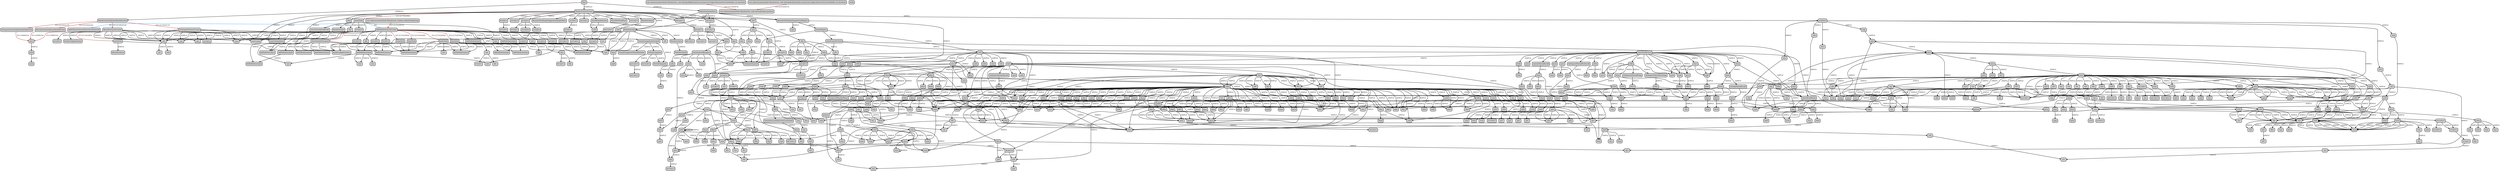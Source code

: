 digraph "CallGraph" {
    node [style="rounded,bold,filled"];
    node [shape=box];
    "Root" [label="Root",];
    "android.support.v4.b.aa: android.view.animation.Animation a(android.support.v4.b.o,int,boolean,int)" [label="aa(a)",];
    "android.support.v7.widget.de: void e(android.support.v7.widget.do)"->"android.support.v7.widget.cg: android.support.v7.widget.df s(android.support.v7.widget.cg)" [label="SIMPLE",style=bold,color=black,];
    "android.support.v7.widget.do: void v()" [label="do(v)",];
    "android.support.v7.widget.cy: void a(android.support.v7.widget.cg,android.support.v7.widget.de)" [label="cy(a)",];
    "android.support.v4.b.aa: android.view.animation.Animation a(android.support.v4.b.o,int,boolean,int)"->"android.support.v4.b.x: boolean d()" [label="SIMPLE",style=bold,color=black,];
    "android.support.v7.widget.de: void a(android.support.v7.widget.co,android.support.v7.widget.co,boolean)"->"android.support.v7.widget.de: android.support.v7.widget.dd f()" [label="SIMPLE",style=bold,color=black,];
    "android.support.v7.widget.de: void c(android.support.v7.widget.do)"->"android.support.v4.i.bt: void a(android.view.View,android.support.v4.i.a)" [label="SIMPLE",style=bold,color=black,];
    "com.rubenroy.minimaltodo.AddToDoActivity: void onCreate(android.os.Bundle)"->"android.support.v7.a.a: void a(android.graphics.drawable.Drawable)" [label="SIMPLE",style=bold,color=black,];
    "com.rubenroy.minimaltodo.f: void onClick(android.view.View)"->"com.rubenroy.minimaltodo.AddToDoActivity: void a(android.widget.EditText)" [label="SIMPLE",style=bold,color=black,];
    "android.support.v7.widget.do: void v()"->"android.support.v7.widget.do: void t()" [label="SIMPLE",style=bold,color=black,];
    "android.support.v7.widget.cg: void k()"->"android.support.v7.widget.p: void c()" [label="SIMPLE",style=bold,color=black,];
    "android.support.v4.i.bt: boolean w(android.view.View)" [label="bt(w)",];
    "android.support.v7.widget.cg: void stopNestedScroll()"->"android.support.v4.i.bi: void c()" [label="SIMPLE",style=bold,color=black,];
    "android.support.v7.widget.cg: boolean onTouchEvent(android.view.MotionEvent)"->"android.support.v4.i.bo: float a(android.view.VelocityTracker,int)" [label="SIMPLE",style=bold,color=black,];
    "android.support.v7.widget.cg: void a(android.support.v7.widget.co,boolean,boolean)"->"android.support.v7.widget.p: void a()" [label="SIMPLE",style=bold,color=black,];
    "android.support.v7.widget.cg: boolean onTouchEvent(android.view.MotionEvent)"->"android.support.v4.i.ay: int a(android.view.MotionEvent,int)" [label="SIMPLE",style=bold,color=black,];
    "android.support.v7.widget.a.a: void b()"->"android.support.v7.widget.a.a: void g()" [label="SIMPLE",style=bold,color=black,];
    "android.support.v7.widget.cg: void k()"->"android.support.v7.widget.co: int a()" [label="SIMPLE",style=bold,color=black,];
    "android.support.v7.widget.cg: void a(int[])"->"android.support.v7.widget.do: int d()" [label="SIMPLE",style=bold,color=black,];
    "android.support.v4.i.bi: boolean a(int)"->"android.support.v4.i.bi: boolean b()" [label="SIMPLE",style=bold,color=black,];
    "android.support.v7.widget.as: void a()"->"android.support.v7.widget.at: void a()" [label="SIMPLE",style=bold,color=black,];
    "android.support.v4.b.x: void l()" [label="x(l)",];
    "android.support.v7.widget.cg: void k()"->"android.support.v7.widget.ek: void c(android.support.v7.widget.do,android.support.v7.widget.cv)" [label="SIMPLE",style=bold,color=black,];
    "android.support.v7.widget.cg: void b(android.support.v7.widget.do)"->"android.support.v7.widget.cg: android.support.v7.widget.do a(android.view.View)" [label="SIMPLE",style=bold,color=black,];
    "android.support.v7.widget.a.g: void c(android.support.v7.widget.cg,android.support.v7.widget.do)"->"android.support.v7.widget.a.n: void a(android.view.View)" [label="SIMPLE",style=bold,color=black,];
    "android.support.v4.b.x: void l()"->"android.support.v4.h.q: java.lang.Object c(int)" [label="SIMPLE",style=bold,color=black,];
    "android.support.v7.widget.cy: void e(android.support.v7.widget.cg)" [label="cy(e)",];
    "android.support.v4.c.k: void b(android.support.v4.c.l)" [label="k(b)",];
    "android.support.v4.i.bi: void c()" [label="bi(c)",];
    "android.support.v7.widget.cg: void setItemAnimator(android.support.v7.widget.cs)"->"android.support.v7.widget.cs: void a(android.support.v7.widget.cu)" [label="SIMPLE",style=bold,color=black,];
    "android.support.v4.i.dc: boolean a(android.view.ViewParent,android.view.View,android.view.View,int)" [label="dc(a)",];
    "android.support.v7.widget.co: void a(android.support.v7.widget.cq)" [label="co(a)",];
    "android.support.v7.widget.cg: void a(android.support.v7.widget.dc)" [label="ch(a)",];
    "android.support.v7.widget.cy: void c(android.support.v7.widget.cg)" [label="cy(c)",];
    "com.rubenroy.minimaltodo.MainActivity: void onSwipedRight(android.recyclerview.widget.RecyclerView.ViewHolder, int direction)"->"com.rubenroy.minimaltodo.MainActivity: void removeItem(int position)" [label="GUI (2131624074)", style=bold, color=firebrick];
    "com.rubenroy.minimaltodo.e: void onClick(android.view.View)"->"com.rubenroy.minimaltodo.AddToDoActivity: void a(int)" [label="SIMPLE",style=bold,color=black,];
    "com.rubenroy.minimaltodo.AddToDoActivity: void onCreate(android.os.Bundle)"->"com.rubenroy.minimaltodo.AddToDoActivity: void l()" [label="SIMPLE",style=bold,color=black,];
    "android.support.v7.widget.as: void a(android.view.View,int,boolean)"->"android.support.v7.widget.au: int a()" [label="SIMPLE",style=bold,color=black,];
    "android.support.v4.b.aa: void q()"->"android.support.v4.b.aa: boolean d()" [label="SIMPLE",style=bold,color=black,];
    "android.support.v7.widget.as: android.view.View b(int)" [label="as(b)",];
    "android.support.v4.i.bi: boolean a(float,float)"->"android.support.v4.i.da: boolean a(android.view.ViewParent,android.view.View,float,float)" [label="SIMPLE",style=bold,color=black,];
    "android.support.v7.widget.co: void a(android.support.v7.widget.cg)" [label="co(a)",];
    "android.support.v7.widget.cg: void h(int,int)"->"android.support.v4.widget.s: boolean a()" [label="SIMPLE",style=bold,color=black,];
    "com.rubenroy.minimaltodo.d: void onCheckedChanged(android.widget.CompoundButton,boolean)"->"com.rubenroy.minimaltodo.AddToDoActivity: boolean a(com.rubenroy.minimaltodo.AddToDoActivity,boolean)" [label="SIMPLE",style=bold,color=black,];
    "com.rubenroy.minimaltodo.MainActivity: void onSwipedLeft(android.recyclerview.widget.RecyclerView.ViewHolder, int direction)"->"com.rubenroy.minimaltodo.MainActivity: void removeItem(int position)" [label="GUI (2131624074)", style=bold, color=firebrick];
    "android.support.v7.widget.cg: void B()" [label="ch(B)",];
    "android.support.v7.widget.cy: void a(int,android.support.v7.widget.de)"->"android.support.v7.widget.cy: android.view.View f(int)" [label="SIMPLE",style=bold,color=black,];
    "android.support.v7.widget.cg: void k()"->"android.support.v7.widget.cs: android.support.v7.widget.cv a(android.support.v7.widget.dl,android.support.v7.widget.do,int,java.util.List)" [label="SIMPLE",style=bold,color=black,];
    "android.support.v7.widget.cg: boolean onTouchEvent(android.view.MotionEvent)"->"android.support.v7.widget.cg: boolean dispatchNestedPreScroll(int,int,int[],int[])" [label="SIMPLE",style=bold,color=black,];
    "com.rubenroy.minimaltodo.AboutActivity: void onCreate(android.os.Bundle)"->"android.support.v7.a.u: android.support.v7.a.a f()" [label="SIMPLE",style=bold,color=black,];
    "com.rubenroy.minimaltodo.AddToDoActivity: void onCreate(android.os.Bundle)"->"com.rubenroy.minimaltodo.g: void onClick(android.view.View)" [label="GUI (2131624064)",style=bold,color=firebrick,];
    "android.support.v7.widget.cg: void k()"->"android.support.v7.widget.do: boolean q()" [label="SIMPLE",style=bold,color=black,];
    "android.support.v4.f.h: void a(java.lang.String)" [label="h(a)",];
    "android.support.v4.h.r: int b()"->"android.support.v4.h.r: void d()" [label="SIMPLE",style=bold,color=black,];
    "com.rubenroy.minimaltodo.m: void onClick(android.view.View)" [label="m(onClick)",];
    "android.support.v4.b.aa: android.support.v4.b.o a(android.os.Bundle,java.lang.String)" [label="aa(a)",];
    "android.support.v4.f.i: void a(java.lang.String)" [label="i(a)",];
    "android.support.v4.b.aw: void a(android.support.v4.c.k,java.lang.Object)"->"android.support.v4.b.au: void a(android.support.v4.c.k,java.lang.Object)" [label="SIMPLE",style=bold,color=black,];
    "android.support.v7.widget.cg: boolean onTouchEvent(android.view.MotionEvent)"->"android.support.v7.widget.cg: boolean b(android.view.MotionEvent)" [label="SIMPLE",style=bold,color=black,];
    "com.rubenroy.minimaltodo.MainActivity: boolean onItemClick(String)"->"com.rubenroy.minimaltodo.AddToDoActivity: void onCreate(android.os.Bundle)" [label="GUI (2131624074)",style=bold,color=firebrick,];
    "android.support.v7.widget.cg: void m()"->"android.support.v7.widget.do: void b()" [label="SIMPLE",style=bold,color=black,];
    "android.support.v7.widget.cg: void b(android.support.v7.widget.cx)"->"android.support.v7.widget.cy: void a(java.lang.String)" [label="SIMPLE",style=bold,color=black,];
    "android.support.v7.widget.cg: void G()"->"android.support.v7.widget.as: int b()" [label="SIMPLE",style=bold,color=black,];
    "android.support.v7.widget.de: void a(android.view.View)"->"android.support.v7.widget.do: boolean i()" [label="SIMPLE",style=bold,color=black,];
    "android.support.v7.widget.at: boolean d(int)"->"android.support.v7.widget.at: void a(int)" [label="SIMPLE",style=bold,color=black,];
    "android.support.v7.widget.cg: void b(android.support.v7.widget.cx)"->"android.support.v4.i.bt: int a(android.view.View)" [label="SIMPLE",style=bold,color=black,];
    "android.support.v7.widget.cs: android.support.v7.widget.cv a(android.support.v7.widget.dl,android.support.v7.widget.do)"->"android.support.v7.widget.cs: android.support.v7.widget.cv i()" [label="SIMPLE",style=bold,color=black,];
    "android.support.v7.widget.cg: void k()"->"android.support.v7.widget.cg: android.support.v7.widget.do b(android.view.View)" [label="SIMPLE",style=bold,color=black,];
    "android.support.v7.widget.cg: void k()"->"android.support.v7.widget.dl: boolean a(android.support.v7.widget.dl,boolean)" [label="SIMPLE",style=bold,color=black,];
    "android.support.v4.b.o: android.view.View b(android.view.LayoutInflater,android.view.ViewGroup,android.os.Bundle)" [label="o(b)",];
    "com.rubenroy.minimaltodo.b: void onClick(android.view.View)" [label="b(onClick)",];
    "android.support.v7.widget.as: void a(android.view.View,int,android.view.ViewGroup$LayoutParams,boolean)"->"android.support.v7.widget.at: void a(int,boolean)" [label="SIMPLE",style=bold,color=black,];
    "android.support.v4.b.aa: void b(android.view.View,android.view.animation.Animation)" [label="aa(b)",];
    "android.support.v4.i.ay: float d(android.view.MotionEvent,int)" [label="ay(d)",];
    "android.support.v4.i.bt: boolean z(android.view.View)"->"android.support.v4.i.cg: boolean A(android.view.View)" [label="SIMPLE",style=bold,color=black,];
    "android.support.v4.b.o: void a(android.content.Context)"->"android.support.v4.b.o: void a(android.app.Activity)" [label="SIMPLE",style=bold,color=black,];
    "android.support.v7.widget.ek: android.support.v7.widget.cv a(android.support.v7.widget.do)"->"android.support.v4.h.q: int a(java.lang.Object)" [label="SIMPLE",style=bold,color=black,];
    "android.support.v7.widget.ek: void a(android.support.v7.widget.em)"->"android.support.v4.h.q: java.lang.Object d(int)" [label="SIMPLE",style=bold,color=black,];
    "com.rubenroy.minimaltodo.AddToDoActivity: void onCreate(android.os.Bundle)"->"android.support.v7.a.u: android.support.v7.a.a f()" [label="SIMPLE",style=bold,color=black,];
    "com.rubenroy.minimaltodo.AddToDoActivity: com.rubenroy.minimaltodo.x d(com.rubenroy.minimaltodo.AddToDoActivity)" [label="AddToDoActivity(d)",];
    "android.support.v7.widget.cv: void <init>()" [label="cv(<init>)",];
    "android.support.v7.widget.cg: void a(android.support.v7.widget.do,android.support.v7.widget.cv)"->"android.support.v7.widget.do: boolean c()" [label="SIMPLE",style=bold,color=black,];
    "android.support.v4.b.o: void g(android.os.Bundle)"->"android.support.v4.b.aa: void a(android.os.Parcelable,java.util.List)" [label="SIMPLE",style=bold,color=black,];
    "android.support.v4.b.x: int e()" [label="x(e)",];
    "android.support.v7.widget.em: void b(android.support.v7.widget.do,android.support.v7.widget.cv,android.support.v7.widget.cv)" [label="em(b)",];
    "com.rubenroy.minimaltodo.MainActivity: void j()"->"com.rubenroy.minimaltodo.x: java.util.Date d()" [label="SIMPLE",style=bold,color=black,];
    "android.support.v4.b.o: android.view.LayoutInflater b(android.os.Bundle)" [label="o(b)",];
    "android.support.v4.b.aa: void e(android.support.v4.b.o)" [label="aa(e)",];
    "android.support.v7.widget.cg: void a(android.support.v7.widget.do,android.support.v7.widget.do,android.support.v7.widget.cv,android.support.v7.widget.cv)"->"android.support.v7.widget.do: void a(boolean)" [label="SIMPLE",style=bold,color=black,];
    "android.support.v7.widget.ea: void <init>(android.support.v7.widget.SwitchCompat,float,float,android.support.v7.widget.dz)" [label="ea(<init>)",];
    "android.support.v7.widget.cg: void k()"->"android.support.v7.widget.dl: boolean b(android.support.v7.widget.dl,boolean)" [label="SIMPLE",style=bold,color=black,];
    "android.support.v7.widget.cg: void b(android.support.v7.widget.do)"->"android.support.v7.widget.as: void d(android.view.View)" [label="SIMPLE",style=bold,color=black,];
    "android.support.v7.widget.SwitchCompat: void setChecked(boolean)"->"android.support.v7.widget.SwitchCompat: void setThumbPosition(float)" [label="SIMPLE",style=bold,color=black,];
    "android.support.v7.widget.dn: void a(int,int)"->"android.support.v7.widget.dn: void a()" [label="SIMPLE",style=bold,color=black,];
    "android.support.v7.widget.as: void a(android.view.View,int,android.view.ViewGroup$LayoutParams,boolean)"->"android.support.v7.widget.au: void a(android.view.View,int,android.view.ViewGroup$LayoutParams)" [label="SIMPLE",style=bold,color=black,];
    "android.support.v4.i.bi: boolean a(float,float)" [label="bi(a)",];
    "com.rubenroy.minimaltodo.e: void onClick(android.view.View)"->"com.rubenroy.minimaltodo.AddToDoActivity: android.widget.EditText a(com.rubenroy.minimaltodo.AddToDoActivity)" [label="SIMPLE",style=bold,color=black,];
    "android.support.v7.widget.cg: boolean a(int,int,android.view.MotionEvent)"->"android.support.v7.widget.cg: void t()" [label="SIMPLE",style=bold,color=black,];
    "com.rubenroy.minimaltodo.k: void <init>(com.rubenroy.minimaltodo.l)" [label="k(<init>)",];
    "android.support.v4.i.bt: void a(android.view.View,java.lang.Runnable)" [label="bt(a)",];
    "android.support.v7.widget.dn: void a(int,int)"->"android.support.v7.widget.cg: void b(android.support.v7.widget.cg,int)" [label="SIMPLE",style=bold,color=black,];
    "android.support.v7.widget.as: void a(android.view.View,int,boolean)" [label="as(a)",];
    "android.support.v7.widget.bj: void a(int)"->"android.support.v7.widget.bj: void a(java.lang.String)" [label="SIMPLE",style=bold,color=black,];
    "android.support.v4.b.aa: void q()"->"android.support.v4.b.aa: void a(int,boolean)" [label="SIMPLE",style=bold,color=black,];
    "com.rubenroy.minimaltodo.RecyclerViewEmptySupport: void setAdapter(android.support.v7.widget.co)"->"android.support.v7.widget.cg: void setAdapter(android.support.v7.widget.co)" [label="SIMPLE",style=bold,color=black,];
    "android.support.v4.b.aw: void a(android.support.v4.c.k,java.lang.Object)"->"android.support.v4.b.av: android.support.v4.b.x a(android.support.v4.b.av)" [label="SIMPLE",style=bold,color=black,];
    "android.support.v7.widget.do: int f()" [label="do(f)",];
    "android.support.v4.b.x: void a(java.lang.String)"->"android.support.v4.h.q: java.lang.Object remove(java.lang.Object)" [label="SIMPLE",style=bold,color=black,];
    "android.support.v4.i.s: void <init>(android.content.Context,android.view.GestureDetector$OnGestureListener,android.os.Handler)"->"android.support.v4.i.s: void a(android.view.GestureDetector$OnDoubleTapListener)" [label="SIMPLE",style=bold,color=black,];
    "android.support.v7.widget.a.a: void a()"->"android.support.v7.widget.a.a: void c()" [label="SIMPLE",style=bold,color=black,];
    "android.support.v4.i.bo: float a(android.view.VelocityTracker,int)" [label="bo(a)",];
    "android.support.v7.widget.cg: boolean onTouchEvent(android.view.MotionEvent)"->"android.support.v4.i.bo: float b(android.view.VelocityTracker,int)" [label="SIMPLE",style=bold,color=black,];
    "android.support.v4.b.aa: android.view.animation.Animation a(android.support.v4.b.o,int,boolean,int)"->"android.support.v4.b.aa: android.view.animation.Animation a(android.content.Context,float,float)" [label="SIMPLE",style=bold,color=black,];
    "android.support.v4.b.aa: android.view.animation.Animation a(android.content.Context,float,float,float,float)" [label="aa(a)",];
    "android.support.v7.widget.cg: void c(android.view.MotionEvent)"->"android.support.v4.i.ay: float c(android.view.MotionEvent,int)" [label="SIMPLE",style=bold,color=black,];
    "android.support.v7.widget.cg: void g(int,int)" [label="ch(g)",];
    "android.support.v4.b.o: void F()"->"android.support.v4.b.o: void l()" [label="SIMPLE",style=bold,color=black,];
    "android.support.v7.widget.cg: void k()"->"android.support.v7.widget.do: java.util.List u()" [label="SIMPLE",style=bold,color=black,];
    "android.support.v4.i.bi: boolean a(float,float)"->"android.support.v4.i.bi: boolean a()" [label="SIMPLE",style=bold,color=black,];
    "com.rubenroy.minimaltodo.AddToDoActivity: void m()" [label="AddToDoActivity(m)",];
    "android.support.v4.b.o: void F()"->"android.support.v4.b.av: void f()" [label="SIMPLE",style=bold,color=black,];
    "android.support.v7.widget.SwitchCompat: void a(boolean)"->"android.support.v7.widget.dz: void <init>(android.support.v7.widget.SwitchCompat,boolean)" [label="SIMPLE",style=bold,color=black,];
    "com.rubenroy.minimaltodo.MainActivity: void a(android.content.Intent,int,long)"->"com.rubenroy.minimaltodo.MainActivity: android.app.AlarmManager k()" [label="SIMPLE",style=bold,color=black,];
    "android.support.v7.widget.cg: void e()"->"android.support.v4.widget.s: void a(int,int)" [label="SIMPLE",style=bold,color=black,];
    "android.support.v4.b.bc: void <init>(android.content.Context)" [label="bc(<init>)",];
    "android.support.v4.h.f: void a(int)" [label="f(a)",];
    "android.support.v4.b.aa: void a(android.support.v4.b.o,int,int,int,boolean)"->"android.support.v4.b.o: void h(android.os.Bundle)" [label="SIMPLE",style=bold,color=black,];
    "android.support.v4.b.w: void p()" [label="w(p)",];
    "android.support.v7.a.a: void a(float)" [label="a(a)",];
    "android.support.v4.i.bi: boolean a(int)" [label="bi(a)",];
    "android.support.v4.b.aw: void f()"->"android.support.v4.c.k: void e()" [label="SIMPLE",style=bold,color=black,];
    "android.support.v4.b.aw: void f()"->"android.support.v4.b.av: android.support.v4.b.x a(android.support.v4.b.av)" [label="SIMPLE",style=bold,color=black,];
    "android.support.v4.h.r: void <init>()"->"android.support.v4.h.r: void <init>(int)" [label="SIMPLE",style=bold,color=black,];
    "android.support.v4.b.aa: void l()" [label="aa(l)",];
    "com.rubenroy.minimaltodo.SettingsActivity: void onCreate(android.os.Bundle)"->"android.support.v7.a.u: android.support.v7.a.a f()" [label="SIMPLE",style=bold,color=black,];
    "android.support.v4.b.av: void c()"->"android.support.v4.h.r: int b()" [label="SIMPLE",style=bold,color=black,];
    "android.support.v4.i.t: void <init>(android.support.v4.i.s)" [label="t(<init>)",];
    "android.support.v4.b.x: android.app.Activity f()" [label="x(f)",];
    "android.support.v7.widget.cg: void k()"->"android.support.v7.widget.do: boolean x()" [label="SIMPLE",style=bold,color=black,];
    "android.support.v7.widget.as: void a(android.view.View,int,boolean)"->"android.support.v7.widget.au: void a(android.view.View,int)" [label="SIMPLE",style=bold,color=black,];
    "android.support.v7.widget.at: boolean c(int)"->"android.support.v7.widget.at: boolean c(int)" [label="SIMPLE",style=bold,color=black,];
    "android.support.v7.widget.a.a: void b()"->"android.support.v7.widget.cg: void b(android.support.v7.widget.db)" [label="SIMPLE",style=bold,color=black,];
    "android.support.v4.h.f: java.lang.Object c(int)" [label="f(c)",];
    "android.support.v7.widget.co: void b(android.support.v7.widget.cg)" [label="co(b)",];
    "android.support.v7.widget.cg: void a(android.support.v7.widget.cx,int)"->"android.support.v7.widget.cg: void requestLayout()" [label="SIMPLE",style=bold,color=black,];
    "com.rubenroy.minimaltodo.AddToDoActivity: void b(boolean)" [label="AddToDoActivity(b)",];
    "android.support.v4.b.aa: void a(android.support.v4.b.o,int,int,int,boolean)"->"android.support.v4.b.aa: android.support.v4.b.o a(android.os.Bundle,java.lang.String)" [label="SIMPLE",style=bold,color=black,];
    "com.rubenroy.minimaltodo.MainActivity: com.rubenroy.minimaltodo.AnalyticsApplication a(com.rubenroy.minimaltodo.MainActivity)" [label="MainActivity(a)",];
    "android.support.v7.widget.cg: boolean onTouchEvent(android.view.MotionEvent)"->"android.support.v7.widget.cg: boolean b(int,int)" [label="SIMPLE",style=bold,color=black,];
    "android.support.v7.widget.ek: android.support.v7.widget.cv a(android.support.v7.widget.do)" [label="ek(a)",];
    "android.support.v7.widget.cg: boolean b(int,int)"->"android.support.v7.widget.cg: boolean dispatchNestedPreFling(float,float)" [label="SIMPLE",style=bold,color=black,];
    "android.support.v7.widget.cg: void e()"->"android.support.v4.widget.s: void a(int,int)" [label="SIMPLE",style=bold,color=black,];
    "android.support.v7.widget.as: int c()" [label="as(c)",];
    "android.support.v7.widget.a.g: void c(android.support.v7.widget.cg,android.support.v7.widget.do)" [label="g(c)",];
    "com.rubenroy.minimaltodo.AboutActivity: void onCreate(android.os.Bundle)"->"android.support.v7.a.a: void a(boolean)" [label="SIMPLE",style=bold,color=black,];
    "android.support.v7.widget.cy: android.view.View f(int)"->"android.support.v7.widget.as: android.view.View b(int)" [label="SIMPLE",style=bold,color=black,];
    "android.support.v7.widget.cy: void b(android.support.v7.widget.de)" [label="cy(b)",];
    "android.support.v4.b.r: void onStart()" [label="r(onStart)",];
    "android.support.v4.b.r: void onStart()"->"android.support.v4.b.w: void r()" [label="SIMPLE",style=bold,color=black,];
    "android.support.v7.widget.cg: void setLayoutFrozen(boolean)"->"android.support.v7.widget.cg: void a(java.lang.String)" [label="SIMPLE",style=bold,color=black,];
    "android.support.v7.widget.cg: void t()"->"android.support.v4.f.h: void a(java.lang.String)" [label="SIMPLE",style=bold,color=black,];
    "android.support.v4.b.aa: void a(int,int,int,boolean)" [label="aa(a)",];
    "android.support.v7.widget.cg: void E()"->"android.support.v7.widget.cg: boolean D()" [label="SIMPLE",style=bold,color=black,];
    "android.support.v7.widget.ek: void c(android.support.v7.widget.do,android.support.v7.widget.cv)"->"android.support.v4.h.q: java.lang.Object put(java.lang.Object,java.lang.Object)" [label="SIMPLE",style=bold,color=black,];
    "android.support.v7.widget.as: void a(android.view.View,int,boolean)"->"android.support.v7.widget.as: void g(android.view.View)" [label="SIMPLE",style=bold,color=black,];
    "android.support.v4.b.x: boolean d()" [label="x(d)",];
    "com.rubenroy.minimaltodo.n: void <init>(com.rubenroy.minimaltodo.MainActivity)"->"com.rubenroy.minimaltodo.j: void <init>()" [label="SIMPLE",style=bold,color=black,];
    "android.support.v7.widget.bj: void <init>(android.content.Context,int,boolean)"->"android.support.v7.widget.bj: void a(int)" [label="SIMPLE",style=bold,color=black,];
    "android.support.v4.b.aa: void a(android.support.v4.b.o,int,int,int,boolean)"->"android.support.v4.b.o: android.view.LayoutInflater b(android.os.Bundle)" [label="SIMPLE",style=bold,color=black,];
    "android.support.v4.b.av: void d()"->"android.support.v4.h.r: int b()" [label="SIMPLE",style=bold,color=black,];
    "android.support.v7.widget.do: int e()" [label="do(e)",];
    "android.support.v7.widget.cg: void a(android.support.v7.widget.do,android.support.v7.widget.cv)"->"android.support.v7.widget.dl: boolean c(android.support.v7.widget.dl)" [label="SIMPLE",style=bold,color=black,];
    "android.support.v4.i.a.a: int b(android.view.accessibility.AccessibilityEvent)"->"android.support.v4.i.a.e: int a(android.view.accessibility.AccessibilityEvent)" [label="SIMPLE",style=bold,color=black,];
    "android.support.v7.widget.cg: boolean a(int,int,android.view.MotionEvent)"->"android.support.v7.widget.cg: void z()" [label="SIMPLE",style=bold,color=black,];
    "android.support.v7.widget.cg: android.support.v7.widget.do b(android.view.View)" [label="ch(b)",];
    "android.support.v7.widget.as: boolean h(android.view.View)" [label="as(h)",];
    "android.support.v4.i.br: float b(android.view.VelocityTracker,int)" [label="br(b)",];
    "android.support.v4.b.aw: void f()"->"android.support.v4.b.av: android.support.v4.b.x a(android.support.v4.b.av)" [label="SIMPLE",style=bold,color=black,];
    "android.support.v7.widget.SwitchCompat: void a(boolean)"->"android.support.v7.widget.SwitchCompat: void a()" [label="SIMPLE",style=bold,color=black,];
    "android.support.v7.widget.cg: void b(android.support.v7.widget.do)" [label="ch(b)",];
    "android.support.v4.b.aa: void a(int,int,int,boolean)"->"android.support.v4.b.aa: void c()" [label="SIMPLE",style=bold,color=black,];
    "android.support.v7.widget.de: void e(android.support.v7.widget.do)"->"android.support.v7.widget.cg: android.support.v7.widget.co g(android.support.v7.widget.cg)" [label="SIMPLE",style=bold,color=black,];
    "android.support.v4.h.f: void b(long,java.lang.Object)"->"android.support.v4.h.c: int a(long[],int,long)" [label="SIMPLE",style=bold,color=black,];
    "com.rubenroy.minimaltodo.f: void onClick(android.view.View)"->"com.rubenroy.minimaltodo.AddToDoActivity: java.util.Date c(com.rubenroy.minimaltodo.AddToDoActivity)" [label="SIMPLE",style=bold,color=black,];
    "android.support.v7.widget.cg: void l()"->"android.support.v7.widget.as: int c()" [label="SIMPLE",style=bold,color=black,];
    "android.support.v7.widget.bj: void <init>(android.content.Context)"->"android.support.v7.widget.bj: void <init>(android.content.Context,int,boolean)" [label="SIMPLE",style=bold,color=black,];
    "android.support.v7.widget.cg: void k()"->"android.support.v7.widget.dl: int c(android.support.v7.widget.dl,int)" [label="SIMPLE",style=bold,color=black,];
    "android.support.v7.widget.a.a: void g()" [label="a(g)",];
    "android.support.v4.b.ad: void <init>(android.view.View,android.view.animation.Animation)" [label="ad(<init>)",];
    "android.support.v4.b.aa: void a(android.support.v4.b.o,int,int,int,boolean)"->"android.support.v4.b.aa: void e(android.support.v4.b.o)" [label="SIMPLE",style=bold,color=black,];
    "com.rubenroy.minimaltodo.AboutActivity: void onCreate(android.os.Bundle)"->"android.support.v7.a.u: void setContentView(int)" [label="SIMPLE",style=bold,color=black,];
    "android.support.v7.widget.a.a: void a()" [label="a(a)",];
    "android.support.v7.widget.cg: boolean dispatchNestedFling(float,float,boolean)"->"android.support.v4.i.bi: boolean a(float,float,boolean)" [label="SIMPLE",style=bold,color=black,];
    "com.rubenroy.minimaltodo.x: void <init>(org.json.JSONObject)" [label="x(<init>)",];
    "android.support.v4.b.x: void a(java.lang.String)" [label="x(a)",];
    "android.support.v4.b.o: void C()" [label="o(C)",];
    "android.support.v4.b.o: void z()" [label="o(z)",];
    "android.support.v4.b.aa: void o()"->"android.support.v4.b.aa: void a(int,boolean)" [label="SIMPLE",style=bold,color=black,];
    "android.support.v7.widget.cg: int d(android.support.v7.widget.do)"->"android.support.v7.widget.do: boolean a(int)" [label="SIMPLE",style=bold,color=black,];
    "android.support.v7.widget.de: void a(android.view.View)"->"android.support.v7.widget.cg: void removeDetachedView(android.view.View,boolean)" [label="SIMPLE",style=bold,color=black,];
    "android.support.v4.b.o: android.view.View a(android.view.LayoutInflater,android.view.ViewGroup,android.os.Bundle)" [label="o(a)",];
    "android.support.v7.widget.de: void b(android.support.v7.widget.do)"->"android.support.v7.widget.do: boolean c(android.support.v7.widget.do)" [label="SIMPLE",style=bold,color=black,];
    "android.support.v7.widget.dl: boolean c(android.support.v7.widget.dl)" [label="dl(c)",];
    "android.support.v7.widget.cy: void c(android.support.v7.widget.de)"->"android.support.v7.widget.cg: android.support.v7.widget.do b(android.view.View)" [label="SIMPLE",style=bold,color=black,];
    "com.rubenroy.minimaltodo.AboutActivity: void onCreate(android.os.Bundle)"->"android.support.v7.a.u: void a(android.support.v7.widget.Toolbar)" [label="SIMPLE",style=bold,color=black,];
    "android.support.v7.widget.cg: void a(android.support.v7.widget.db)" [label="ch(a)",];
    "android.support.v7.widget.cs: int d(android.support.v7.widget.do)" [label="cs(d)",];
    "android.support.v7.widget.cy: void a(android.support.v7.widget.cg,android.support.v7.widget.de)"->"android.support.v7.widget.cy: void d(android.support.v7.widget.cg)" [label="SIMPLE",style=bold,color=black,];
    "android.support.v7.widget.cg: void setLayoutManager(android.support.v7.widget.cy)"->"android.support.v7.widget.as: void a()" [label="SIMPLE",style=bold,color=black,];
    "android.support.v7.widget.cg: boolean u()"->"android.support.v7.widget.cg: android.support.v7.widget.do b(android.view.View)" [label="SIMPLE",style=bold,color=black,];
    "android.support.v7.widget.cg: void b(android.support.v7.widget.cg,int)" [label="ch(b)",];
    "android.support.v7.widget.cg: void t()"->"android.support.v4.f.h: void a(java.lang.String)" [label="SIMPLE",style=bold,color=black,];
    "android.support.v7.widget.dd: void <init>()" [label="dd(<init>)",];
    "android.support.v7.widget.cg: void f()"->"android.support.v4.widget.s: void <init>(android.content.Context)" [label="SIMPLE",style=bold,color=black,];
    "android.support.v4.b.o: void z()"->"android.support.v4.b.aa: void h()" [label="SIMPLE",style=bold,color=black,];
    "com.rubenroy.minimaltodo.AnalyticsApplication: void a(java.lang.Object,java.lang.String,java.lang.String)" [label="AnalyticsApplication(a)",];
    "android.support.v7.widget.cg: void k()"->"android.support.v7.widget.do: boolean c()" [label="SIMPLE",style=bold,color=black,];
    "android.support.v7.widget.cg: void t()"->"android.support.v7.widget.cg: boolean u()" [label="SIMPLE",style=bold,color=black,];
    "android.support.v7.widget.cg: boolean j(int,int)"->"android.support.v7.widget.cg: android.support.v7.widget.do b(android.view.View)" [label="SIMPLE",style=bold,color=black,];
    "android.support.v7.widget.SwitchCompat: void a()" [label="SwitchCompat(a)",];
    "android.support.v4.b.bc: android.view.ViewGroup a(android.view.View)"->"android.support.v4.b.bc: void <init>(android.content.Context)" [label="SIMPLE",style=bold,color=black,];
    "com.rubenroy.minimaltodo.AboutActivity: void onCreate(android.os.Bundle)"->"android.support.v7.a.u: void onCreate(android.os.Bundle)" [label="SIMPLE",style=bold,color=black,];
    "android.support.v4.b.o: void h(android.os.Bundle)"->"android.support.v4.b.aa: void j()" [label="SIMPLE",style=bold,color=black,];
    "com.rubenroy.minimaltodo.AboutActivity: void onCreate(android.os.Bundle)"->"android.support.v7.a.u: android.support.v7.a.a f()" [label="SIMPLE",style=bold,color=black,];
    "android.support.v7.widget.cg: void k()"->"android.support.v7.widget.ek: void b(android.support.v7.widget.do,android.support.v7.widget.cv)" [label="SIMPLE",style=bold,color=black,];
    "android.support.v7.widget.cg: void a(android.support.v7.widget.co,boolean,boolean)"->"android.support.v7.widget.co: void a(android.support.v7.widget.cg)" [label="SIMPLE",style=bold,color=black,];
    "com.rubenroy.minimaltodo.MainActivity: void onCreate(android.os.Bundle)"->"android.support.v7.widget.cg: void a(android.support.v7.widget.dc)" [label="SIMPLE",style=bold,color=black,];
    "android.support.v7.widget.cg: void k()"->"android.support.v7.widget.dl: boolean a(android.support.v7.widget.dl,boolean)" [label="SIMPLE",style=bold,color=black,];
    "android.support.v4.b.o: android.view.View b(android.view.LayoutInflater,android.view.ViewGroup,android.os.Bundle)"->"android.support.v4.b.aa: void h()" [label="SIMPLE",style=bold,color=black,];
    "android.support.v7.widget.cg: void stopNestedScroll()" [label="ch(stopNestedScroll)",];
    "android.support.v7.widget.cg: void x()" [label="ch(x)",];
    "android.support.v7.widget.cs: android.support.v7.widget.cv a(android.support.v7.widget.dl,android.support.v7.widget.do,int,java.util.List)"->"android.support.v7.widget.cs: android.support.v7.widget.cv i()" [label="SIMPLE",style=bold,color=black,];
    "android.support.v7.widget.cg: boolean onTouchEvent(android.view.MotionEvent)"->"android.support.v7.widget.cy: boolean d()" [label="SIMPLE",style=bold,color=black,];
    "com.rubenroy.minimaltodo.MainActivity: void onCreate(android.os.Bundle)"->"com.rubenroy.minimaltodo.RecyclerViewEmptySupport: void setAdapter(android.support.v7.widget.co)" [label="SIMPLE",style=bold,color=black,];
    "android.support.v7.widget.cg: void k()"->"android.support.v7.widget.dl: boolean b(android.support.v7.widget.dl)" [label="SIMPLE",style=bold,color=black,];
    "android.support.v7.widget.cg: void y()" [label="ch(y)",];
    "android.support.v7.widget.cg: void k()"->"android.support.v7.widget.as: android.view.View b(int)" [label="SIMPLE",style=bold,color=black,];
    "android.support.v7.widget.do: int h()" [label="do(h)",];
    "android.support.v7.widget.cg: void b()" [label="ch(b)",];
    "android.support.v7.widget.cg: void k()"->"android.support.v7.widget.cg: void n()" [label="SIMPLE",style=bold,color=black,];
    "android.support.v7.widget.cg: void d(int)" [label="ch(d)",];
    "android.support.v4.i.ay: float c(android.view.MotionEvent,int)"->"android.support.v4.i.bd: float c(android.view.MotionEvent,int)" [label="SIMPLE",style=bold,color=black,];
    "com.rubenroy.minimaltodo.g: void onClick(android.view.View)"->"com.rubenroy.minimaltodo.AddToDoActivity: java.lang.String e(com.rubenroy.minimaltodo.AddToDoActivity)" [label="SIMPLE",style=bold,color=black,];
    "com.rubenroy.minimaltodo.MainActivity: void onCreate(android.os.Bundle)"->"android.support.v7.widget.cg: void setLayoutManager(android.support.v7.widget.cy)" [label="SIMPLE",style=bold,color=black,];
    "android.support.v7.widget.de: void i()"->"android.support.v7.widget.do: void a()" [label="SIMPLE",style=bold,color=black,];
    "android.support.v7.widget.ek: android.support.v7.widget.do a(long)"->"android.support.v4.h.f: java.lang.Object a(long)" [label="SIMPLE",style=bold,color=black,];
    "android.support.v4.b.o: android.view.View b(android.view.LayoutInflater,android.view.ViewGroup,android.os.Bundle)"->"android.support.v4.b.o: android.view.View a(android.view.LayoutInflater,android.view.ViewGroup,android.os.Bundle)" [label="SIMPLE",style=bold,color=black,];
    "android.support.v7.widget.cg: void k()"->"android.support.v7.widget.dl: boolean c(android.support.v7.widget.dl)" [label="SIMPLE",style=bold,color=black,];
    "android.support.v7.widget.cg: void a(android.support.v7.widget.cx,int)" [label="ch(a)",];
    "android.support.v4.h.r: java.lang.Object b(int)"->"android.support.v4.h.r: void d()" [label="SIMPLE",style=bold,color=black,];
    "android.support.v7.widget.dl: boolean b(android.support.v7.widget.dl,boolean)" [label="dl(b)",];
    "com.rubenroy.minimaltodo.d: void onCheckedChanged(android.widget.CompoundButton,boolean)"->"com.rubenroy.minimaltodo.AddToDoActivity: android.widget.EditText a(com.rubenroy.minimaltodo.AddToDoActivity)" [label="SIMPLE",style=bold,color=black,];
    "android.support.v7.widget.dc: void a(android.support.v7.widget.cg,int,int)" [label="dc(a)",];
    "android.support.v4.b.aw: void a()" [label="aw(a)",];
    "android.support.v7.widget.db: void b(android.support.v7.widget.cg,android.view.MotionEvent)" [label="db(b)",];
    "android.support.v4.b.o: android.view.LayoutInflater b(android.os.Bundle)"->"android.support.v4.b.o: android.support.v4.b.y d()" [label="SIMPLE",style=bold,color=black,];
    "android.support.v7.widget.cy: boolean d()" [label="cy(d)",];
    "android.support.v4.b.av: void h()"->"android.support.v4.b.aw: void f()" [label="SIMPLE",style=bold,color=black,];
    "android.support.v4.h.q: java.lang.Object remove(java.lang.Object)" [label="q(remove)",];
    "com.rubenroy.minimaltodo.j: void <init>()" [label="j(<init>)",];
    "android.support.v7.widget.cg: void b(android.support.v7.widget.cx)"->"android.support.v7.widget.cg: void requestLayout()" [label="SIMPLE",style=bold,color=black,];
    "android.support.v7.widget.p: void a(java.util.List)" [label="p(a)",];
    "android.support.v7.widget.ek: void a(android.support.v7.widget.em)"->"android.support.v4.h.q: int size()" [label="SIMPLE",style=bold,color=black,];
    "android.support.v7.widget.cg: void a(android.support.v7.widget.do,android.support.v7.widget.cv)"->"android.support.v7.widget.do: boolean q()" [label="SIMPLE",style=bold,color=black,];
    "com.rubenroy.minimaltodo.AddToDoActivity: void a(int)"->"com.rubenroy.minimaltodo.x: void a(java.lang.String)" [label="SIMPLE",style=bold,color=black,];
    "android.support.v4.h.f: void b(long,java.lang.Object)"->"android.support.v4.h.f: void d()" [label="SIMPLE",style=bold,color=black,];
    "android.support.v4.b.o: void F()" [label="o(F)",];
    "android.support.v7.widget.cg: void a(android.support.v7.widget.do,android.support.v7.widget.cv)"->"android.support.v7.widget.do: void a(int,int)" [label="SIMPLE",style=bold,color=black,];
    "android.support.v4.b.aw: void a(android.support.v4.c.k,java.lang.Object)"->"android.support.v4.b.av: android.support.v4.b.x a(android.support.v4.b.av)" [label="SIMPLE",style=bold,color=black,];
    "android.support.v4.b.w: boolean o()" [label="w(o)",];
    "android.support.v7.widget.au: void b()" [label="au(b)",];
    "android.support.v4.h.q: void a(int[],java.lang.Object[],int)" [label="q(a)",];
    "android.support.v4.b.av: void a(android.support.v4.b.x)" [label="av(a)",];
    "android.support.v4.i.dc: boolean a(android.view.ViewParent,android.view.View,float,float,boolean)" [label="dc(a)",];
    "android.support.v4.b.aa: void o()" [label="aa(o)",];
    "android.support.v7.widget.de: void a(android.view.View)"->"android.support.v7.widget.do: boolean k()" [label="SIMPLE",style=bold,color=black,];
    "android.support.v7.widget.de: void b(android.support.v7.widget.do)"->"android.support.v7.widget.do: boolean c()" [label="SIMPLE",style=bold,color=black,];
    "com.rubenroy.minimaltodo.MainActivity: void onCreate(android.os.Bundle)"->"android.support.v7.widget.cg: void setItemAnimator(android.support.v7.widget.cs)" [label="SIMPLE",style=bold,color=black,];
    "android.support.v7.widget.dd: java.util.ArrayList b(int)" [label="dd(b)",];
    "android.support.v4.b.x: android.support.v4.b.av a(java.lang.String,boolean,boolean)"->"android.support.v4.h.q: java.lang.Object get(java.lang.Object)" [label="SIMPLE",style=bold,color=black,];
    "android.support.v7.widget.cg: void a(android.support.v7.widget.do,android.support.v7.widget.do,android.support.v7.widget.cv,android.support.v7.widget.cv)" [label="ch(a)",];
    "com.rubenroy.minimaltodo.c: void <init>(com.rubenroy.minimaltodo.AddToDoActivity)" [label="c(<init>)",];
    "android.support.v7.widget.bj: void <init>(android.content.Context,int,boolean)" [label="bj(<init>)",];
    "android.support.v7.widget.cg: void a(float,float,float,float)"->"android.support.v4.widget.s: boolean a(float,float)" [label="SIMPLE",style=bold,color=black,];
    "android.support.v7.widget.ek: void a(android.support.v7.widget.em)"->"android.support.v4.h.q: java.lang.Object b(int)" [label="SIMPLE",style=bold,color=black,];
    "android.support.v7.widget.cg: void c(android.view.MotionEvent)"->"android.support.v4.i.ay: float d(android.view.MotionEvent,int)" [label="SIMPLE",style=bold,color=black,];
    "android.support.v4.widget.s: boolean a()"->"android.support.v4.widget.v: boolean a(java.lang.Object)" [label="SIMPLE",style=bold,color=black,];
    "android.support.v7.widget.SwitchCompat: void setThumbPosition(float)" [label="SwitchCompat(setThumbPosition)",];
    "android.support.v4.widget.s: void <init>(android.content.Context)" [label="s(<init>)",];
    "android.support.v7.widget.bj: void a(boolean)"->"android.support.v7.widget.bj: void a(java.lang.String)" [label="SIMPLE",style=bold,color=black,];
    "android.support.v4.b.aw: void f()"->"android.support.v4.b.av: android.support.v4.b.x a(android.support.v4.b.av)" [label="SIMPLE",style=bold,color=black,];
    "android.support.v4.b.aw: void f()"->"android.support.v4.b.aw: void f()" [label="SIMPLE",style=bold,color=black,];
    "android.support.v4.h.q: java.lang.Object d(int)"->"android.support.v4.h.q: void e(int)" [label="SIMPLE",style=bold,color=black,];
    "com.rubenroy.minimaltodo.x: int e()" [label="x(e)",];
    "android.support.v4.b.o: void d(android.os.Bundle)" [label="o(d)",];
    "com.rubenroy.minimaltodo.MainActivity: void onStart()"->"com.rubenroy.minimaltodo.MainActivity: java.util.ArrayList a(com.rubenroy.minimaltodo.w)" [label="SIMPLE",style=bold,color=black,];
    "com.rubenroy.minimaltodo.AboutActivity: void onCreate(android.os.Bundle)"->"com.rubenroy.minimaltodo.a: void onClick(android.view.View)" [label="GUI (2131624044)",style=bold,color=firebrick,];
    "android.support.v7.widget.cg: void b(android.support.v7.widget.do)"->"android.support.v7.widget.do: boolean r()" [label="SIMPLE",style=bold,color=black,];
    "android.support.v7.widget.ea: void <init>(android.support.v7.widget.SwitchCompat,float,float)" [label="ea(<init>)",];
    "android.support.v4.c.k: java.lang.String a(java.lang.Object)"->"android.support.v4.h.d: void a(java.lang.Object,java.lang.StringBuilder)" [label="SIMPLE",style=bold,color=black,];
    "android.support.v7.widget.dw: void <init>()"->"android.support.v7.widget.cs: void <init>()" [label="SIMPLE",style=bold,color=black,];
    "android.support.v7.widget.cg: boolean a(int,int,android.view.MotionEvent)"->"android.support.v7.widget.cg: boolean dispatchNestedScroll(int,int,int,int,int[])" [label="SIMPLE",style=bold,color=black,];
    "android.support.v7.widget.cp: void <init>()" [label="cp(<init>)",];
    "android.support.v7.widget.cg: void E()"->"android.support.v7.widget.cy: boolean j()" [label="SIMPLE",style=bold,color=black,];
    "android.support.v7.widget.do: boolean c()" [label="do(c)",];
    "android.support.v4.h.q: java.lang.Object put(java.lang.Object,java.lang.Object)" [label="q(put)",];
    "android.support.v7.widget.cs: void <init>()" [label="cs(<init>)",];
    "android.support.v7.a.u: android.support.v7.a.a f()" [label="u(f)",];
    "android.support.v4.b.aa: android.view.animation.Animation a(android.support.v4.b.o,int,boolean,int)"->"android.support.v4.b.x: android.content.Context g()" [label="SIMPLE",style=bold,color=black,];
    "android.support.v7.widget.au: void a(android.view.View,int,android.view.ViewGroup$LayoutParams)" [label="au(a)",];
    "android.support.v4.b.aw: void a(android.support.v4.c.k,java.lang.Object)"->"android.support.v4.c.k: java.lang.String a(java.lang.Object)" [label="SIMPLE",style=bold,color=black,];
    "android.support.v4.b.x: boolean a(android.support.v4.b.o)" [label="x(a)",];
    "android.support.v7.widget.do: boolean c(android.support.v7.widget.do)" [label="do(c)",];
    "com.rubenroy.minimaltodo.f: void onClick(android.view.View)"->"com.wdullaer.materialdatetimepicker.date.b: void a(boolean)" [label="SIMPLE",style=bold,color=black,];
    "android.support.v4.b.o: android.view.LayoutInflater b(android.os.Bundle)"->"android.support.v4.i.aa: void a(android.view.LayoutInflater,android.support.v4.i.ak)" [label="SIMPLE",style=bold,color=black,];
    "android.support.v7.widget.cg: void a(float,float,float,float)"->"android.support.v4.widget.s: boolean a(float,float)" [label="SIMPLE",style=bold,color=black,];
    "android.support.v7.widget.as: void a(int)" [label="as(a)",];
    "android.support.v4.b.aw: void a(android.support.v4.c.k,java.lang.Object)" [label="aw(a)",];
    "android.support.v7.widget.cg: void k()"->"android.support.v7.widget.dl: boolean a(android.support.v7.widget.dl)" [label="SIMPLE",style=bold,color=black,];
    "android.support.v7.widget.cg: void n()"->"android.support.v7.widget.de: void i()" [label="SIMPLE",style=bold,color=black,];
    "android.support.v7.widget.de: void b(android.support.v7.widget.do)"->"android.support.v7.widget.do: boolean w()" [label="SIMPLE",style=bold,color=black,];
    "com.rubenroy.minimaltodo.e: void <init>(com.rubenroy.minimaltodo.AddToDoActivity)" [label="e(<init>)",];
    "com.rubenroy.minimaltodo.MainActivity: void onCreate(android.os.Bundle)"->"com.rubenroy.minimaltodo.m: void onClick(android.view.View)" [label="GUI (2131624060)",style=bold,color=firebrick,];
    "android.support.v4.b.aa: boolean a(android.view.View,android.view.animation.Animation)"->"android.support.v4.i.bt: boolean w(android.view.View)" [label="SIMPLE",style=bold,color=black,];
    "android.support.v7.widget.cg: long a(android.support.v7.widget.do)"->"android.support.v7.widget.co: boolean b()" [label="SIMPLE",style=bold,color=black,];
    "com.rubenroy.minimaltodo.AddToDoActivity: void l()"->"com.rubenroy.minimaltodo.AddToDoActivity: java.lang.String a(java.lang.String,java.util.Date)" [label="SIMPLE",style=bold,color=black,];
    "com.rubenroy.minimaltodo.MainActivity: java.util.ArrayList a(com.rubenroy.minimaltodo.w)"->"com.rubenroy.minimaltodo.w: java.util.ArrayList a()" [label="SIMPLE",style=bold,color=black,];
    "android.support.v7.widget.cg: void setLayoutManager(android.support.v7.widget.cy)"->"android.support.v7.widget.cg: void requestLayout()" [label="SIMPLE",style=bold,color=black,];
    "com.rubenroy.minimaltodo.AddToDoActivity: void onCreate(android.os.Bundle)"->"android.support.v7.widget.SwitchCompat: void setChecked(boolean)" [label="SIMPLE",style=bold,color=black,];
    "android.support.v7.widget.ek: void e(android.support.v7.widget.do)"->"android.support.v4.h.q: java.lang.Object remove(java.lang.Object)" [label="SIMPLE",style=bold,color=black,];
    "android.support.v4.i.bi: boolean b()" [label="bi(b)",];
    "android.support.v7.widget.cg: int d(android.support.v7.widget.do)"->"android.support.v7.widget.do: boolean p()" [label="SIMPLE",style=bold,color=black,];
    "com.rubenroy.minimaltodo.AnalyticsApplication: void a(java.lang.Object)" [label="AnalyticsApplication(a)",];
    "android.support.v4.i.bt: void a(android.view.View,android.support.v4.i.a)"->"android.support.v4.i.cg: void a(android.view.View,android.support.v4.i.a)" [label="SIMPLE",style=bold,color=black,];
    "android.support.v4.b.o: void y()" [label="o(y)",];
    "android.support.v7.widget.cg: boolean a(int,int,android.view.MotionEvent)"->"android.support.v7.widget.cg: void G()" [label="SIMPLE",style=bold,color=black,];
    "android.support.v4.c.k: void f()" [label="k(f)",];
    "android.support.v4.b.x: void j()"->"android.support.v4.b.av: void b()" [label="SIMPLE",style=bold,color=black,];
    "android.support.v4.b.o: void E()" [label="o(E)",];
    "com.rubenroy.minimaltodo.g: void <init>(com.rubenroy.minimaltodo.AddToDoActivity)" [label="g(<init>)",];
    "com.rubenroy.minimaltodo.AddToDoActivity: void a(int)"->"com.rubenroy.minimaltodo.x: void a(int)" [label="SIMPLE",style=bold,color=black,];
    "android.support.v4.b.aw: void a()"->"android.support.v4.c.k: void a(android.support.v4.c.l)" [label="SIMPLE",style=bold,color=black,];
    "android.support.v7.widget.cg: void e(int)" [label="ch(e)",];
    "android.support.v4.b.aa: android.view.animation.Animation a(android.support.v4.b.o,int,boolean,int)"->"android.support.v4.b.aa: int b(int,boolean)" [label="SIMPLE",style=bold,color=black,];
    "android.support.v4.b.o: void h()" [label="o(h)",];
    "android.support.v7.widget.cg: void setAdapter(android.support.v7.widget.co)"->"android.support.v7.widget.cg: void requestLayout()" [label="SIMPLE",style=bold,color=black,];
    "android.support.v4.widget.v: boolean a(java.lang.Object,float,float)" [label="v(a)",];
    "android.support.v4.b.aw: void a()"->"android.support.v4.c.k: void a(int,android.support.v4.c.m)" [label="SIMPLE",style=bold,color=black,];
    "android.support.v7.widget.at: boolean c(int)"->"android.support.v7.widget.at: void b()" [label="SIMPLE",style=bold,color=black,];
    "android.support.v7.widget.cg: void a(android.support.v7.widget.do,android.support.v7.widget.cv)"->"android.support.v7.widget.ek: void a(long,android.support.v7.widget.do)" [label="SIMPLE",style=bold,color=black,];
    "android.support.v4.b.o: void z()"->"android.support.v4.b.o: void h()" [label="SIMPLE",style=bold,color=black,];
    "android.support.v4.i.s: void a(android.view.GestureDetector$OnDoubleTapListener)" [label="s(a)",];
    "com.wdullaer.materialdatetimepicker.date.b: com.wdullaer.materialdatetimepicker.date.b a(com.wdullaer.materialdatetimepicker.date.f,int,int,int)" [label="b(a)",];
    "android.support.v7.widget.cg: void E()"->"android.support.v7.widget.p: void e()" [label="SIMPLE",style=bold,color=black,];
    "com.rubenroy.minimaltodo.m: void onClick(android.view.View)"->"com.rubenroy.minimaltodo.AddToDoActivity: boolean onOptionsItemSelected(android.view.MenuItem)" [label="IPC",style=bold,color=dodgerblue,];
    "android.support.v7.widget.a.a: void b()" [label="a(b)",];
    "android.support.v7.widget.cg: void w()"->"android.support.v4.widget.s: boolean b()" [label="SIMPLE",style=bold,color=black,];
    "android.support.v4.b.o: void m()" [label="o(m)",];
    "com.rubenroy.minimaltodo.MainActivity: void j()"->"com.rubenroy.minimaltodo.MainActivity: void a(android.content.Intent,int,long)" [label="SIMPLE",style=bold,color=black,];
    "com.rubenroy.minimaltodo.d: void onCheckedChanged(android.widget.CompoundButton,boolean)"->"com.rubenroy.minimaltodo.AnalyticsApplication: void a(java.lang.Object,java.lang.String,java.lang.String)" [label="SIMPLE",style=bold,color=black,];
    "android.support.v7.widget.cg: void k()"->"android.support.v7.widget.cg: void g(int,int)" [label="SIMPLE",style=bold,color=black,];
    "android.support.v7.widget.cg: boolean a(int,int,android.view.MotionEvent)"->"android.support.v7.widget.cg: void a(float,float,float,float)" [label="SIMPLE",style=bold,color=black,];
    "android.support.v7.widget.cg: void t()"->"android.support.v7.widget.p: void b()" [label="SIMPLE",style=bold,color=black,];
    "com.rubenroy.minimaltodo.b: void onClick(android.view.View)"->"com.rubenroy.minimaltodo.AddToDoActivity: void a(android.widget.EditText)" [label="SIMPLE",style=bold,color=black,];
    "com.rubenroy.minimaltodo.d: void onCheckedChanged(android.widget.CompoundButton,boolean)"->"com.rubenroy.minimaltodo.AnalyticsApplication: void a(java.lang.Object,java.lang.String,java.lang.String)" [label="SIMPLE",style=bold,color=black,];
    "android.support.v4.i.bt: boolean c(android.view.View)" [label="bt(c)",];
    "android.support.v7.widget.a.n: void a(android.view.View)" [label="n(a)",];
    "android.support.v7.widget.cy: void k()" [label="cy(k)",];
    "android.support.v7.widget.cg: void m()" [label="ch(m)",];
    "android.support.v7.widget.cy: android.view.View f(int)" [label="cy(f)",];
    "android.support.v7.widget.cg: boolean onTouchEvent(android.view.MotionEvent)"->"android.support.v7.widget.cy: boolean c()" [label="SIMPLE",style=bold,color=black,];
    "android.support.v4.b.be: void <init>(java.lang.String)" [label="be(<init>)",];
    "android.support.v4.b.o: void E()"->"android.support.v4.b.av: void d()" [label="SIMPLE",style=bold,color=black,];
    "android.support.v4.b.aw: void f()"->"android.support.v4.c.k: void b(android.support.v4.c.l)" [label="SIMPLE",style=bold,color=black,];
    "android.support.v7.widget.cy: void c(android.support.v7.widget.de)"->"android.support.v7.widget.cy: android.view.View f(int)" [label="SIMPLE",style=bold,color=black,];
    "android.support.v4.c.k: void a()" [label="k(a)",];
    "android.support.v4.b.o: void g(android.os.Bundle)"->"android.support.v4.b.be: void <init>(java.lang.String)" [label="SIMPLE",style=bold,color=black,];
    "Root"->"com.rubenroy.minimaltodo.MainActivity: boolean onOptionsItemSelected(android.view.MenuItem)" [label="SYMBOLIC",style=bold,color=black,];
    "android.support.v4.b.w: void r()"->"android.support.v4.b.x: void l()" [label="SIMPLE",style=bold,color=black,];
    "android.support.v7.widget.cs: int d(android.support.v7.widget.do)"->"android.support.v7.widget.do: boolean n()" [label="SIMPLE",style=bold,color=black,];
    "android.support.v7.widget.cg: void k()"->"android.support.v7.widget.dl: boolean a(android.support.v7.widget.dl)" [label="SIMPLE",style=bold,color=black,];
    "android.support.v4.h.q: java.lang.Object c(int)" [label="q(c)",];
    "com.rubenroy.minimaltodo.AddToDoActivity: void onCreate(android.os.Bundle)"->"android.support.v7.a.u: android.support.v7.a.a f()" [label="SIMPLE",style=bold,color=black,];
    "android.support.v4.b.aw: void a(android.support.v4.c.k,java.lang.Object)"->"android.support.v4.b.av: android.support.v4.b.x a(android.support.v4.b.av)" [label="SIMPLE",style=bold,color=black,];
    "android.support.v7.widget.ek: void a(long,android.support.v7.widget.do)" [label="ek(a)",];
    "android.support.v7.widget.cg: void setLayoutManager(android.support.v7.widget.cy)"->"android.support.v7.widget.cy: void b(android.support.v7.widget.cg)" [label="SIMPLE",style=bold,color=black,];
    "com.rubenroy.minimaltodo.AddToDoActivity: void l()"->"com.rubenroy.minimaltodo.AddToDoActivity: java.lang.String a(java.lang.String,java.util.Date)" [label="SIMPLE",style=bold,color=black,];
    "android.support.v7.widget.cg: boolean j()" [label="ch(j)",];
    "com.rubenroy.minimaltodo.AddToDoActivity: void onCreate(android.os.Bundle)"->"com.rubenroy.minimaltodo.d: void <init>(com.rubenroy.minimaltodo.AddToDoActivity)" [label="SIMPLE",style=bold,color=black,];
    "android.support.v4.b.aa: void a(android.support.v4.b.o,int,int,int,boolean)"->"android.support.v4.b.v: android.view.View a(int)" [label="SIMPLE",style=bold,color=black,];
    "android.support.v4.b.x: void l()"->"android.support.v4.b.av: void g()" [label="SIMPLE",style=bold,color=black,];
    "android.support.v7.widget.cg: void C()" [label="ch(C)",];
    "android.support.v7.widget.SwitchCompat: void setChecked(boolean)" [label="SwitchCompat(setChecked)",];
    "android.support.v7.widget.ek: void c(android.support.v7.widget.do,android.support.v7.widget.cv)"->"android.support.v4.h.q: java.lang.Object get(java.lang.Object)" [label="SIMPLE",style=bold,color=black,];
    "android.support.v4.widget.at: void a(int,int,int,int,int,int,int,int)" [label="at(a)",];
    "com.rubenroy.minimaltodo.m: void onClick(android.view.View)"->"com.rubenroy.minimaltodo.AnalyticsApplication: void a(java.lang.Object,java.lang.String,java.lang.String)" [label="SIMPLE",style=bold,color=black,];
    "com.rubenroy.minimaltodo.AddToDoActivity: void onCreate(android.os.Bundle)"->"com.rubenroy.minimaltodo.AddToDoActivity: void b(boolean)" [label="SIMPLE",style=bold,color=black,];
    "com.rubenroy.minimaltodo.AddToDoActivity: void onCreate(android.os.Bundle)"->"android.support.v7.a.u: android.support.v7.a.a f()" [label="SIMPLE",style=bold,color=black,];
    "android.support.v4.i.a.e: int a(android.view.accessibility.AccessibilityEvent)" [label="e(a)",];
    "android.support.v7.widget.cy: boolean a(android.support.v7.widget.cy,boolean)" [label="cy(a)",];
    "android.support.v7.widget.cg: void setAdapter(android.support.v7.widget.co)"->"android.support.v7.widget.cg: void setLayoutFrozen(boolean)" [label="SIMPLE",style=bold,color=black,];
    "android.support.v7.widget.as: void a()"->"android.support.v7.widget.au: void d(android.view.View)" [label="SIMPLE",style=bold,color=black,];
    "android.support.v7.widget.cg: boolean onTouchEvent(android.view.MotionEvent)"->"android.support.v7.widget.cg: void y()" [label="SIMPLE",style=bold,color=black,];
    "android.support.v4.b.aa: void a(android.support.v4.b.o,int,int,int,boolean)"->"android.support.v4.b.o: void G()" [label="SIMPLE",style=bold,color=black,];
    "android.support.v4.h.f: java.lang.Object a(long)" [label="f(a)",];
    "android.support.v7.widget.p: void e()"->"android.support.v7.widget.q: void b(android.support.v7.widget.r)" [label="SIMPLE",style=bold,color=black,];
    "android.support.v7.widget.cg: boolean dispatchNestedPreFling(float,float)"->"android.support.v4.i.bi: boolean a(float,float)" [label="SIMPLE",style=bold,color=black,];
    "android.support.v4.b.aw: void c()"->"android.support.v4.b.aw: void a(android.support.v4.c.k,java.lang.Object)" [label="SIMPLE",style=bold,color=black,];
    "android.support.v4.b.aa: void j()"->"android.support.v4.b.aa: void a(int,boolean)" [label="SIMPLE",style=bold,color=black,];
    "com.rubenroy.minimaltodo.a: void onClick(android.view.View)"->"com.rubenroy.minimaltodo.AboutActivity: com.rubenroy.minimaltodo.AnalyticsApplication a(com.rubenroy.minimaltodo.AboutActivity)" [label="SIMPLE",style=bold,color=black,];
    "android.support.v4.b.av: void <init>(java.lang.String,android.support.v4.b.x,boolean)" [label="av(<init>)",];
    "android.support.v7.widget.cg: void k()"->"android.support.v7.widget.cy: boolean a(android.support.v7.widget.cy,boolean)" [label="SIMPLE",style=bold,color=black,];
    "android.support.v7.widget.cy: void a(java.lang.String)" [label="cy(a)",];
    "com.rubenroy.minimaltodo.x: java.lang.String b()" [label="x(b)",];
    "android.support.v4.b.o: void D()"->"android.support.v4.b.aa: void n()" [label="SIMPLE",style=bold,color=black,];
    "android.support.v4.widget.au: void a(java.lang.Object,int,int,int,int,int,int,int,int)" [label="au(a)",];
    "android.support.v4.b.av: void f()"->"android.support.v4.h.r: java.lang.Object b(int)" [label="SIMPLE",style=bold,color=black,];
    "com.a.a.a.a: int a()" [label="a(a)",];
    "android.support.v4.b.av: boolean a()" [label="av(a)",];
    "android.support.v7.widget.cg: void k()"->"android.support.v7.widget.cy: void a(android.support.v7.widget.de,android.support.v7.widget.dl)" [label="SIMPLE",style=bold,color=black,];
    "android.support.v4.b.w: boolean o()"->"android.support.v4.b.aa: boolean d()" [label="SIMPLE",style=bold,color=black,];
    "com.rubenroy.minimaltodo.m: void onClick(android.view.View)"->"com.rubenroy.minimaltodo.x: void <init>(java.lang.String,boolean,java.util.Date)" [label="SIMPLE",style=bold,color=black,];
    "android.support.v4.h.q: void <init>()" [label="q(<init>)",];
    "android.support.v7.widget.SwitchCompat: void a(boolean)"->"android.support.v7.widget.ea: void <init>(android.support.v7.widget.SwitchCompat,float,float,android.support.v7.widget.dz)" [label="SIMPLE",style=bold,color=black,];
    "android.support.v7.widget.cg: void G()" [label="ch(G)",];
    "android.support.v4.b.aa: android.view.animation.Animation a(android.support.v4.b.o,int,boolean,int)"->"android.support.v4.b.aa: android.view.animation.Animation a(android.content.Context,float,float,float,float)" [label="SIMPLE",style=bold,color=black,];
    "android.support.v4.b.aa: void a(android.support.v4.b.o,int,int,int,boolean)"->"android.support.v4.b.bc: android.view.ViewGroup a(android.view.View)" [label="SIMPLE",style=bold,color=black,];
    "android.support.v7.widget.cg: boolean onTouchEvent(android.view.MotionEvent)"->"android.support.v7.widget.cg: void c(android.view.MotionEvent)" [label="SIMPLE",style=bold,color=black,];
    "com.rubenroy.minimaltodo.AddToDoActivity: void b(com.rubenroy.minimaltodo.AddToDoActivity)"->"com.rubenroy.minimaltodo.AddToDoActivity: void m()" [label="SIMPLE",style=bold,color=black,];
    "android.support.v4.b.aa: void k()" [label="aa(k)",];
    "android.support.v7.widget.dl: boolean e(android.support.v7.widget.dl,boolean)" [label="dl(e)",];
    "android.support.v7.widget.ek: void b(android.support.v7.widget.do,android.support.v7.widget.cv)"->"android.support.v4.h.q: java.lang.Object get(java.lang.Object)" [label="SIMPLE",style=bold,color=black,];
    "android.support.v7.widget.au: int a(android.view.View)" [label="au(a)",];
    "com.rubenroy.minimaltodo.AddToDoActivity: java.lang.String a(java.lang.String,java.util.Date)" [label="AddToDoActivity(a)",];
    "android.support.v7.widget.cg: void x()"->"android.support.v7.widget.cg: void w()" [label="SIMPLE",style=bold,color=black,];
    "com.rubenroy.minimaltodo.a: void <init>(com.rubenroy.minimaltodo.AboutActivity)" [label="a(<init>)",];
    "android.support.v4.b.av: void c()" [label="av(c)",];
    "android.support.v4.b.aa: android.support.v4.b.o a(android.os.Bundle,java.lang.String)"->"android.support.v4.b.aa: void a(java.lang.RuntimeException)" [label="SIMPLE",style=bold,color=black,];
    "android.support.v7.widget.de: void b(android.support.v7.widget.do)" [label="de(b)",];
    "android.support.v7.widget.as: void a(android.view.View,boolean)"->"android.support.v7.widget.as: void a(android.view.View,int,boolean)" [label="SIMPLE",style=bold,color=black,];
    "android.support.v7.widget.cg: void n()"->"android.support.v7.widget.do: void a()" [label="SIMPLE",style=bold,color=black,];
    "android.support.v7.widget.p: void e()"->"android.support.v7.widget.q: void b(android.support.v7.widget.r)" [label="SIMPLE",style=bold,color=black,];
    "android.support.v7.widget.p: void e()"->"android.support.v7.widget.p: void c()" [label="SIMPLE",style=bold,color=black,];
    "android.support.v4.i.bt: boolean c(android.view.View)"->"android.support.v4.i.cg: boolean c(android.view.View)" [label="SIMPLE",style=bold,color=black,];
    "android.support.v7.a.a: void b(boolean)" [label="a(b)",];
    "android.support.v7.widget.cg: boolean a(int,int,android.view.MotionEvent)"->"android.support.v4.f.h: void a(java.lang.String)" [label="SIMPLE",style=bold,color=black,];
    "android.support.v4.c.k: void a(android.support.v4.c.m)" [label="k(a)",];
    "android.support.v4.b.x: void l()"->"android.support.v4.b.av: void e()" [label="SIMPLE",style=bold,color=black,];
    "android.support.v7.widget.de: void a()"->"android.support.v7.widget.de: void c()" [label="SIMPLE",style=bold,color=black,];
    "android.support.v4.b.aa: void i()" [label="aa(i)",];
    "android.support.v7.widget.de: void b(android.support.v7.widget.do)"->"android.support.v7.widget.cg: android.support.v7.widget.co g(android.support.v7.widget.cg)" [label="SIMPLE",style=bold,color=black,];
    "com.rubenroy.minimaltodo.AddToDoActivity: void onCreate(android.os.Bundle)"->"com.rubenroy.minimaltodo.b: void <init>(com.rubenroy.minimaltodo.AddToDoActivity)" [label="SIMPLE",style=bold,color=black,];
    "android.support.v7.widget.dd: void a(android.support.v7.widget.co)" [label="dd(a)",];
    "android.support.v7.widget.cg: void k()"->"android.support.v7.widget.cg: void a(int[])" [label="SIMPLE",style=bold,color=black,];
    "android.support.v7.widget.cg: boolean onTouchEvent(android.view.MotionEvent)"->"android.support.v7.widget.cg: boolean startNestedScroll(int)" [label="SIMPLE",style=bold,color=black,];
    "android.support.v7.widget.el: android.support.v7.widget.el a()"->"android.support.v4.h.o: java.lang.Object a()" [label="SIMPLE",style=bold,color=black,];
    "android.support.v7.widget.cg: void a(int[])"->"android.support.v7.widget.cg: android.support.v7.widget.do b(android.view.View)" [label="SIMPLE",style=bold,color=black,];
    "android.support.v7.widget.a.a: void a()"->"android.support.v7.widget.cg: void a(android.support.v7.widget.db)" [label="SIMPLE",style=bold,color=black,];
    "android.support.v4.b.aa: boolean d()" [label="aa(d)",];
    "com.rubenroy.minimaltodo.AddToDoActivity: void c(boolean)" [label="AddToDoActivity(c)",];
    "android.support.v7.widget.bj: void a(java.lang.String)" [label="bj(a)",];
    "android.support.v7.widget.as: void a(int)"->"android.support.v7.widget.as: boolean h(android.view.View)" [label="SIMPLE",style=bold,color=black,];
    "android.support.v7.widget.cg: void a(android.support.v7.widget.co,boolean,boolean)"->"android.support.v7.widget.co: void b(android.support.v7.widget.cq)" [label="SIMPLE",style=bold,color=black,];
    "android.support.v4.b.aw: void a(android.support.v4.c.k,java.lang.Object)"->"android.support.v4.b.av: android.support.v4.b.x a(android.support.v4.b.av)" [label="SIMPLE",style=bold,color=black,];
    "android.support.v7.widget.ek: void a(android.support.v7.widget.em)"->"android.support.v7.widget.em: void b(android.support.v7.widget.do,android.support.v7.widget.cv,android.support.v7.widget.cv)" [label="SIMPLE",style=bold,color=black,];
    "android.support.v7.widget.ek: boolean b(android.support.v7.widget.do)"->"android.support.v4.h.q: java.lang.Object get(java.lang.Object)" [label="SIMPLE",style=bold,color=black,];
    "android.support.v7.widget.a.a: void a(android.support.v7.widget.cg)"->"android.support.v7.widget.a.a: void a()" [label="SIMPLE",style=bold,color=black,];
    "android.support.v4.h.o: java.lang.Object a()" [label="o(a)",];
    "android.support.v4.f.h: void a(java.lang.String)"->"android.support.v4.f.i: void a(java.lang.String)" [label="SIMPLE",style=bold,color=black,];
    "android.support.v7.widget.cg: boolean a(int,int,android.view.MotionEvent)"->"android.support.v4.i.bt: int a(android.view.View)" [label="SIMPLE",style=bold,color=black,];
    "com.rubenroy.minimaltodo.AboutActivity: com.rubenroy.minimaltodo.AnalyticsApplication a(com.rubenroy.minimaltodo.AboutActivity)" [label="AboutActivity(a)",];
    "android.support.v7.widget.cg: void h(int,int)"->"android.support.v4.widget.s: boolean a()" [label="SIMPLE",style=bold,color=black,];
    "android.support.v7.widget.dn: void a()"->"android.support.v4.i.bt: void a(android.view.View,java.lang.Runnable)" [label="SIMPLE",style=bold,color=black,];
    "android.support.v4.b.aa: void a(int,boolean)"->"android.support.v4.b.aa: void a(int,int,int,boolean)" [label="SIMPLE",style=bold,color=black,];
    "com.rubenroy.minimaltodo.MainActivity: void onCreate(android.os.Bundle)"->"com.rubenroy.minimaltodo.MainActivity: void j()" [label="SIMPLE",style=bold,color=black,];
    "android.support.v4.i.bt: boolean z(android.view.View)" [label="bt(z)",];
    "android.support.v7.widget.as: int b()"->"android.support.v7.widget.au: int a()" [label="SIMPLE",style=bold,color=black,];
    "android.support.v4.b.aw: void b()" [label="aw(b)",];
    "android.support.v4.widget.v: boolean a(java.lang.Object)" [label="v(a)",];
    "android.support.v4.b.x: android.support.v4.b.av a(java.lang.String,boolean,boolean)"->"android.support.v4.b.av: void a(android.support.v4.b.x)" [label="SIMPLE",style=bold,color=black,];
    "android.support.v4.h.r: void <init>(int)" [label="r(<init>)",];
    "android.support.v7.widget.at: boolean d(int)"->"android.support.v7.widget.at: boolean d(int)" [label="SIMPLE",style=bold,color=black,];
    "android.support.v4.c.k: void e()"->"android.support.v4.c.k: void f()" [label="SIMPLE",style=bold,color=black,];
    "android.support.v7.widget.cg: boolean onTouchEvent(android.view.MotionEvent)"->"android.support.v4.i.ay: float d(android.view.MotionEvent,int)" [label="SIMPLE",style=bold,color=black,];
    "android.support.v4.b.aa: void a(android.support.v4.b.o,int,int,int,boolean)"->"android.support.v4.b.aa: void a(android.support.v4.b.o,int,int,int,boolean)" [label="SIMPLE",style=bold,color=black,];
    "android.support.v7.widget.cg: void w()" [label="ch(w)",];
    "android.support.v4.b.aa: void a(java.lang.RuntimeException)" [label="aa(a)",];
    "android.support.v4.b.o: void G()"->"android.support.v4.b.o: void m()" [label="SIMPLE",style=bold,color=black,];
    "android.support.v4.b.o: void i()" [label="o(i)",];
    "android.support.v4.b.aa: android.view.animation.Animation a(android.support.v4.b.o,int,boolean,int)"->"android.support.v4.b.aa: android.view.animation.Animation a(android.content.Context,float,float,float,float)" [label="SIMPLE",style=bold,color=black,];
    "android.support.v4.h.f: java.lang.Object a(long,java.lang.Object)" [label="f(a)",];
    "android.support.v7.widget.cg: void removeDetachedView(android.view.View,boolean)" [label="ch(removeDetachedView)",];
    "android.support.v7.widget.au: void a(android.view.View,int)" [label="au(a)",];
    "android.support.v7.widget.cy: void a(android.support.v7.widget.cg)" [label="cy(a)",];
    "android.support.v7.widget.ek: void c(android.support.v7.widget.do,android.support.v7.widget.cv)" [label="ek(c)",];
    "android.support.v7.widget.at: boolean d(int)" [label="at(d)",];
    "android.support.v4.b.aw: void e()" [label="aw(e)",];
    "android.support.v7.widget.cs: android.support.v7.widget.cv a(android.support.v7.widget.dl,android.support.v7.widget.do,int,java.util.List)"->"android.support.v7.widget.cv: android.support.v7.widget.cv a(android.support.v7.widget.do)" [label="SIMPLE",style=bold,color=black,];
    "android.support.v7.widget.cg: void d()"->"android.support.v4.widget.s: void <init>(android.content.Context)" [label="SIMPLE",style=bold,color=black,];
    "android.support.v7.widget.as: android.view.View c(int)" [label="as(c)",];
    "android.support.v7.widget.cg: void setLayoutManager(android.support.v7.widget.cy)"->"android.support.v7.widget.cy: void a(android.support.v7.widget.cg)" [label="SIMPLE",style=bold,color=black,];
    "android.support.v7.widget.cg: void k()"->"android.support.v7.widget.as: android.view.View b(int)" [label="SIMPLE",style=bold,color=black,];
    "android.support.v7.widget.cs: android.support.v7.widget.cv a(android.support.v7.widget.dl,android.support.v7.widget.do,int,java.util.List)" [label="cs(a)",];
    "android.support.v7.widget.cg: void k()"->"android.support.v7.widget.ek: void a(long,android.support.v7.widget.do)" [label="SIMPLE",style=bold,color=black,];
    "android.support.v7.widget.do: int d()" [label="do(d)",];
    "android.support.v7.widget.cg: int b(android.support.v7.widget.cg,android.support.v7.widget.do)" [label="ch(b)",];
    "android.support.v4.b.o: void z()"->"android.support.v4.b.be: void <init>(java.lang.String)" [label="SIMPLE",style=bold,color=black,];
    "android.support.v7.widget.cg: void e()"->"android.support.v4.widget.s: void <init>(android.content.Context)" [label="SIMPLE",style=bold,color=black,];
    "android.support.v4.b.aa: android.view.animation.Animation a(android.support.v4.b.o,int,boolean,int)"->"android.support.v4.b.x: android.content.Context g()" [label="SIMPLE",style=bold,color=black,];
    "android.support.v7.widget.cg: void f(int,int)" [label="ch(f)",];
    "android.support.v7.widget.cg: void c(android.view.MotionEvent)" [label="ch(c)",];
    "android.support.v7.widget.ek: boolean b(android.support.v7.widget.do)" [label="ek(b)",];
    "android.support.v7.widget.cg: void b(android.support.v7.widget.cg,int)"->"android.support.v7.widget.cg: void setScrollState(int)" [label="SIMPLE",style=bold,color=black,];
    "android.support.v4.b.ay: java.lang.String a(android.content.Context,android.content.pm.ActivityInfo)" [label="ay(a)",];
    "com.rubenroy.minimaltodo.RecyclerViewEmptySupport: void setAdapter(android.support.v7.widget.co)" [label="RecyclerViewEmptySupport(setAdapter)",];
    "com.rubenroy.minimaltodo.MainActivity: void j()"->"com.rubenroy.minimaltodo.x: java.util.Date d()" [label="SIMPLE",style=bold,color=black,];
    "android.support.v4.c.k: void b()" [label="k(b)",];
    "android.support.v7.widget.cg: boolean dispatchNestedPreFling(float,float)" [label="ch(dispatchNestedPreFling)",];
    "android.support.v7.widget.cg: boolean startNestedScroll(int)" [label="ch(startNestedScroll)",];
    "android.support.v7.widget.as: void a(android.view.View,int,android.view.ViewGroup$LayoutParams,boolean)"->"android.support.v7.widget.as: int e(int)" [label="SIMPLE",style=bold,color=black,];
    "android.support.v7.widget.cy: void a(int,android.support.v7.widget.de)"->"android.support.v7.widget.de: void a(android.view.View)" [label="SIMPLE",style=bold,color=black,];
    "com.rubenroy.minimaltodo.j: void <init>()"->"android.support.v7.widget.dc: void <init>()" [label="SIMPLE",style=bold,color=black,];
    "android.support.v7.widget.cg: void k()"->"android.support.v7.widget.cs: int d(android.support.v7.widget.do)" [label="SIMPLE",style=bold,color=black,];
    "android.support.v7.widget.cg: void c()"->"android.support.v7.widget.cg: void setScrollState(int)" [label="SIMPLE",style=bold,color=black,];
    "android.support.v7.widget.at: void a(int,boolean)" [label="at(a)",];
    "com.rubenroy.minimaltodo.AddToDoActivity: void onCreate(android.os.Bundle)"->"com.rubenroy.minimaltodo.f: void <init>(com.rubenroy.minimaltodo.AddToDoActivity)" [label="SIMPLE",style=bold,color=black,];
    "android.support.v7.widget.cg: void a(android.support.v7.widget.co,boolean,boolean)"->"android.support.v7.widget.cg: void o()" [label="SIMPLE",style=bold,color=black,];
    "android.support.v4.b.aw: void a()"->"android.support.v4.b.au: android.support.v4.c.k a(int,android.os.Bundle)" [label="SIMPLE",style=bold,color=black,];
    "android.support.v4.c.k: void a()"->"android.support.v4.c.k: void b()" [label="SIMPLE",style=bold,color=black,];
    "android.support.v7.widget.de: void i()"->"android.support.v7.widget.do: void a()" [label="SIMPLE",style=bold,color=black,];
    "android.support.v7.widget.ek: void a(android.support.v7.widget.do,android.support.v7.widget.cv)"->"android.support.v7.widget.el: android.support.v7.widget.el a()" [label="SIMPLE",style=bold,color=black,];
    "android.support.v7.widget.do: int f(android.support.v7.widget.do)" [label="do(f)",];
    "android.support.v4.i.da: void b(android.view.ViewParent,android.view.View,android.view.View,int)" [label="da(b)",];
    "android.support.v4.b.o: void z()"->"android.support.v4.b.aa: void k()" [label="SIMPLE",style=bold,color=black,];
    "android.support.v4.b.o: void D()" [label="o(D)",];
    "android.support.v7.widget.ek: void a(android.support.v7.widget.do,android.support.v7.widget.cv)" [label="ek(a)",];
    "com.rubenroy.minimaltodo.AddToDoActivity: void onCreate(android.os.Bundle)"->"android.support.v7.a.a: void a(float)" [label="SIMPLE",style=bold,color=black,];
    "com.rubenroy.minimaltodo.x: boolean c()" [label="x(c)",];
    "android.support.v4.b.aa: void a(android.os.Parcelable,java.util.List)" [label="aa(a)",];
    "android.support.v7.widget.cg: boolean dispatchNestedScroll(int,int,int,int,int[])" [label="ch(dispatchNestedScroll)",];
    "com.rubenroy.minimaltodo.MainActivity: android.app.AlarmManager k()" [label="MainActivity(k)",];
    "android.support.v4.i.s: void <init>(android.content.Context,android.view.GestureDetector$OnGestureListener,android.os.Handler)"->"android.support.v4.i.t: void <init>(android.support.v4.i.s)" [label="SIMPLE",style=bold,color=black,];
    "com.wdullaer.materialdatetimepicker.date.b: void a(boolean)" [label="b(a)",];
    "android.support.v7.widget.cg: boolean a(android.view.accessibility.AccessibilityEvent)"->"android.support.v4.i.a.a: int b(android.view.accessibility.AccessibilityEvent)" [label="SIMPLE",style=bold,color=black,];
    "android.support.v4.i.da: void a(android.view.ViewParent,android.view.View,int,int,int[])" [label="da(a)",];
    "android.support.v7.widget.do: boolean n()" [label="do(n)",];
    "com.rubenroy.minimaltodo.MainActivity: void j()"->"com.rubenroy.minimaltodo.x: java.util.UUID f()" [label="SIMPLE",style=bold,color=black,];
    "android.support.v4.b.av: void h()"->"android.support.v4.h.r: java.lang.Object b(int)" [label="SIMPLE",style=bold,color=black,];
    "com.wdullaer.materialdatetimepicker.time.l: com.wdullaer.materialdatetimepicker.time.l a(com.wdullaer.materialdatetimepicker.time.t,int,int,boolean)"->"com.wdullaer.materialdatetimepicker.time.l: void b(com.wdullaer.materialdatetimepicker.time.t,int,int,boolean)" [label="SIMPLE",style=bold,color=black,];
    "android.support.v7.widget.cg: void c()"->"android.support.v7.widget.cg: void v()" [label="SIMPLE",style=bold,color=black,];
    "android.support.v4.b.w: void c()" [label="w(c)",];
    "android.support.v4.b.aa: void b(android.view.View,android.view.animation.Animation)"->"android.support.v4.b.aa: boolean a(android.view.View,android.view.animation.Animation)" [label="SIMPLE",style=bold,color=black,];
    "android.support.v7.widget.de: void b(android.support.v7.widget.do)"->"android.support.v7.widget.do: boolean a(int)" [label="SIMPLE",style=bold,color=black,];
    "android.support.v7.widget.cg: void k()"->"android.support.v7.widget.cg: android.support.v7.widget.do b(android.view.View)" [label="SIMPLE",style=bold,color=black,];
    "com.rubenroy.minimaltodo.AddToDoActivity: void onCreate(android.os.Bundle)"->"android.support.v7.a.u: android.support.v7.a.a f()" [label="SIMPLE",style=bold,color=black,];
    "android.support.v4.b.aa: boolean a(android.view.View,android.view.animation.Animation)"->"android.support.v4.b.aa: boolean a(android.view.animation.Animation)" [label="SIMPLE",style=bold,color=black,];
    "android.support.v4.b.aa: void c()" [label="aa(c)",];
    "android.support.v4.i.ay: float d(android.view.MotionEvent,int)"->"android.support.v4.i.bd: float d(android.view.MotionEvent,int)" [label="SIMPLE",style=bold,color=black,];
    "android.support.v7.widget.dz: void <init>(android.support.v7.widget.SwitchCompat,boolean)" [label="dz(<init>)",];
    "android.support.v4.i.dc: void a(android.view.ViewParent,android.view.View)" [label="dc(a)",];
    "android.support.v7.widget.cg: boolean a(android.view.accessibility.AccessibilityEvent)" [label="ch(a)",];
    "android.support.v7.widget.au: void a(int)" [label="au(a)",];
    "android.support.v7.widget.p: void e()"->"android.support.v7.widget.q: void b(android.support.v7.widget.r)" [label="SIMPLE",style=bold,color=black,];
    "android.support.v4.b.w: void p()"->"android.support.v4.b.x: void j()" [label="SIMPLE",style=bold,color=black,];
    "android.support.v7.widget.cg: void t()"->"android.support.v4.f.h: void a()" [label="SIMPLE",style=bold,color=black,];
    "android.support.v7.widget.cg: void t()"->"android.support.v7.widget.cg: void b()" [label="SIMPLE",style=bold,color=black,];
    "android.support.v7.widget.a.a: void <init>(android.support.v7.widget.a.g)"->"android.support.v7.widget.a.b: void <init>(android.support.v7.widget.a.a)" [label="SIMPLE",style=bold,color=black,];
    "com.rubenroy.minimaltodo.AddToDoActivity: void onCreate(android.os.Bundle)"->"android.support.v7.a.a: void a(boolean)" [label="SIMPLE",style=bold,color=black,];
    "android.support.v4.b.av: android.support.v4.b.x a(android.support.v4.b.av)" [label="av(a)",];
    "android.support.v7.widget.q: void d(int,int)" [label="q(d)",];
    "android.support.v4.b.x: void a(java.lang.String)"->"android.support.v4.b.av: void h()" [label="SIMPLE",style=bold,color=black,];
    "android.support.v4.i.cg: boolean m(android.view.View)" [label="cg(m)",];
    "android.support.v4.b.aa: void a(int,boolean)" [label="aa(a)",];
    "android.support.v7.widget.cg: void c(android.view.MotionEvent)"->"android.support.v4.i.ay: int b(android.view.MotionEvent,int)" [label="SIMPLE",style=bold,color=black,];
    "android.support.v4.b.aw: void f()"->"android.support.v4.b.av: android.support.v4.b.x a(android.support.v4.b.av)" [label="SIMPLE",style=bold,color=black,];
    "android.support.v7.widget.cg: boolean startNestedScroll(int)"->"android.support.v4.i.bi: boolean a(int)" [label="SIMPLE",style=bold,color=black,];
    "android.support.v4.c.k: void e()" [label="k(e)",];
    "android.support.v4.b.aa: void a(android.support.v4.b.o,int,int,int,boolean)"->"android.support.v4.b.o: void g(android.os.Bundle)" [label="SIMPLE",style=bold,color=black,];
    "android.support.v7.a.u: android.support.v7.a.a f()"->"android.support.v7.a.u: android.support.v7.a.w i()" [label="SIMPLE",style=bold,color=black,];
    "android.support.v7.widget.cg: void a(float,float,float,float)"->"android.support.v7.widget.cg: void g()" [label="SIMPLE",style=bold,color=black,];
    "android.support.v7.widget.cg: void g()"->"android.support.v4.widget.s: void a(int,int)" [label="SIMPLE",style=bold,color=black,];
    "android.support.v7.widget.cg: boolean onTouchEvent(android.view.MotionEvent)"->"android.support.v4.i.ay: float c(android.view.MotionEvent,int)" [label="SIMPLE",style=bold,color=black,];
    "android.support.v4.b.o: void E()"->"android.support.v4.b.aa: void o()" [label="SIMPLE",style=bold,color=black,];
    "android.support.v7.widget.p: void e()"->"android.support.v7.widget.q: void c(int,int)" [label="SIMPLE",style=bold,color=black,];
    "android.support.v4.b.r: void startActivityForResult(android.content.Intent,int)" [label="r(startActivityForResult)",];
    "android.support.v4.b.av: void h()"->"android.support.v4.h.r: int b()" [label="SIMPLE",style=bold,color=black,];
    "android.support.v7.widget.de: void b(android.support.v7.widget.do)"->"android.support.v7.widget.de: void c(int)" [label="SIMPLE",style=bold,color=black,];
    "com.wdullaer.materialdatetimepicker.date.b: com.wdullaer.materialdatetimepicker.date.b a(com.wdullaer.materialdatetimepicker.date.f,int,int,int)"->"com.wdullaer.materialdatetimepicker.date.b: void b(com.wdullaer.materialdatetimepicker.date.f,int,int,int)" [label="SIMPLE",style=bold,color=black,];
    "android.support.v4.b.aa: void a(android.support.v4.b.o,int,int,int,boolean)"->"android.support.v4.b.aa: void b(android.view.View,android.view.animation.Animation)" [label="SIMPLE",style=bold,color=black,];
    "android.support.v4.b.x: android.support.v4.b.aa i()" [label="x(i)",];
    "android.support.v4.b.aa: android.view.animation.Animation a(android.support.v4.b.o,int,boolean,int)"->"android.support.v4.b.x: android.content.Context g()" [label="SIMPLE",style=bold,color=black,];
    "com.rubenroy.minimaltodo.MainActivity: boolean onOptionsItemSelected(android.view.MenuItem)" [label="MainActivity(onOptionsItemSelected)",];
    "android.support.v4.i.bt: void b(android.view.View,boolean)"->"android.support.v4.i.cg: void b(android.view.View,boolean)" [label="SIMPLE",style=bold,color=black,];
    "android.support.v7.widget.a.a: void b()"->"android.support.v7.widget.cg: void b(android.support.v7.widget.da)" [label="SIMPLE",style=bold,color=black,];
    "android.support.v7.widget.cg: void a(android.support.v7.widget.cx)"->"android.support.v7.widget.cg: void a(android.support.v7.widget.cx,int)" [label="SIMPLE",style=bold,color=black,];
    "android.support.v7.widget.de: void c(android.support.v7.widget.do)" [label="de(c)",];
    "android.support.v7.widget.SwitchCompat: void a(boolean)" [label="SwitchCompat(a)",];
    "android.support.v4.i.s: void a(android.content.Context)" [label="s(a)",];
    "android.support.v4.b.x: void j()" [label="x(j)",];
    "android.support.v7.widget.dd: void a(android.support.v7.widget.co,android.support.v7.widget.co,boolean)" [label="dd(a)",];
    "android.support.v7.widget.as: void a(android.view.View,boolean)" [label="as(a)",];
    "android.support.v4.b.o: void F()"->"android.support.v4.b.be: void <init>(java.lang.String)" [label="SIMPLE",style=bold,color=black,];
    "com.rubenroy.minimaltodo.x: void a(boolean)" [label="x(a)",];
    "android.support.v7.widget.cy: void a(android.support.v7.widget.co,android.support.v7.widget.co)" [label="cy(a)",];
    "android.support.v7.widget.cg: void k()"->"android.support.v7.widget.ek: boolean b(android.support.v7.widget.do)" [label="SIMPLE",style=bold,color=black,];
    "android.support.v7.a.u: void setContentView(int)" [label="u(setContentView)",];
    "android.support.v4.b.ax: java.lang.String b(android.content.Context,android.content.ComponentName)" [label="ax(b)",];
    "android.support.v7.widget.dd: void a(android.support.v7.widget.co,android.support.v7.widget.co,boolean)"->"android.support.v7.widget.dd: void b()" [label="SIMPLE",style=bold,color=black,];
    "android.support.v4.i.da: void a(android.view.ViewParent,android.view.View,int,int,int,int)" [label="da(a)",];
    "android.support.v4.b.aa: void d(android.support.v4.b.o)" [label="aa(d)",];
    "android.support.v4.b.au: android.support.v4.c.k a(int,android.os.Bundle)" [label="au(a)",];
    "android.support.v4.b.av: void h()"->"android.support.v4.h.r: void c()" [label="SIMPLE",style=bold,color=black,];
    "android.support.v7.widget.de: void c(int)" [label="de(c)",];
    "com.rubenroy.minimaltodo.AddToDoActivity: void a(int)"->"com.rubenroy.minimaltodo.x: void a(boolean)" [label="SIMPLE",style=bold,color=black,];
    "android.support.v4.b.aw: void a(android.support.v4.c.k,java.lang.Object)"->"android.support.v4.b.av: android.support.v4.b.x a(android.support.v4.b.av)" [label="SIMPLE",style=bold,color=black,];
    "android.support.v7.widget.cy: void a(android.support.v7.widget.de,android.support.v7.widget.dl)" [label="cy(a)",];
    "com.rubenroy.minimaltodo.SettingsActivity: void onCreate(android.os.Bundle)" [label="SettingsActivity(onCreate)",];
    "android.support.v7.widget.do: boolean a(int)" [label="do(a)",];
    "com.rubenroy.minimaltodo.a: void onClick(android.view.View)" [label="a(onClick)",];
    "android.support.v7.widget.cg: boolean b(int,int)"->"android.support.v7.widget.cg: boolean dispatchNestedFling(float,float,boolean)" [label="SIMPLE",style=bold,color=black,];
    "android.support.v4.f.h: void a()"->"android.support.v4.f.i: void a()" [label="SIMPLE",style=bold,color=black,];
    "android.support.v7.widget.cg: void B()"->"android.support.v4.i.a.a: void a(android.view.accessibility.AccessibilityEvent,int)" [label="SIMPLE",style=bold,color=black,];
    "com.rubenroy.minimaltodo.MainActivity: void onCreate(android.os.Bundle)"->"android.support.v7.widget.a.a: void a(android.support.v7.widget.cg)" [label="SIMPLE",style=bold,color=black,];
    "android.support.v4.h.q: int size()" [label="q(size)",];
    "android.support.v4.b.o: void j()" [label="o(j)",];
    "com.rubenroy.minimaltodo.w: void <init>(android.content.Context,java.lang.String)" [label="w(<init>)",];
    "android.support.v7.widget.cg: void k()"->"android.support.v7.widget.do: boolean c()" [label="SIMPLE",style=bold,color=black,];
    "com.rubenroy.minimaltodo.o: void <init>(com.rubenroy.minimaltodo.MainActivity,java.util.ArrayList)" [label="o(<init>)",];
    "android.support.v4.i.q: void <init>(android.content.Context,android.view.GestureDetector$OnGestureListener)" [label="q(<init>)",];
    "android.support.v4.h.f: void c()" [label="f(c)",];
    "android.support.v7.widget.co: void a(android.support.v7.widget.do)" [label="co(a)",];
    "android.support.v7.widget.cg: void t()"->"android.support.v7.widget.p: boolean d()" [label="SIMPLE",style=bold,color=black,];
    "com.rubenroy.minimaltodo.AddToDoActivity: void onCreate(android.os.Bundle)"->"android.support.v7.a.u: void onCreate(android.os.Bundle)" [label="SIMPLE",style=bold,color=black,];
    "android.support.v4.b.aw: void f()"->"android.support.v4.b.av: android.support.v4.b.x a(android.support.v4.b.av)" [label="SIMPLE",style=bold,color=black,];
    "android.support.v7.widget.cg: void a(android.support.v7.widget.co,boolean,boolean)"->"android.support.v7.widget.cy: void b(android.support.v7.widget.de)" [label="SIMPLE",style=bold,color=black,];
    "android.support.v7.widget.p: void e()"->"android.support.v7.widget.q: void d(int,int)" [label="SIMPLE",style=bold,color=black,];
    "android.support.v7.widget.cg: boolean i()" [label="ch(i)",];
    "android.support.v7.widget.de: void d(android.support.v7.widget.do)" [label="de(d)",];
    "android.support.v7.widget.cg: void setLayoutManager(android.support.v7.widget.cy)"->"android.support.v7.widget.cy: void b(android.support.v7.widget.cg,android.support.v7.widget.de)" [label="SIMPLE",style=bold,color=black,];
    "com.rubenroy.minimaltodo.m: void onClick(android.view.View)"->"android.support.v4.b.r: void startActivityForResult(android.content.Intent,int)" [label="SIMPLE",style=bold,color=black,];
    "android.support.v4.b.av: void b()"->"android.support.v4.h.r: java.lang.Object b(int)" [label="SIMPLE",style=bold,color=black,];
    "android.support.v7.widget.ek: android.support.v7.widget.cv a(android.support.v7.widget.do)"->"android.support.v7.widget.el: void a(android.support.v7.widget.el)" [label="SIMPLE",style=bold,color=black,];
    "android.support.v7.widget.cg: void sendAccessibilityEventUnchecked(android.view.accessibility.AccessibilityEvent)" [label="ch(sendAccessibilityEventUnchecked)",];
    "android.support.v7.widget.cg: void b(android.support.v7.widget.cx)"->"android.support.v7.widget.cg: void l()" [label="SIMPLE",style=bold,color=black,];
    "android.support.v7.widget.cg: boolean a(int,int,android.view.MotionEvent)"->"android.support.v7.widget.cg: void h(int,int)" [label="SIMPLE",style=bold,color=black,];
    "android.support.v7.widget.em: void a(android.support.v7.widget.do)" [label="em(a)",];
    "android.support.v4.b.ax: java.lang.String b(android.content.Context,android.content.ComponentName)"->"android.support.v4.b.ay: java.lang.String a(android.content.Context,android.content.pm.ActivityInfo)" [label="SIMPLE",style=bold,color=black,];
    "com.wdullaer.materialdatetimepicker.time.l: void b(com.wdullaer.materialdatetimepicker.time.t,int,int,boolean)" [label="l(b)",];
    "android.support.v7.widget.de: void b(android.support.v7.widget.do)"->"android.support.v7.widget.co: boolean b(android.support.v7.widget.do)" [label="SIMPLE",style=bold,color=black,];
    "android.support.v7.widget.de: void c(int)"->"android.support.v7.widget.de: void c(android.support.v7.widget.do)" [label="SIMPLE",style=bold,color=black,];
    "android.support.v4.b.o: void A()"->"android.support.v4.b.aa: void h()" [label="SIMPLE",style=bold,color=black,];
    "com.wdullaer.materialdatetimepicker.date.b: void <init>()" [label="b(<init>)",];
    "android.support.v7.widget.a.j: void <init>(android.support.v7.widget.a.a,android.support.v7.widget.a.b)" [label="j(<init>)",];
    "com.rubenroy.minimaltodo.d: void onCheckedChanged(android.widget.CompoundButton,boolean)"->"com.rubenroy.minimaltodo.AddToDoActivity: java.util.Date a(com.rubenroy.minimaltodo.AddToDoActivity,java.util.Date)" [label="SIMPLE",style=bold,color=black,];
    "android.support.v4.i.ay: int b(android.view.MotionEvent)" [label="ay(b)",];
    "android.support.v7.widget.cg: void A()"->"android.support.v7.widget.cg: void B()" [label="SIMPLE",style=bold,color=black,];
    "com.rubenroy.minimaltodo.g: void onClick(android.view.View)"->"com.rubenroy.minimaltodo.AddToDoActivity: void a(android.widget.EditText)" [label="SIMPLE",style=bold,color=black,];
    "android.support.v4.b.o: android.content.res.Resources c()"->"android.support.v4.b.x: android.content.Context g()" [label="SIMPLE",style=bold,color=black,];
    "android.support.v7.widget.a.j: void <init>(android.support.v7.widget.a.a)" [label="j(<init>)",];
    "android.support.v7.widget.cg: void E()"->"android.support.v7.widget.cg: void o()" [label="SIMPLE",style=bold,color=black,];
    "android.support.v4.b.aa: void a(android.support.v4.b.o,int,int,int,boolean)"->"android.support.v4.b.aa: void a(java.lang.RuntimeException)" [label="SIMPLE",style=bold,color=black,];
    "android.support.v7.widget.cv: android.support.v7.widget.cv a(android.support.v7.widget.do,int)" [label="cv(a)",];
    "android.support.v4.h.c: int b(int)"->"android.support.v4.h.c: int c(int)" [label="SIMPLE",style=bold,color=black,];
    "android.support.v7.widget.a.g: void <init>()" [label="g(<init>)",];
    "android.support.v4.b.aa: void n()" [label="aa(n)",];
    "android.support.v7.widget.cg: android.support.v7.widget.do a(android.view.View)" [label="ch(a)",];
    "android.support.v7.widget.as: boolean h(android.view.View)"->"android.support.v7.widget.au: void d(android.view.View)" [label="SIMPLE",style=bold,color=black,];
    "android.support.v7.widget.as: int e(int)"->"android.support.v7.widget.at: int e(int)" [label="SIMPLE",style=bold,color=black,];
    "android.support.v7.widget.de: void e(android.support.v7.widget.do)"->"android.support.v7.widget.co: void a(android.support.v7.widget.do)" [label="SIMPLE",style=bold,color=black,];
    "android.support.v7.widget.cg: void a(java.lang.String)" [label="ch(a)",];
    "android.support.v7.widget.cg: void b(android.support.v7.widget.cx)" [label="ch(b)",];
    "android.support.v4.i.s: void <init>(android.content.Context,android.view.GestureDetector$OnGestureListener,android.os.Handler)"->"android.support.v4.i.s: void a(android.content.Context)" [label="SIMPLE",style=bold,color=black,];
    "com.rubenroy.minimaltodo.f: void <init>(com.rubenroy.minimaltodo.AddToDoActivity)" [label="f(<init>)",];
    "android.support.v4.widget.s: void a(int,int)"->"android.support.v4.widget.v: void a(java.lang.Object,int,int)" [label="SIMPLE",style=bold,color=black,];
    "android.support.v4.i.cg: void a(android.view.View,android.support.v4.i.a)" [label="cg(a)",];
    "android.support.v7.widget.ek: void e(android.support.v7.widget.do)"->"android.support.v4.h.f: java.lang.Object c(int)" [label="SIMPLE",style=bold,color=black,];
    "android.support.v7.widget.cs: int d(android.support.v7.widget.do)"->"android.support.v7.widget.do: int e()" [label="SIMPLE",style=bold,color=black,];
    "android.support.v4.b.o: void h(android.os.Bundle)"->"android.support.v4.b.aa: void h()" [label="SIMPLE",style=bold,color=black,];
    "android.support.v7.widget.dn: void a()" [label="dn(a)",];
    "android.support.v7.widget.ek: void a(android.support.v7.widget.em)"->"android.support.v7.widget.el: void a(android.support.v7.widget.el)" [label="SIMPLE",style=bold,color=black,];
    "android.support.v4.widget.s: void <init>(android.content.Context)"->"android.support.v4.widget.v: java.lang.Object a(android.content.Context)" [label="SIMPLE",style=bold,color=black,];
    "android.support.v7.widget.av: void <init>()"->"android.support.v7.widget.dw: void <init>()" [label="SIMPLE",style=bold,color=black,];
    "android.support.v4.i.q: void <init>(android.content.Context,android.view.GestureDetector$OnGestureListener,android.os.Handler)"->"android.support.v4.i.s: void <init>(android.content.Context,android.view.GestureDetector$OnGestureListener,android.os.Handler)" [label="SIMPLE",style=bold,color=black,];
    "android.support.v4.b.av: void g()" [label="av(g)",];
    "android.support.v7.widget.de: void b(android.support.v7.widget.do)"->"android.support.v7.widget.ek: void e(android.support.v7.widget.do)" [label="SIMPLE",style=bold,color=black,];
    "com.rubenroy.minimaltodo.m: void onClick(android.view.View)"->"com.rubenroy.minimaltodo.x: void a(int)" [label="SIMPLE",style=bold,color=black,];
    "android.support.v7.widget.el: void a(android.support.v7.widget.el)" [label="el(a)",];
    "android.support.v4.b.aa: android.view.animation.Animation a(android.support.v4.b.o,int,boolean,int)"->"android.support.v4.b.x: int e()" [label="SIMPLE",style=bold,color=black,];
    "android.support.v7.widget.cg: void k()"->"android.support.v7.widget.do: boolean a(int)" [label="SIMPLE",style=bold,color=black,];
    "android.support.v7.widget.cg: void n()"->"android.support.v7.widget.do: boolean c()" [label="SIMPLE",style=bold,color=black,];
    "android.support.v7.widget.cg: void k()"->"android.support.v7.widget.cg: android.support.v7.widget.do b(android.view.View)" [label="SIMPLE",style=bold,color=black,];
    "android.support.v7.widget.cg: boolean u()" [label="ch(u)",];
    "android.support.v7.widget.de: void c(android.support.v7.widget.do)"->"android.support.v7.widget.de: void e(android.support.v7.widget.do)" [label="SIMPLE",style=bold,color=black,];
    "android.support.v7.widget.cy: int b(int,android.support.v7.widget.de,android.support.v7.widget.dl)" [label="cy(b)",];
    "android.support.v4.b.aw: void c()"->"android.support.v4.b.aw: void e()" [label="SIMPLE",style=bold,color=black,];
    "android.support.v7.widget.cg: boolean a(int,int,android.view.MotionEvent)"->"android.support.v7.widget.cg: void g(int,int)" [label="SIMPLE",style=bold,color=black,];
    "android.support.v7.widget.cg: void h(int,int)"->"android.support.v4.widget.s: boolean b()" [label="SIMPLE",style=bold,color=black,];
    "android.support.v7.widget.cg: void k()"->"android.support.v7.widget.do: boolean n()" [label="SIMPLE",style=bold,color=black,];
    "android.support.v7.widget.de: void c()"->"android.support.v7.widget.de: void c(int)" [label="SIMPLE",style=bold,color=black,];
    "android.support.v7.widget.dw: void <init>()" [label="dw(<init>)",];
    "android.support.v7.widget.cg: void k()"->"android.support.v7.widget.do: java.util.List u()" [label="SIMPLE",style=bold,color=black,];
    "android.support.v7.widget.co: boolean b()" [label="co(b)",];
    "android.support.v7.widget.as: void a(int)"->"android.support.v7.widget.at: boolean d(int)" [label="SIMPLE",style=bold,color=black,];
    "android.support.v4.b.x: android.support.v4.b.av a(java.lang.String,boolean,boolean)" [label="x(a)",];
    "android.support.v7.widget.cg: void w()"->"android.support.v4.widget.s: boolean b()" [label="SIMPLE",style=bold,color=black,];
    "android.support.v7.widget.p: void e()"->"android.support.v7.widget.p: void a(java.util.List)" [label="SIMPLE",style=bold,color=black,];
    "android.support.v7.widget.cg: void g()"->"android.support.v4.widget.s: void a(int,int)" [label="SIMPLE",style=bold,color=black,];
    "android.support.v7.widget.cg: void k()"->"android.support.v7.widget.do: boolean c()" [label="SIMPLE",style=bold,color=black,];
    "android.support.v7.widget.cg: void a(android.support.v7.widget.co,boolean,boolean)"->"android.support.v7.widget.co: void b(android.support.v7.widget.cg)" [label="SIMPLE",style=bold,color=black,];
    "android.support.v7.widget.cg: android.support.v7.widget.do a(android.view.View)"->"android.support.v7.widget.cg: android.support.v7.widget.do b(android.view.View)" [label="SIMPLE",style=bold,color=black,];
    "android.support.v4.b.o: void z()"->"android.support.v4.b.av: void g()" [label="SIMPLE",style=bold,color=black,];
    "android.support.v4.b.aa: void j()" [label="aa(j)",];
    "android.support.v4.b.aa: void d(android.support.v4.b.o)"->"android.support.v4.b.x: void a(java.lang.String)" [label="SIMPLE",style=bold,color=black,];
    "android.support.v7.widget.at: int e(int)"->"android.support.v7.widget.at: int e(int)" [label="SIMPLE",style=bold,color=black,];
    "com.rubenroy.minimaltodo.e: void onClick(android.view.View)"->"com.rubenroy.minimaltodo.AddToDoActivity: java.util.Date c(com.rubenroy.minimaltodo.AddToDoActivity)" [label="SIMPLE",style=bold,color=black,];
    "android.support.v7.widget.cg: void k()"->"android.support.v7.widget.cg: long a(android.support.v7.widget.do)" [label="SIMPLE",style=bold,color=black,];
    "android.support.v7.widget.cg: void k()"->"android.support.v7.widget.as: android.view.View b(int)" [label="SIMPLE",style=bold,color=black,];
    "android.support.v7.widget.p: void c()" [label="p(c)",];
    "android.support.v4.i.bi: boolean a(int,int,int,int,int[])"->"android.support.v4.i.da: void a(android.view.ViewParent,android.view.View,int,int,int,int)" [label="SIMPLE",style=bold,color=black,];
    "android.support.v4.b.o: void h()"->"android.support.v4.b.av: void b()" [label="SIMPLE",style=bold,color=black,];
    "android.support.v4.i.ay: int a(android.view.MotionEvent,int)"->"android.support.v4.i.bd: int a(android.view.MotionEvent,int)" [label="SIMPLE",style=bold,color=black,];
    "android.support.v4.b.x: android.support.v4.b.av a(java.lang.String,boolean,boolean)"->"android.support.v4.h.q: java.lang.Object put(java.lang.Object,java.lang.Object)" [label="SIMPLE",style=bold,color=black,];
    "android.support.v7.widget.at: void a()"->"android.support.v7.widget.at: void a()" [label="SIMPLE",style=bold,color=black,];
    "android.support.v4.b.o: void D()"->"android.support.v4.b.o: void k()" [label="SIMPLE",style=bold,color=black,];
    "android.support.v4.b.o: void A()"->"android.support.v4.b.aa: boolean d()" [label="SIMPLE",style=bold,color=black,];
    "android.support.v7.widget.cg: void a(float,float,float,float)"->"android.support.v7.widget.cg: void d()" [label="SIMPLE",style=bold,color=black,];
    "android.support.v7.widget.cg: boolean a(android.view.accessibility.AccessibilityEvent)"->"android.support.v7.widget.cg: boolean j()" [label="SIMPLE",style=bold,color=black,];
    "android.support.v7.widget.cg: void g(int,int)"->"android.support.v7.widget.cg: void f(int,int)" [label="SIMPLE",style=bold,color=black,];
    "android.support.v7.widget.cg: boolean dispatchNestedFling(float,float,boolean)" [label="ch(dispatchNestedFling)",];
    "android.support.v7.widget.cg: void E()"->"android.support.v7.widget.cy: boolean a(android.support.v7.widget.cy)" [label="SIMPLE",style=bold,color=black,];
    "com.rubenroy.minimaltodo.e: void onClick(android.view.View)"->"com.rubenroy.minimaltodo.AnalyticsApplication: void a(java.lang.Object,java.lang.String,java.lang.String)" [label="SIMPLE",style=bold,color=black,];
    "android.support.v4.b.aa: void a(android.support.v4.b.o,int,int,int,boolean)"->"android.support.v4.b.o: void o()" [label="SIMPLE",style=bold,color=black,];
    "android.support.v4.h.q: java.lang.Object get(java.lang.Object)" [label="q(get)",];
    "android.support.v7.widget.cg: void v()" [label="ch(v)",];
    "android.support.v7.widget.at: void b()" [label="at(b)",];
    "android.support.v7.widget.as: void a(android.view.View,int,android.view.ViewGroup$LayoutParams,boolean)"->"android.support.v7.widget.au: int a()" [label="SIMPLE",style=bold,color=black,];
    "com.rubenroy.minimaltodo.m: void onClick(android.view.View)"->"com.rubenroy.minimaltodo.MainActivity: com.rubenroy.minimaltodo.AnalyticsApplication a(com.rubenroy.minimaltodo.MainActivity)" [label="SIMPLE",style=bold,color=black,];
    "android.support.v7.widget.p: void e()"->"android.support.v7.widget.q: void b(android.support.v7.widget.r)" [label="SIMPLE",style=bold,color=black,];
    "android.support.v7.widget.do: boolean C()" [label="do(C)",];
    "com.rubenroy.minimaltodo.MainActivity: void onCreate(android.os.Bundle)"->"com.rubenroy.minimaltodo.w: void <init>(android.content.Context,java.lang.String)" [label="SIMPLE",style=bold,color=black,];
    "android.support.v7.widget.cg: void k()"->"android.support.v7.widget.co: boolean b()" [label="SIMPLE",style=bold,color=black,];
    "android.support.v4.b.o: void C()"->"android.support.v4.b.o: void j()" [label="SIMPLE",style=bold,color=black,];
    "android.support.v4.b.av: void h()"->"android.support.v4.h.r: java.lang.Object b(int)" [label="SIMPLE",style=bold,color=black,];
    "android.support.v4.b.o: void G()"->"android.support.v4.b.be: void <init>(java.lang.String)" [label="SIMPLE",style=bold,color=black,];
    "android.support.v4.b.o: void k()" [label="o(k)",];
    "android.support.v4.b.av: void h()"->"android.support.v4.b.aw: void f()" [label="SIMPLE",style=bold,color=black,];
    "android.support.v4.b.aw: void a(android.support.v4.c.k,java.lang.Object)"->"android.support.v4.b.av: android.support.v4.b.x a(android.support.v4.b.av)" [label="SIMPLE",style=bold,color=black,];
    "android.support.v7.widget.a.a: void c()"->"android.support.v7.widget.a.j: void <init>(android.support.v7.widget.a.a,android.support.v7.widget.a.b)" [label="SIMPLE",style=bold,color=black,];
    "com.rubenroy.minimaltodo.n: void <init>(com.rubenroy.minimaltodo.MainActivity)" [label="n(<init>)",];
    "android.support.v7.widget.cg: void y()"->"android.support.v7.widget.cg: void x()" [label="SIMPLE",style=bold,color=black,];
    "android.support.v4.h.c: int a(int)"->"android.support.v4.h.c: int c(int)" [label="SIMPLE",style=bold,color=black,];
    "com.rubenroy.minimaltodo.e: void onClick(android.view.View)"->"com.rubenroy.minimaltodo.AnalyticsApplication: void a(java.lang.Object,java.lang.String,java.lang.String)" [label="SIMPLE",style=bold,color=black,];
    "android.support.v7.widget.ek: android.support.v7.widget.cv a(android.support.v7.widget.do)"->"android.support.v4.h.q: java.lang.Object d(int)" [label="SIMPLE",style=bold,color=black,];
    "com.rubenroy.minimaltodo.g: void onClick(android.view.View)"->"com.rubenroy.minimaltodo.AddToDoActivity: java.util.Date c(com.rubenroy.minimaltodo.AddToDoActivity)" [label="SIMPLE",style=bold,color=black,];
    "android.support.v7.widget.cg: void k()"->"android.support.v7.widget.dl: boolean c(android.support.v7.widget.dl,boolean)" [label="SIMPLE",style=bold,color=black,];
    "android.support.v7.widget.cg: void h(int,int)" [label="ch(h)",];
    "android.support.v7.widget.cg: void a(android.support.v7.widget.cx)" [label="ch(a)",];
    "android.support.v4.b.ax: java.lang.String c(android.app.Activity)" [label="ax(c)",];
    "android.support.v7.a.u: void onCreate(android.os.Bundle)" [label="u(onCreate)",];
    "android.support.v7.widget.cg: boolean j(int,int)"->"android.support.v7.widget.do: boolean c()" [label="SIMPLE",style=bold,color=black,];
    "android.support.v4.h.f: void b(long,java.lang.Object)" [label="f(b)",];
    "android.support.v4.h.q: java.lang.Object remove(java.lang.Object)"->"android.support.v4.h.q: java.lang.Object d(int)" [label="SIMPLE",style=bold,color=black,];
    "android.support.v4.i.ay: int a(android.view.MotionEvent)" [label="ay(a)",];
    "android.support.v7.widget.cy: void i(int)" [label="cy(i)",];
    "android.support.v7.widget.cg: void a(android.support.v7.widget.do,android.support.v7.widget.cv)"->"android.support.v7.widget.do: boolean x()" [label="SIMPLE",style=bold,color=black,];
    "android.support.v4.b.aa: void a(android.support.v4.b.o,int,int,int,boolean)"->"android.support.v4.b.o: void E()" [label="SIMPLE",style=bold,color=black,];
    "android.support.v4.b.o: android.support.v4.b.y d()"->"android.support.v4.b.aa: void j()" [label="SIMPLE",style=bold,color=black,];
    "android.support.v7.widget.de: void b(android.support.v7.widget.do)"->"android.support.v7.widget.do: boolean i()" [label="SIMPLE",style=bold,color=black,];
    "com.rubenroy.minimaltodo.MainActivity: void j()"->"com.rubenroy.minimaltodo.x: boolean c()" [label="SIMPLE",style=bold,color=black,];
    "com.wdullaer.materialdatetimepicker.date.b: com.wdullaer.materialdatetimepicker.date.b a(com.wdullaer.materialdatetimepicker.date.f,int,int,int)"->"com.wdullaer.materialdatetimepicker.date.b: void <init>()" [label="SIMPLE",style=bold,color=black,];
    "android.support.v7.widget.dl: int b(android.support.v7.widget.dl,int)" [label="dl(b)",];
    "android.support.v7.widget.cg: long a(android.support.v7.widget.do)" [label="ch(a)",];
    "android.support.v7.widget.cg: void setLayoutFrozen(boolean)" [label="ch(setLayoutFrozen)",];
    "android.support.v7.widget.cy: int a(int,android.support.v7.widget.de,android.support.v7.widget.dl)" [label="cy(a)",];
    "android.support.v7.widget.cg: void l()"->"android.support.v7.widget.de: void j()" [label="SIMPLE",style=bold,color=black,];
    "android.support.v7.widget.cg: void k()"->"android.support.v7.widget.cg: long a(android.support.v7.widget.do)" [label="SIMPLE",style=bold,color=black,];
    "android.support.v7.widget.cg: void b(android.support.v7.widget.do)"->"android.support.v7.widget.as: void a(android.view.View,boolean)" [label="SIMPLE",style=bold,color=black,];
    "com.rubenroy.minimaltodo.AddToDoActivity: void onCreate(android.os.Bundle)"->"com.rubenroy.minimaltodo.f: void onClick(android.view.View)" [label="GUI (2131624063)",style=bold,color=firebrick,];
    "android.support.v7.widget.at: int e(int)" [label="at(e)",];
    "android.support.v7.widget.cg: void k()"->"android.support.v7.widget.cy: void b(android.support.v7.widget.de)" [label="SIMPLE",style=bold,color=black,];
    "android.support.v4.b.o: void g(android.os.Bundle)"->"android.support.v4.b.aa: void i()" [label="SIMPLE",style=bold,color=black,];
    "android.support.v7.widget.cg: void t()"->"android.support.v7.widget.cg: void k()" [label="SIMPLE",style=bold,color=black,];
    "android.support.v7.widget.cg: boolean u()"->"android.support.v7.widget.as: android.view.View b(int)" [label="SIMPLE",style=bold,color=black,];
    "com.rubenroy.minimaltodo.d: void onCheckedChanged(android.widget.CompoundButton,boolean)"->"com.rubenroy.minimaltodo.AddToDoActivity: void b(com.rubenroy.minimaltodo.AddToDoActivity)" [label="SIMPLE",style=bold,color=black,];
    "android.support.v4.i.da: void b(android.view.ViewParent,android.view.View,android.view.View,int)"->"android.support.v4.i.dc: void b(android.view.ViewParent,android.view.View,android.view.View,int)" [label="SIMPLE",style=bold,color=black,];
    "com.rubenroy.minimaltodo.g: void onClick(android.view.View)"->"com.rubenroy.minimaltodo.AddToDoActivity: android.widget.EditText a(com.rubenroy.minimaltodo.AddToDoActivity)" [label="SIMPLE",style=bold,color=black,];
    "android.support.v4.b.o: void E()"->"android.support.v4.b.av: void c()" [label="SIMPLE",style=bold,color=black,];
    "android.support.v7.widget.cg: void k()"->"android.support.v7.widget.ek: void a(android.support.v7.widget.do,android.support.v7.widget.cv)" [label="SIMPLE",style=bold,color=black,];
    "android.support.v7.widget.cg: void sendAccessibilityEventUnchecked(android.view.accessibility.AccessibilityEvent)"->"android.support.v7.widget.cg: boolean a(android.view.accessibility.AccessibilityEvent)" [label="SIMPLE",style=bold,color=black,];
    "android.support.v4.b.aa: boolean a(android.view.View,android.view.animation.Animation)" [label="aa(a)",];
    "android.support.v4.i.s: void <init>(android.content.Context,android.view.GestureDetector$OnGestureListener,android.os.Handler)" [label="s(<init>)",];
    "android.support.v7.widget.cg: void l()" [label="ch(l)",];
    "android.support.v7.widget.de: void a(android.view.View)" [label="de(a)",];
    "android.support.v4.b.x: void j()"->"android.support.v4.b.av: void b()" [label="SIMPLE",style=bold,color=black,];
    "com.rubenroy.minimaltodo.AddToDoActivity: void onCreate(android.os.Bundle)"->"com.rubenroy.minimaltodo.e: void <init>(com.rubenroy.minimaltodo.AddToDoActivity)" [label="SIMPLE",style=bold,color=black,];
    "android.support.v4.i.bt: void d(android.view.View)"->"android.support.v4.i.cg: void d(android.view.View)" [label="SIMPLE",style=bold,color=black,];
    "android.support.v7.widget.cg: void k()"->"android.support.v7.widget.dl: boolean d(android.support.v7.widget.dl,boolean)" [label="SIMPLE",style=bold,color=black,];
    "android.support.v7.widget.a.a: void a()"->"android.support.v7.widget.cg: void a(android.support.v7.widget.da)" [label="SIMPLE",style=bold,color=black,];
    "android.support.v7.widget.el: void a(android.support.v7.widget.el)"->"android.support.v4.h.o: boolean a(java.lang.Object)" [label="SIMPLE",style=bold,color=black,];
    "android.support.v4.i.bt: boolean w(android.view.View)"->"android.support.v4.i.cg: boolean m(android.view.View)" [label="SIMPLE",style=bold,color=black,];
    "Root"->"com.rubenroy.minimaltodo.MainActivity: void onCreate(android.os.Bundle)" [label="SYMBOLIC",style=bold,color=black,];
    "android.support.v7.widget.ek: void a(android.support.v7.widget.do,android.support.v7.widget.cv)"->"android.support.v4.h.q: java.lang.Object get(java.lang.Object)" [label="SIMPLE",style=bold,color=black,];
    "android.support.v7.widget.cg: void a(android.support.v7.widget.co,boolean,boolean)"->"android.support.v7.widget.de: void a()" [label="SIMPLE",style=bold,color=black,];
    "com.rubenroy.minimaltodo.MainActivity: void j()"->"com.rubenroy.minimaltodo.x: java.util.Date d()" [label="SIMPLE",style=bold,color=black,];
    "android.support.v7.widget.cg: void h(int,int)"->"android.support.v4.widget.s: boolean a()" [label="SIMPLE",style=bold,color=black,];
    "android.support.v7.widget.cg: void E()"->"android.support.v7.widget.dl: boolean c(android.support.v7.widget.dl,boolean)" [label="SIMPLE",style=bold,color=black,];
    "com.wdullaer.materialdatetimepicker.time.l: void a(boolean)" [label="l(a)",];
    "android.support.v7.widget.cg: void a(android.support.v7.widget.do,android.support.v7.widget.do,android.support.v7.widget.cv,android.support.v7.widget.cv)"->"android.support.v7.widget.de: void d(android.support.v7.widget.do)" [label="SIMPLE",style=bold,color=black,];
    "android.support.v7.widget.cg: void y()"->"android.support.v7.widget.cg: void setScrollState(int)" [label="SIMPLE",style=bold,color=black,];
    "android.support.v7.widget.do: int e()"->"android.support.v7.widget.cg: int b(android.support.v7.widget.cg,android.support.v7.widget.do)" [label="SIMPLE",style=bold,color=black,];
    "android.support.v4.b.aa: void a(android.support.v4.b.o,int,int,int,boolean)"->"android.support.v4.b.be: void <init>(java.lang.String)" [label="SIMPLE",style=bold,color=black,];
    "android.support.v7.widget.p: void e()"->"android.support.v7.widget.q: void a(int,int)" [label="SIMPLE",style=bold,color=black,];
    "com.rubenroy.minimaltodo.g: void onClick(android.view.View)"->"com.wdullaer.materialdatetimepicker.time.l: com.wdullaer.materialdatetimepicker.time.l a(com.wdullaer.materialdatetimepicker.time.t,int,int,boolean)" [label="SIMPLE",style=bold,color=black,];
    "android.support.v7.a.a: void a(boolean)" [label="a(a)",];
    "android.support.v7.widget.cg: void setLayoutManager(android.support.v7.widget.cy)"->"android.support.v7.widget.cy: void a(android.support.v7.widget.cg)" [label="SIMPLE",style=bold,color=black,];
    "android.support.v4.b.aa: void a(android.support.v4.b.o,int,int,int,boolean)"->"android.support.v4.b.x: android.content.Context g()" [label="SIMPLE",style=bold,color=black,];
    "android.support.v7.widget.cg: void k()"->"android.support.v7.widget.ek: void a(android.support.v7.widget.em)" [label="SIMPLE",style=bold,color=black,];
    "android.support.v7.widget.de: void j()" [label="de(j)",];
    "android.support.v4.b.aa: void a(android.support.v4.b.o,int,int,int,boolean)"->"android.support.v4.b.o: void a(android.view.View,android.os.Bundle)" [label="SIMPLE",style=bold,color=black,];
    "android.support.v7.widget.a.a: void a(android.support.v7.widget.cg)" [label="a(a)",];
    "android.support.v4.b.aa: void a(android.support.v4.b.o,int,int,int,boolean)"->"android.support.v4.b.x: android.content.Context g()" [label="SIMPLE",style=bold,color=black,];
    "android.support.v7.widget.de: void a(android.view.View)"->"android.support.v7.widget.do: void j()" [label="SIMPLE",style=bold,color=black,];
    "android.support.v7.widget.do: void l()" [label="do(l)",];
    "android.support.v4.b.w: void h()"->"android.support.v4.b.aa: void k()" [label="SIMPLE",style=bold,color=black,];
    "android.support.v7.widget.ek: void a(android.support.v7.widget.em)"->"android.support.v7.widget.em: void a(android.support.v7.widget.do)" [label="SIMPLE",style=bold,color=black,];
    "android.support.v7.widget.cg: boolean a(int,int,android.view.MotionEvent)"->"android.support.v7.widget.cg: void A()" [label="SIMPLE",style=bold,color=black,];
    "android.support.v7.widget.do: void a()" [label="do(a)",];
    "com.rubenroy.minimaltodo.MainActivity: void j()"->"com.rubenroy.minimaltodo.x: java.lang.String b()" [label="SIMPLE",style=bold,color=black,];
    "android.support.v4.i.da: void a(android.view.ViewParent,android.view.View)" [label="da(a)",];
    "android.support.v4.b.o: android.view.LayoutInflater b(android.os.Bundle)"->"android.support.v4.b.x: android.view.LayoutInflater b()" [label="SIMPLE",style=bold,color=black,];
    "android.support.v7.widget.at: void a(int)" [label="at(a)",];
    "android.support.v7.widget.cg: boolean onTouchEvent(android.view.MotionEvent)"->"android.support.v4.i.ay: int a(android.view.MotionEvent)" [label="SIMPLE",style=bold,color=black,];
    "android.support.v7.widget.as: void g(android.view.View)" [label="as(g)",];
    "android.support.v7.widget.SwitchCompat: void setChecked(boolean)"->"android.support.v4.i.bt: boolean z(android.view.View)" [label="SIMPLE",style=bold,color=black,];
    "android.support.v7.widget.cg: void k()"->"android.support.v7.widget.dl: boolean d(android.support.v7.widget.dl)" [label="SIMPLE",style=bold,color=black,];
    "android.support.v7.widget.cg: void e(int)"->"android.support.v7.widget.cy: void i(int)" [label="SIMPLE",style=bold,color=black,];
    "com.rubenroy.minimaltodo.SettingsActivity: void onCreate(android.os.Bundle)"->"android.support.v7.a.u: android.support.v7.a.a f()" [label="SIMPLE",style=bold,color=black,];
    "com.rubenroy.minimaltodo.AboutActivity: boolean onOptionsItemSelected(android.view.MenuItem)" [label="AboutActivity(onOptionsItemSelected)",];
    "com.rubenroy.minimaltodo.AddToDoActivity: void onCreate(android.os.Bundle)"->"android.support.v7.widget.SwitchCompat: void setChecked(boolean)" [label="SIMPLE",style=bold,color=black,];
    "android.support.v7.widget.as: void d(android.view.View)" [label="as(d)",];
    "com.rubenroy.minimaltodo.AddToDoActivity: void l()"->"com.rubenroy.minimaltodo.AddToDoActivity: java.lang.String a(java.lang.String,java.util.Date)" [label="SIMPLE",style=bold,color=black,];
    "android.support.v7.widget.cy: void b(android.support.v7.widget.cg)"->"android.support.v7.widget.cy: void c(android.support.v7.widget.cg)" [label="SIMPLE",style=bold,color=black,];
    "android.support.v7.widget.el: android.support.v7.widget.el a()" [label="el(a)",];
    "android.support.v7.widget.dd: void a(android.support.v7.widget.co,android.support.v7.widget.co,boolean)"->"android.support.v7.widget.dd: void a(android.support.v7.widget.co)" [label="SIMPLE",style=bold,color=black,];
    "android.support.v7.widget.cg: void g(int,int)"->"android.support.v7.widget.dc: void a(android.support.v7.widget.cg,int,int)" [label="SIMPLE",style=bold,color=black,];
    "android.support.v4.b.aa: void a(android.support.v4.b.o,int,int,int,boolean)"->"android.support.v4.b.be: void <init>(java.lang.String)" [label="SIMPLE",style=bold,color=black,];
    "android.support.v7.widget.de: void b(android.support.v7.widget.do)"->"android.support.v7.widget.cg: android.support.v7.widget.co g(android.support.v7.widget.cg)" [label="SIMPLE",style=bold,color=black,];
    "android.support.v4.b.aw: void a(android.support.v4.c.k,java.lang.Object)"->"android.support.v4.b.av: android.support.v4.b.x a(android.support.v4.b.av)" [label="SIMPLE",style=bold,color=black,];
    "android.support.v7.widget.p: void e()" [label="p(e)",];
    "android.support.v4.h.o: boolean a(java.lang.Object)" [label="o(a)",];
    "android.support.v7.widget.de: void b(android.support.v7.widget.do)"->"android.support.v7.widget.do: boolean r()" [label="SIMPLE",style=bold,color=black,];
    "android.support.v7.widget.ek: void a(android.support.v7.widget.em)"->"android.support.v7.widget.em: void b(android.support.v7.widget.do,android.support.v7.widget.cv,android.support.v7.widget.cv)" [label="SIMPLE",style=bold,color=black,];
    "android.support.v4.i.ay: int b(android.view.MotionEvent,int)" [label="ay(b)",];
    "android.support.v7.widget.cg: void a(android.support.v7.widget.do,android.support.v7.widget.cv)"->"android.support.v7.widget.cg: long a(android.support.v7.widget.do)" [label="SIMPLE",style=bold,color=black,];
    "android.support.v4.b.av: void <init>(java.lang.String,android.support.v4.b.x,boolean)"->"android.support.v4.h.r: void <init>()" [label="SIMPLE",style=bold,color=black,];
    "android.support.v7.widget.cg: boolean onTouchEvent(android.view.MotionEvent)"->"android.support.v7.widget.cg: boolean a(int,int,android.view.MotionEvent)" [label="SIMPLE",style=bold,color=black,];
    "android.support.v7.widget.bj: void a(java.lang.String)"->"android.support.v7.widget.cy: void a(java.lang.String)" [label="SIMPLE",style=bold,color=black,];
    "android.support.v4.b.x: void a(java.lang.String)"->"android.support.v4.h.q: java.lang.Object get(java.lang.Object)" [label="SIMPLE",style=bold,color=black,];
    "com.rubenroy.minimaltodo.MainActivity: void onStart()"->"com.rubenroy.minimaltodo.MainActivity: void j()" [label="SIMPLE",style=bold,color=black,];
    "com.rubenroy.minimaltodo.MainActivity: void onCreate(android.os.Bundle)"->"android.support.v7.widget.a.a: void <init>(android.support.v7.widget.a.g)" [label="SIMPLE",style=bold,color=black,];
    "android.support.v4.i.bi: boolean a(int,int,int,int,int[])" [label="bi(a)",];
    "android.support.v7.widget.cg: void d()"->"android.support.v4.widget.s: void a(int,int)" [label="SIMPLE",style=bold,color=black,];
    "android.support.v7.widget.cg: void a(android.support.v7.widget.co,boolean,boolean)"->"android.support.v7.widget.cy: void c(android.support.v7.widget.de)" [label="SIMPLE",style=bold,color=black,];
    "android.support.v4.b.r: void onStart()"->"android.support.v4.b.w: void g()" [label="SIMPLE",style=bold,color=black,];
    "android.support.v7.widget.cg: void B()"->"android.support.v7.widget.cg: boolean i()" [label="SIMPLE",style=bold,color=black,];
    "android.support.v7.widget.cy: void c(android.support.v7.widget.de)"->"android.support.v7.widget.cy: int o()" [label="SIMPLE",style=bold,color=black,];
    "android.support.v7.widget.cg: void k()"->"android.support.v7.widget.cg: void m()" [label="SIMPLE",style=bold,color=black,];
    "android.support.v7.widget.ek: void e(android.support.v7.widget.do)"->"android.support.v4.h.f: void a(int)" [label="SIMPLE",style=bold,color=black,];
    "com.rubenroy.minimaltodo.MainActivity: void onCreate(android.os.Bundle)"->"com.rubenroy.minimaltodo.k: void <init>(com.rubenroy.minimaltodo.l)" [label="SIMPLE",style=bold,color=black,];
    "android.support.v4.widget.v: boolean b(java.lang.Object)" [label="v(b)",];
    "com.wdullaer.materialdatetimepicker.date.b: void b(com.wdullaer.materialdatetimepicker.date.f,int,int,int)" [label="b(b)",];
    "android.support.v7.widget.cg: void B()"->"android.support.v7.widget.cg: void sendAccessibilityEventUnchecked(android.view.accessibility.AccessibilityEvent)" [label="SIMPLE",style=bold,color=black,];
    "android.support.v7.widget.cs: android.support.v7.widget.cv i()" [label="cs(i)",];
    "android.support.v7.widget.cg: void a(boolean)" [label="ch(a)",];
    "android.support.v7.widget.at: void b()"->"android.support.v7.widget.at: void <init>()" [label="SIMPLE",style=bold,color=black,];
    "android.support.v4.h.q: void clear()"->"android.support.v4.h.q: void a(int[],java.lang.Object[],int)" [label="SIMPLE",style=bold,color=black,];
    "android.support.v4.i.dc: boolean a(android.view.ViewParent,android.view.View,float,float)" [label="dc(a)",];
    "android.support.v7.widget.do: boolean q()" [label="do(q)",];
    "android.support.v7.widget.cg: void h(int,int)"->"android.support.v4.widget.s: boolean a()" [label="SIMPLE",style=bold,color=black,];
    "android.support.v7.widget.ek: android.support.v7.widget.do a(long)" [label="ek(a)",];
    "android.support.v7.widget.cg: boolean b(int,int)" [label="ch(b)",];
    "android.support.v7.widget.cg: void k()"->"android.support.v7.widget.dl: boolean c(android.support.v7.widget.dl,boolean)" [label="SIMPLE",style=bold,color=black,];
    "android.support.v4.b.av: void h()"->"android.support.v4.h.r: void c()" [label="SIMPLE",style=bold,color=black,];
    "android.support.v7.widget.em: void a(android.support.v7.widget.do,android.support.v7.widget.cv,android.support.v7.widget.cv)" [label="em(a)",];
    "android.support.v7.widget.co: boolean b(android.support.v7.widget.do)" [label="co(b)",];
    "android.support.v7.widget.cs: int d(android.support.v7.widget.do)"->"android.support.v7.widget.do: int f(android.support.v7.widget.do)" [label="SIMPLE",style=bold,color=black,];
    "com.rubenroy.minimaltodo.x: void <init>(java.lang.String,boolean,java.util.Date)" [label="x(<init>)",];
    "com.rubenroy.minimaltodo.k: void <init>(com.rubenroy.minimaltodo.l)"->"android.support.v7.widget.a.g: void <init>()" [label="SIMPLE",style=bold,color=black,];
    "com.rubenroy.minimaltodo.MainActivity: void onStart()"->"com.rubenroy.minimaltodo.o: void <init>(com.rubenroy.minimaltodo.MainActivity,java.util.ArrayList)" [label="SIMPLE",style=bold,color=black,];
    "com.rubenroy.minimaltodo.MainActivity: void onCreate(android.os.Bundle)"->"android.support.v7.widget.bj: void <init>(android.content.Context)" [label="SIMPLE",style=bold,color=black,];
    "android.support.v7.widget.cg: boolean onTouchEvent(android.view.MotionEvent)" [label="ch(onTouchEvent)",];
    "android.support.v7.widget.as: void a()"->"android.support.v7.widget.au: void b()" [label="SIMPLE",style=bold,color=black,];
    "android.support.v7.widget.cy: void c(android.support.v7.widget.de)"->"android.support.v7.widget.do: boolean c()" [label="SIMPLE",style=bold,color=black,];
    "android.support.v7.widget.bj: void <init>(android.content.Context,int,boolean)"->"android.support.v7.widget.cy: void <init>()" [label="SIMPLE",style=bold,color=black,];
    "android.support.v7.widget.cg: void b(android.support.v7.widget.db)" [label="ch(b)",];
    "com.rubenroy.minimaltodo.d: void onCheckedChanged(android.widget.CompoundButton,boolean)"->"com.rubenroy.minimaltodo.AddToDoActivity: void c(boolean)" [label="SIMPLE",style=bold,color=black,];
    "android.support.v4.b.av: void b()"->"android.support.v4.b.aw: void a()" [label="SIMPLE",style=bold,color=black,];
    "android.support.v7.widget.cg: void g(int,int)"->"android.support.v7.widget.dc: void a(android.support.v7.widget.cg,int,int)" [label="SIMPLE",style=bold,color=black,];
    "android.support.v7.widget.a.a: void <init>(android.support.v7.widget.a.g)"->"android.support.v7.widget.cx: void <init>()" [label="SIMPLE",style=bold,color=black,];
    "android.support.v7.widget.cy: void d(int)"->"android.support.v7.widget.as: void a(int)" [label="SIMPLE",style=bold,color=black,];
    "android.support.v7.widget.ek: android.support.v7.widget.cv a(android.support.v7.widget.do)"->"android.support.v4.h.q: java.lang.Object c(int)" [label="SIMPLE",style=bold,color=black,];
    "android.support.v4.b.o: void G()" [label="o(G)",];
    "android.support.v4.b.o: void a(android.app.Activity)" [label="o(a)",];
    "com.rubenroy.minimaltodo.a: void onClick(android.view.View)"->"com.rubenroy.minimaltodo.AnalyticsApplication: void a(java.lang.Object,java.lang.String,java.lang.String)" [label="SIMPLE",style=bold,color=black,];
    "android.support.v7.widget.do: boolean i()" [label="do(i)",];
    "android.support.v4.b.aa: int b(int,boolean)" [label="aa(b)",];
    "android.support.v4.b.av: void f()"->"android.support.v4.h.r: int b()" [label="SIMPLE",style=bold,color=black,];
    "com.rubenroy.minimaltodo.MainActivity: boolean onOptionsItemSelected(android.view.MenuItem)"->"com.rubenroy.minimaltodo.SettingsActivity: void onCreate(android.os.Bundle)" [label="GUI (2131624119)",style=bold,color=firebrick,];
    "android.support.v4.b.aa: void a(android.support.v4.b.o,int,int,int,boolean)"->"android.support.v4.i.bt: void b(android.view.View,boolean)" [label="SIMPLE",style=bold,color=black,];
    "android.support.v7.widget.cg: void e(int)"->"android.support.v7.widget.dc: void a(android.support.v7.widget.cg,int)" [label="SIMPLE",style=bold,color=black,];
    "android.support.v4.widget.s: boolean b()" [label="s(b)",];
    "android.support.v7.widget.cg: void f()" [label="ch(f)",];
    "android.support.v4.i.cg: int g(android.view.View)" [label="cg(g)",];
    "android.support.v4.b.av: void d()" [label="av(d)",];
    "android.support.v4.b.o: void C()"->"android.support.v4.b.be: void <init>(java.lang.String)" [label="SIMPLE",style=bold,color=black,];
    "android.support.v4.b.au: void a(android.support.v4.c.k)" [label="au(a)",];
    "android.support.v4.h.c: int a(long[],int,long)" [label="c(a)",];
    "com.rubenroy.minimaltodo.b: void <init>(com.rubenroy.minimaltodo.AddToDoActivity)" [label="b(<init>)",];
    "com.rubenroy.minimaltodo.f: void onClick(android.view.View)"->"com.wdullaer.materialdatetimepicker.date.b: com.wdullaer.materialdatetimepicker.date.b a(com.wdullaer.materialdatetimepicker.date.f,int,int,int)" [label="SIMPLE",style=bold,color=black,];
    "android.support.v7.widget.as: android.view.View b(int)"->"android.support.v7.widget.as: int e(int)" [label="SIMPLE",style=bold,color=black,];
    "com.rubenroy.minimaltodo.AboutActivity: void onCreate(android.os.Bundle)"->"com.rubenroy.minimaltodo.AnalyticsApplication: void a(java.lang.Object)" [label="SIMPLE",style=bold,color=black,];
    "android.support.v7.widget.at: boolean d(int)"->"android.support.v7.widget.at: boolean c(int)" [label="SIMPLE",style=bold,color=black,];
    "com.rubenroy.minimaltodo.AddToDoActivity: void onCreate(android.os.Bundle)"->"com.rubenroy.minimaltodo.g: void <init>(com.rubenroy.minimaltodo.AddToDoActivity)" [label="SIMPLE",style=bold,color=black,];
    "android.support.v4.b.at: void <init>()" [label="at(<init>)",];
    "android.support.v7.widget.de: android.support.v7.widget.dd f()"->"android.support.v7.widget.dd: void <init>()" [label="SIMPLE",style=bold,color=black,];
    "android.support.v7.widget.cg: void setItemAnimator(android.support.v7.widget.cs)"->"android.support.v7.widget.cs: void a(android.support.v7.widget.cu)" [label="SIMPLE",style=bold,color=black,];
    "android.support.v7.widget.ek: void a()"->"android.support.v4.h.f: void c()" [label="SIMPLE",style=bold,color=black,];
    "com.rubenroy.minimaltodo.AddToDoActivity: void b(com.rubenroy.minimaltodo.AddToDoActivity)" [label="AddToDoActivity(b)",];
    "android.support.v7.widget.cg: boolean onTouchEvent(android.view.MotionEvent)"->"android.support.v4.i.ay: float d(android.view.MotionEvent,int)" [label="SIMPLE",style=bold,color=black,];
    "android.support.v4.i.q: void <init>(android.content.Context,android.view.GestureDetector$OnGestureListener)"->"android.support.v4.i.q: void <init>(android.content.Context,android.view.GestureDetector$OnGestureListener,android.os.Handler)" [label="SIMPLE",style=bold,color=black,];
    "android.support.v7.a.a: void a(android.graphics.drawable.Drawable)" [label="a(a)",];
    "android.support.v4.b.x: void c()" [label="x(c)",];
    "com.rubenroy.minimaltodo.AddToDoActivity: void a(int)"->"com.rubenroy.minimaltodo.x: void a(java.util.Date)" [label="SIMPLE",style=bold,color=black,];
    "android.support.v4.h.f: void b(long,java.lang.Object)"->"android.support.v4.h.c: int b(int)" [label="SIMPLE",style=bold,color=black,];
    "android.support.v4.b.o: void m()"->"android.support.v4.b.x: android.support.v4.b.av a(java.lang.String,boolean,boolean)" [label="SIMPLE",style=bold,color=black,];
    "android.support.v7.widget.cg: boolean onTouchEvent(android.view.MotionEvent)"->"android.support.v7.widget.cg: void setScrollState(int)" [label="SIMPLE",style=bold,color=black,];
    "android.support.v4.b.r: void onStart()"->"android.support.v4.b.w: void c()" [label="SIMPLE",style=bold,color=black,];
    "android.support.v7.widget.cg: boolean onTouchEvent(android.view.MotionEvent)"->"android.support.v7.widget.cg: void y()" [label="SIMPLE",style=bold,color=black,];
    "com.rubenroy.minimaltodo.MainActivity: void onCreate(android.os.Bundle)"->"com.rubenroy.minimaltodo.n: void <init>(com.rubenroy.minimaltodo.MainActivity)" [label="SIMPLE",style=bold,color=black,];
    "com.rubenroy.minimaltodo.AddToDoActivity: java.lang.String e(com.rubenroy.minimaltodo.AddToDoActivity)" [label="AddToDoActivity(e)",];
    "android.support.v4.i.s: void <init>(android.content.Context,android.view.GestureDetector$OnGestureListener,android.os.Handler)"->"android.support.v4.i.t: void <init>(android.support.v4.i.s,android.os.Handler)" [label="SIMPLE",style=bold,color=black,];
    "android.support.v7.widget.cg: void z()" [label="ch(z)",];
    "android.support.v7.widget.bj: void a(boolean)"->"android.support.v7.widget.cy: void k()" [label="SIMPLE",style=bold,color=black,];
    "android.support.v4.widget.s: boolean b()"->"android.support.v4.widget.v: boolean b(java.lang.Object)" [label="SIMPLE",style=bold,color=black,];
    "android.support.v4.b.o: void g(android.os.Bundle)"->"android.support.v4.b.aa: void h()" [label="SIMPLE",style=bold,color=black,];
    "android.support.v7.widget.ek: void a()" [label="ek(a)",];
    "android.support.v7.widget.cg: void a(android.support.v7.widget.cx,int)"->"android.support.v7.widget.cg: void l()" [label="SIMPLE",style=bold,color=black,];
    "android.support.v4.b.o: void A()"->"android.support.v4.b.aa: boolean d()" [label="SIMPLE",style=bold,color=black,];
    "com.rubenroy.minimaltodo.MainActivity: void j()"->"com.rubenroy.minimaltodo.x: java.util.UUID f()" [label="SIMPLE",style=bold,color=black,];
    "android.support.v7.widget.bj: void <init>(android.content.Context)" [label="bj(<init>)",];
    "android.support.v7.widget.cg: void x()"->"android.support.v7.widget.cg: void stopNestedScroll()" [label="SIMPLE",style=bold,color=black,];
    "android.support.v4.b.o: void g(android.os.Bundle)"->"android.support.v4.b.o: void y()" [label="SIMPLE",style=bold,color=black,];
    "android.support.v4.b.o: void o()" [label="o(o)",];
    "android.support.v7.widget.cg: void setLayoutFrozen(boolean)"->"android.support.v7.widget.cg: boolean onTouchEvent(android.view.MotionEvent)" [label="SIMPLE",style=bold,color=black,];
    "com.rubenroy.minimaltodo.RecyclerViewEmptySupport: void setAdapter(android.support.v7.widget.co)"->"android.support.v7.widget.cq: void a()" [label="SIMPLE",style=bold,color=black,];
    "android.support.v4.b.aa: void a(android.support.v4.b.o,int,int,int,boolean)"->"android.support.v4.b.x: boolean a(android.support.v4.b.o)" [label="SIMPLE",style=bold,color=black,];
    "android.support.v4.widget.at: void a(int,int,int,int,int,int,int,int)"->"android.support.v4.widget.au: void a(java.lang.Object,int,int,int,int,int,int,int,int)" [label="SIMPLE",style=bold,color=black,];
    "android.support.v7.widget.cg: void k()"->"android.support.v7.widget.cg: void b()" [label="SIMPLE",style=bold,color=black,];
    "android.support.v7.widget.cg: void k()"->"android.support.v7.widget.dl: boolean e(android.support.v7.widget.dl,boolean)" [label="SIMPLE",style=bold,color=black,];
    "android.support.v7.widget.a.a: void <init>(android.support.v7.widget.a.g)" [label="a(<init>)",];
    "android.support.v7.widget.cg: void k()"->"android.support.v7.widget.as: int b()" [label="SIMPLE",style=bold,color=black,];
    "android.support.v7.widget.do: java.util.List u()" [label="do(u)",];
    "com.rubenroy.minimaltodo.MainActivity: void onCreate(android.os.Bundle)"->"android.support.v7.a.u: void onCreate(android.os.Bundle)" [label="SIMPLE",style=bold,color=black,];
    "android.support.v7.widget.cg: void k()"->"android.support.v7.widget.cg: void a(android.support.v7.widget.do,android.support.v7.widget.do,android.support.v7.widget.cv,android.support.v7.widget.cv)" [label="SIMPLE",style=bold,color=black,];
    "android.support.v7.widget.cy: void <init>()" [label="cy(<init>)",];
    "android.support.v7.widget.co: void <init>()"->"android.support.v7.widget.cp: void <init>()" [label="SIMPLE",style=bold,color=black,];
    "android.support.v4.i.dc: void a(android.view.ViewParent,android.view.View,int,int,int[])" [label="dc(a)",];
    "android.support.v7.widget.au: int a()" [label="au(a)",];
    "android.support.v7.widget.cs: android.support.v7.widget.cv a(android.support.v7.widget.dl,android.support.v7.widget.do)"->"android.support.v7.widget.cv: android.support.v7.widget.cv a(android.support.v7.widget.do)" [label="SIMPLE",style=bold,color=black,];
    "android.support.v4.i.bi: boolean a(int,int,int[],int[])" [label="bi(a)",];
    "com.wdullaer.materialdatetimepicker.time.l: com.wdullaer.materialdatetimepicker.time.l a(com.wdullaer.materialdatetimepicker.time.t,int,int,boolean)"->"com.wdullaer.materialdatetimepicker.time.l: void <init>()" [label="SIMPLE",style=bold,color=black,];
    "android.support.v7.widget.cs: int d(android.support.v7.widget.do)"->"android.support.v7.widget.do: int f()" [label="SIMPLE",style=bold,color=black,];
    "com.rubenroy.minimaltodo.MainActivity: void onCreate(android.os.Bundle)"->"com.rubenroy.minimaltodo.o: void <init>(com.rubenroy.minimaltodo.MainActivity,java.util.ArrayList)" [label="SIMPLE",style=bold,color=black,];
    "android.support.v4.b.w: void g()" [label="w(g)",];
    "android.support.v7.widget.cg: void w()"->"android.support.v4.widget.s: boolean b()" [label="SIMPLE",style=bold,color=black,];
    "com.rubenroy.minimaltodo.w: java.util.ArrayList a()"->"com.rubenroy.minimaltodo.x: void <init>(org.json.JSONObject)" [label="SIMPLE",style=bold,color=black,];
    "android.support.v7.widget.cg: void n()"->"android.support.v7.widget.cg: android.support.v7.widget.do b(android.view.View)" [label="SIMPLE",style=bold,color=black,];
    "com.rubenroy.minimaltodo.MainActivity: void onStart()"->"com.rubenroy.minimaltodo.RecyclerViewEmptySupport: void setAdapter(android.support.v7.widget.co)" [label="SIMPLE",style=bold,color=black,];
    "com.rubenroy.minimaltodo.SettingsActivity: void onCreate(android.os.Bundle)"->"com.rubenroy.minimaltodo.v: void <init>()" [label="SIMPLE",style=bold,color=black,];
    "android.support.v7.widget.em: void c(android.support.v7.widget.do,android.support.v7.widget.cv,android.support.v7.widget.cv)" [label="em(c)",];
    "android.support.v4.b.aa: void a(android.support.v4.b.o,int,int,int,boolean)"->"android.support.v4.b.x: android.support.v4.b.aa i()" [label="SIMPLE",style=bold,color=black,];
    "android.support.v4.b.av: void f()" [label="av(f)",];
    "android.support.v7.widget.de: void i()" [label="de(i)",];
    "android.support.v7.widget.cg: void b(android.support.v7.widget.do)"->"android.support.v7.widget.de: void d(android.support.v7.widget.do)" [label="SIMPLE",style=bold,color=black,];
    "android.support.v4.b.aa: void a(android.support.v4.b.o,int,int,int,boolean)"->"android.support.v4.b.o: void D()" [label="SIMPLE",style=bold,color=black,];
    "android.support.v4.h.f: int b()" [label="f(b)",];
    "android.support.v7.widget.cy: void a(java.lang.String)"->"android.support.v7.widget.cg: void a(java.lang.String)" [label="SIMPLE",style=bold,color=black,];
    "android.support.v7.widget.cg: void k()"->"android.support.v7.widget.cs: android.support.v7.widget.cv a(android.support.v7.widget.dl,android.support.v7.widget.do,int,java.util.List)" [label="SIMPLE",style=bold,color=black,];
    "android.support.v4.h.c: int c(int)" [label="c(c)",];
    "android.support.v7.widget.au: void d(android.view.View)" [label="au(d)",];
    "com.rubenroy.minimaltodo.f: void onClick(android.view.View)"->"com.rubenroy.minimaltodo.x: java.util.Date d()" [label="SIMPLE",style=bold,color=black,];
    "android.support.v4.b.aa: android.view.animation.Animation a(android.support.v4.b.o,int,boolean,int)"->"android.support.v4.b.aa: android.view.animation.Animation a(android.content.Context,float,float,float,float)" [label="SIMPLE",style=bold,color=black,];
    "android.support.v7.widget.cg: void e()" [label="ch(e)",];
    "android.support.v4.b.x: android.support.v4.b.av a(java.lang.String,boolean,boolean)"->"android.support.v4.b.av: void <init>(java.lang.String,android.support.v4.b.x,boolean)" [label="SIMPLE",style=bold,color=black,];
    "android.support.v4.i.cg: boolean c(android.view.View)" [label="cg(c)",];
    "android.support.v4.b.aa: void a(android.support.v4.b.o,int,int,int,boolean)"->"android.support.v4.b.o: void A()" [label="SIMPLE",style=bold,color=black,];
    "com.rubenroy.minimaltodo.MainActivity: void onCreate(android.os.Bundle)"->"android.support.v7.a.u: void setContentView(int)" [label="SIMPLE",style=bold,color=black,];
    "android.support.v4.i.bt: void a(android.view.View,android.support.v4.i.a)" [label="bt(a)",];
    "android.support.v7.widget.do: void b()" [label="do(b)",];
    "android.support.v7.widget.a.a: void a(android.support.v7.widget.cg)"->"android.support.v7.widget.a.a: void b()" [label="SIMPLE",style=bold,color=black,];
    "com.rubenroy.minimaltodo.AboutActivity: void onCreate(android.os.Bundle)"->"android.support.v7.a.a: void a(android.graphics.drawable.Drawable)" [label="SIMPLE",style=bold,color=black,];
    "com.rubenroy.minimaltodo.g: void onClick(android.view.View)"->"com.rubenroy.minimaltodo.x: java.util.Date d()" [label="SIMPLE",style=bold,color=black,];
    "android.support.v7.widget.cy: boolean a(android.support.v7.widget.cy)" [label="cy(a)",];
    "android.support.v4.b.o: void F()"->"android.support.v4.b.aa: void p()" [label="SIMPLE",style=bold,color=black,];
    "android.support.v7.widget.cg: void l()"->"android.support.v7.widget.as: android.view.View c(int)" [label="SIMPLE",style=bold,color=black,];
    "android.support.v7.widget.cg: boolean j(int,int)"->"android.support.v7.widget.as: int b()" [label="SIMPLE",style=bold,color=black,];
    "android.support.v7.widget.ek: void a()"->"android.support.v4.h.q: void clear()" [label="SIMPLE",style=bold,color=black,];
    "android.support.v7.widget.de: void a(android.support.v7.widget.co,android.support.v7.widget.co,boolean)" [label="de(a)",];
    "android.support.v7.widget.cg: boolean onTouchEvent(android.view.MotionEvent)"->"android.support.v4.i.ay: int b(android.view.MotionEvent)" [label="SIMPLE",style=bold,color=black,];
    "android.support.v7.widget.de: void c()" [label="de(c)",];
    "android.support.v4.b.aw: void f()"->"android.support.v4.b.av: android.support.v4.b.x a(android.support.v4.b.av)" [label="SIMPLE",style=bold,color=black,];
    "android.support.v7.widget.de: void b(android.support.v7.widget.do)"->"android.support.v7.widget.de: void c(android.support.v7.widget.do)" [label="SIMPLE",style=bold,color=black,];
    "android.support.v7.widget.cy: void b(android.support.v7.widget.cg,android.support.v7.widget.de)" [label="cy(b)",];
    "com.rubenroy.minimaltodo.g: void onClick(android.view.View)" [label="g(onClick)",];
    "android.support.v4.b.w: void c()"->"android.support.v4.b.aa: void h()" [label="SIMPLE",style=bold,color=black,];
    "android.support.v7.widget.at: void <init>()" [label="at(<init>)",];
    "android.support.v4.b.aa: void q()" [label="aa(q)",];
    "android.support.v4.h.f: java.lang.Object a(long)"->"android.support.v4.h.f: java.lang.Object a(long,java.lang.Object)" [label="SIMPLE",style=bold,color=black,];
    "android.support.v7.widget.cg: void setItemAnimator(android.support.v7.widget.cs)" [label="ch(setItemAnimator)",];
    "android.support.v4.b.aa: boolean a(android.view.animation.Animation)" [label="aa(a)",];
    "com.rubenroy.minimaltodo.AboutActivity: void onCreate(android.os.Bundle)" [label="AboutActivity(onCreate)",];
    "android.support.v7.a.w: android.support.v7.a.a a()" [label="w(a)",];
    "android.support.v7.widget.cg: void e(int)"->"android.support.v7.widget.cg: void d(int)" [label="SIMPLE",style=bold,color=black,];
    "android.support.v7.widget.cg: void setScrollState(int)"->"android.support.v7.widget.cg: void e(int)" [label="SIMPLE",style=bold,color=black,];
    "android.support.v7.widget.cg: boolean onTouchEvent(android.view.MotionEvent)"->"android.support.v4.i.ay: int b(android.view.MotionEvent,int)" [label="SIMPLE",style=bold,color=black,];
    "android.support.v7.widget.cg: void a(android.support.v7.widget.do,android.support.v7.widget.cv)"->"android.support.v7.widget.ek: void a(android.support.v7.widget.do,android.support.v7.widget.cv)" [label="SIMPLE",style=bold,color=black,];
    "android.support.v7.widget.cg: void t()"->"android.support.v7.widget.p: void c()" [label="SIMPLE",style=bold,color=black,];
    "android.support.v7.widget.cg: void m()"->"android.support.v7.widget.cg: android.support.v7.widget.do b(android.view.View)" [label="SIMPLE",style=bold,color=black,];
    "com.rubenroy.minimaltodo.m: void onClick(android.view.View)"->"com.a.a.a.a: int a()" [label="SIMPLE",style=bold,color=black,];
    "android.support.v7.widget.cg: void d()" [label="ch(d)",];
    "android.support.v7.widget.cy: int o()" [label="cy(o)",];
    "com.rubenroy.minimaltodo.e: void onClick(android.view.View)"->"com.rubenroy.minimaltodo.AddToDoActivity: void a(android.widget.EditText)" [label="SIMPLE",style=bold,color=black,];
    "android.support.v7.widget.a.c: void <init>(android.support.v7.widget.a.a)" [label="c(<init>)",];
    "android.support.v4.h.r: void <init>()" [label="r(<init>)",];
    "android.support.v7.widget.cg: void setScrollState(int)"->"android.support.v7.widget.cg: void v()" [label="SIMPLE",style=bold,color=black,];
    "android.support.v7.widget.cg: boolean a(int,int,android.view.MotionEvent)"->"android.support.v4.f.h: void a()" [label="SIMPLE",style=bold,color=black,];
    "android.support.v4.b.aa: void a(android.support.v4.b.o,int,int,int,boolean)"->"android.support.v4.b.o: android.view.View b(android.view.LayoutInflater,android.view.ViewGroup,android.os.Bundle)" [label="SIMPLE",style=bold,color=black,];
    "com.rubenroy.minimaltodo.MainActivity: void onCreate(android.os.Bundle)"->"com.rubenroy.minimaltodo.RecyclerViewEmptySupport: void setEmptyView(android.view.View)" [label="SIMPLE",style=bold,color=black,];
    "android.support.v4.b.av: void h()"->"android.support.v4.h.r: int b()" [label="SIMPLE",style=bold,color=black,];
    "android.support.v4.b.aa: void p()"->"android.support.v4.b.aa: void a(int,boolean)" [label="SIMPLE",style=bold,color=black,];
    "android.support.v7.widget.do: boolean w()" [label="do(w)",];
    "android.support.v7.widget.dd: void a(android.support.v7.widget.co,android.support.v7.widget.co,boolean)"->"android.support.v7.widget.dd: void a()" [label="SIMPLE",style=bold,color=black,];
    "com.rubenroy.minimaltodo.AddToDoActivity: void l()"->"com.rubenroy.minimaltodo.AddToDoActivity: java.lang.String a(java.lang.String,java.util.Date)" [label="SIMPLE",style=bold,color=black,];
    "android.support.v7.widget.cg: void k()"->"android.support.v7.widget.cg: void z()" [label="SIMPLE",style=bold,color=black,];
    "android.support.v7.widget.a.a: void b()"->"android.support.v7.widget.cg: void b(android.support.v7.widget.cx)" [label="SIMPLE",style=bold,color=black,];
    "android.support.v4.h.f: void b(long,java.lang.Object)"->"android.support.v4.h.c: int a(long[],int,long)" [label="SIMPLE",style=bold,color=black,];
    "android.support.v4.i.da: boolean a(android.view.ViewParent,android.view.View,float,float)"->"android.support.v4.i.dc: boolean a(android.view.ViewParent,android.view.View,float,float)" [label="SIMPLE",style=bold,color=black,];
    "com.rubenroy.minimaltodo.AddToDoActivity: void onCreate(android.os.Bundle)" [label="AddToDoActivity(onCreate)",];
    "android.support.v4.b.o: void G()"->"android.support.v4.b.aa: void q()" [label="SIMPLE",style=bold,color=black,];
    "android.support.v7.widget.at: boolean d(int)"->"android.support.v7.widget.at: void b()" [label="SIMPLE",style=bold,color=black,];
    "android.support.v4.b.o: void z()"->"android.support.v4.b.aa: boolean d()" [label="SIMPLE",style=bold,color=black,];
    "android.support.v4.i.da: boolean a(android.view.ViewParent,android.view.View,float,float)" [label="da(a)",];
    "android.support.v4.h.q: java.lang.Object remove(java.lang.Object)"->"android.support.v4.h.q: int a(java.lang.Object)" [label="SIMPLE",style=bold,color=black,];
    "android.support.v7.widget.de: void e(android.support.v7.widget.do)"->"android.support.v7.widget.df: void a(android.support.v7.widget.do)" [label="SIMPLE",style=bold,color=black,];
    "android.support.v7.widget.as: void d(android.view.View)"->"android.support.v7.widget.as: void g(android.view.View)" [label="SIMPLE",style=bold,color=black,];
    "android.support.v4.i.br: float a(android.view.VelocityTracker,int)" [label="br(a)",];
    "android.support.v7.widget.p: void b()" [label="p(b)",];
    "android.support.v4.b.aa: void a(int,int,int,boolean)"->"android.support.v4.b.x: void c()" [label="SIMPLE",style=bold,color=black,];
    "android.support.v4.b.o: void l()" [label="o(l)",];
    "android.support.v7.widget.cg: boolean D()"->"android.support.v7.widget.cy: boolean j()" [label="SIMPLE",style=bold,color=black,];
    "android.support.v7.widget.cg: boolean u()"->"android.support.v7.widget.do: boolean x()" [label="SIMPLE",style=bold,color=black,];
    "com.rubenroy.minimaltodo.AddToDoActivity: void onCreate(android.os.Bundle)"->"android.support.v7.a.a: void b(boolean)" [label="SIMPLE",style=bold,color=black,];
    "android.support.v7.widget.do: boolean w()"->"android.support.v4.i.bt: boolean c(android.view.View)" [label="SIMPLE",style=bold,color=black,];
    "android.support.v4.b.aa: android.view.animation.Animation a(android.support.v4.b.o,int,boolean,int)"->"android.support.v4.b.x: android.content.Context g()" [label="SIMPLE",style=bold,color=black,];
    "android.support.v7.widget.dd: void a(android.support.v7.widget.do)"->"android.support.v7.widget.do: void v()" [label="SIMPLE",style=bold,color=black,];
    "android.support.v7.widget.cg: void a(android.support.v7.widget.do,android.support.v7.widget.do,android.support.v7.widget.cv,android.support.v7.widget.cv)"->"android.support.v7.widget.cg: void b(android.support.v7.widget.do)" [label="SIMPLE",style=bold,color=black,];
    "android.support.v4.i.bd: int b(android.view.MotionEvent,int)" [label="bd(b)",];
    "android.support.v7.widget.ek: void c(android.support.v7.widget.do,android.support.v7.widget.cv)"->"android.support.v7.widget.el: android.support.v7.widget.el a()" [label="SIMPLE",style=bold,color=black,];
    "android.support.v4.b.bc: android.view.ViewGroup a(android.view.View)" [label="bc(a)",];
    "android.support.v4.widget.s: void a(int,int)" [label="s(a)",];
    "com.rubenroy.minimaltodo.f: void onClick(android.view.View)"->"com.rubenroy.minimaltodo.AddToDoActivity: android.widget.EditText a(com.rubenroy.minimaltodo.AddToDoActivity)" [label="SIMPLE",style=bold,color=black,];
    "com.rubenroy.minimaltodo.AddToDoActivity: void a(int)"->"com.rubenroy.minimaltodo.x: void a(java.lang.String)" [label="SIMPLE",style=bold,color=black,];
    "android.support.v7.widget.cg: void h(int,int)"->"android.support.v4.widget.s: boolean b()" [label="SIMPLE",style=bold,color=black,];
    "android.support.v4.b.av: void e()"->"android.support.v4.b.aw: void c()" [label="SIMPLE",style=bold,color=black,];
    "android.support.v4.b.aa: void a(android.support.v4.b.o,int,int,int,boolean)"->"android.support.v4.b.aa: android.view.animation.Animation a(android.support.v4.b.o,int,boolean,int)" [label="SIMPLE",style=bold,color=black,];
    "android.support.v7.widget.cg: void a(java.lang.String)"->"android.support.v7.widget.cg: boolean j()" [label="SIMPLE",style=bold,color=black,];
    "android.support.v7.widget.cy: void d(int)" [label="cy(d)",];
    "android.support.v4.b.av: void <init>(java.lang.String,android.support.v4.b.x,boolean)"->"android.support.v4.b.at: void <init>()" [label="SIMPLE",style=bold,color=black,];
    "android.support.v4.widget.s: boolean a()" [label="s(a)",];
    "android.support.v7.widget.cg: void setAdapter(android.support.v7.widget.co)"->"android.support.v7.widget.cg: void a(android.support.v7.widget.co,boolean,boolean)" [label="SIMPLE",style=bold,color=black,];
    "com.rubenroy.minimaltodo.m: void <init>(com.rubenroy.minimaltodo.MainActivity)" [label="m(<init>)",];
    "android.support.v4.i.da: boolean a(android.view.ViewParent,android.view.View,android.view.View,int)"->"android.support.v4.i.dc: boolean a(android.view.ViewParent,android.view.View,android.view.View,int)" [label="SIMPLE",style=bold,color=black,];
    "android.support.v7.widget.cg: boolean b(int,int)"->"android.support.v7.widget.cy: boolean d()" [label="SIMPLE",style=bold,color=black,];
    "android.support.v4.i.dc: void a(android.view.ViewParent,android.view.View,int,int,int,int)" [label="dc(a)",];
    "android.support.v4.b.o: void n()" [label="o(n)",];
    "android.support.v4.b.w: void r()" [label="w(r)",];
    "android.support.v7.widget.as: void a(android.view.View,int,boolean)"->"android.support.v7.widget.at: void a(int,boolean)" [label="SIMPLE",style=bold,color=black,];
    "android.support.v4.b.x: android.content.Context g()" [label="x(g)",];
    "android.support.v7.widget.cg: boolean dispatchNestedPreScroll(int,int,int[],int[])" [label="ch(dispatchNestedPreScroll)",];
    "android.support.v7.widget.de: android.support.v7.widget.dd f()" [label="de(f)",];
    "android.support.v7.widget.cg: void c(android.view.MotionEvent)"->"android.support.v4.i.ay: int b(android.view.MotionEvent)" [label="SIMPLE",style=bold,color=black,];
    "android.support.v4.i.da: boolean a(android.view.ViewParent,android.view.View,float,float,boolean)"->"android.support.v4.i.dc: boolean a(android.view.ViewParent,android.view.View,float,float,boolean)" [label="SIMPLE",style=bold,color=black,];
    "com.rubenroy.minimaltodo.MainActivity: void onCreate(android.os.Bundle)"->"com.rubenroy.minimaltodo.m: void <init>(com.rubenroy.minimaltodo.MainActivity)" [label="SIMPLE",style=bold,color=black,];
    "android.support.v7.widget.at: boolean d(int)"->"android.support.v7.widget.at: boolean d(int)" [label="SIMPLE",style=bold,color=black,];
    "android.support.v4.h.r: void <init>(int)"->"android.support.v4.h.c: int a(int)" [label="SIMPLE",style=bold,color=black,];
    "android.support.v4.b.aa: android.view.animation.Animation a(android.support.v4.b.o,int,boolean,int)"->"android.support.v4.b.aa: android.view.animation.Animation a(android.content.Context,float,float)" [label="SIMPLE",style=bold,color=black,];
    "android.support.v4.b.o: void c(android.os.Bundle)" [label="o(c)",];
    "android.support.v4.b.aw: void f()"->"android.support.v4.b.av: android.support.v4.b.x a(android.support.v4.b.av)" [label="SIMPLE",style=bold,color=black,];
    "android.support.v4.b.aa: void a(int,int,int,boolean)"->"android.support.v4.b.aa: void a(android.support.v4.b.o,int,int,int,boolean)" [label="SIMPLE",style=bold,color=black,];
    "com.rubenroy.minimaltodo.AddToDoActivity: android.widget.EditText a(com.rubenroy.minimaltodo.AddToDoActivity)" [label="AddToDoActivity(a)",];
    "android.support.v4.b.av: void e()"->"android.support.v4.h.r: java.lang.Object b(int)" [label="SIMPLE",style=bold,color=black,];
    "android.support.v7.widget.cs: android.support.v7.widget.cv i()"->"android.support.v7.widget.cv: void <init>()" [label="SIMPLE",style=bold,color=black,];
    "android.support.v7.widget.cy: int o()"->"android.support.v7.widget.as: int b()" [label="SIMPLE",style=bold,color=black,];
    "android.support.v7.widget.cg: long a(android.support.v7.widget.do)"->"android.support.v7.widget.do: long g()" [label="SIMPLE",style=bold,color=black,];
    "android.support.v4.b.o: void m()"->"android.support.v4.b.av: void h()" [label="SIMPLE",style=bold,color=black,];
    "android.support.v4.b.aa: void a(android.support.v4.b.o,int,int,int,boolean)"->"android.support.v4.b.aa: android.view.animation.Animation a(android.support.v4.b.o,int,boolean,int)" [label="SIMPLE",style=bold,color=black,];
    "android.support.v4.b.o: void A()" [label="o(A)",];
    "com.rubenroy.minimaltodo.AddToDoActivity: void l()" [label="AddToDoActivity(l)",];
    "android.support.v7.widget.cg: int b(android.support.v7.widget.cg,android.support.v7.widget.do)"->"android.support.v7.widget.cg: int d(android.support.v7.widget.do)" [label="SIMPLE",style=bold,color=black,];
    "android.support.v4.i.ay: float c(android.view.MotionEvent,int)" [label="ay(c)",];
    "android.support.v7.widget.cg: void a(int[])"->"android.support.v7.widget.as: android.view.View b(int)" [label="SIMPLE",style=bold,color=black,];
    "android.support.v4.c.k: java.lang.String a(java.lang.Object)" [label="k(a)",];
    "com.rubenroy.minimaltodo.SettingsActivity: void onCreate(android.os.Bundle)"->"android.support.v7.a.u: void onCreate(android.os.Bundle)" [label="SIMPLE",style=bold,color=black,];
    "android.support.v7.widget.cg: void k()"->"android.support.v7.widget.de: java.util.ArrayList a(android.support.v7.widget.de)" [label="SIMPLE",style=bold,color=black,];
    "android.support.v4.b.aa: void a(android.support.v4.b.o,int,int,int,boolean)"->"android.support.v4.b.o: void a(android.content.Context)" [label="SIMPLE",style=bold,color=black,];
    "com.rubenroy.minimaltodo.AboutActivity: boolean onOptionsItemSelected(android.view.MenuItem)"->"android.support.v4.b.ax: java.lang.String c(android.app.Activity)" [label="GUI (16908332)",style=bold,color=firebrick,];
    "com.rubenroy.minimaltodo.AddToDoActivity: boolean onOptionsItemSelected(android.view.MenuItem)" [label="AddToDoActivity(onOptionsItemSelected)",];
    "com.rubenroy.minimaltodo.AddToDoActivity: void onCreate(android.os.Bundle)"->"com.rubenroy.minimaltodo.e: void onClick(android.view.View)" [label="GUI (2131624056)",style=bold,color=firebrick,];
    "android.support.v7.widget.cg: void setLayoutManager(android.support.v7.widget.cy)" [label="ch(setLayoutManager)",];
    "android.support.v7.widget.as: void a()" [label="as(a)",];
    "android.support.v4.b.o: void e(android.os.Bundle)" [label="o(e)",];
    "com.rubenroy.minimaltodo.AddToDoActivity: boolean a(com.rubenroy.minimaltodo.AddToDoActivity,boolean)" [label="AddToDoActivity(a)",];
    "com.rubenroy.minimaltodo.w: java.util.ArrayList a()" [label="w(a)",];
    "android.support.v7.widget.cg: boolean dispatchNestedScroll(int,int,int,int,int[])"->"android.support.v4.i.bi: boolean a(int,int,int,int,int[])" [label="SIMPLE",style=bold,color=black,];
    "android.support.v7.widget.cg: void k()"->"android.support.v7.widget.dl: boolean b(android.support.v7.widget.dl,boolean)" [label="SIMPLE",style=bold,color=black,];
    "android.support.v7.widget.as: int e(int)" [label="as(e)",];
    "com.rubenroy.minimaltodo.AddToDoActivity: java.util.Date c(com.rubenroy.minimaltodo.AddToDoActivity)" [label="AddToDoActivity(c)",];
    "android.support.v4.i.da: void a(android.view.ViewParent,android.view.View)"->"android.support.v4.i.dc: void a(android.view.ViewParent,android.view.View)" [label="SIMPLE",style=bold,color=black,];
    "android.support.v4.i.t: void <init>(android.support.v4.i.s,android.os.Handler)" [label="t(<init>)",];
    "android.support.v7.widget.as: void a(int)"->"android.support.v7.widget.au: void a(int)" [label="SIMPLE",style=bold,color=black,];
    "android.support.v4.b.r: void onStart()"->"android.support.v4.b.w: void h()" [label="SIMPLE",style=bold,color=black,];
    "android.support.v7.widget.dd: void b()" [label="dd(b)",];
    "android.support.v7.widget.cg: void m()"->"android.support.v7.widget.do: boolean c()" [label="SIMPLE",style=bold,color=black,];
    "android.support.v4.b.aa: android.view.animation.Animation a(android.support.v4.b.o,int,boolean,int)"->"android.support.v4.b.x: android.content.Context g()" [label="SIMPLE",style=bold,color=black,];
    "com.rubenroy.minimaltodo.MainActivity: void j()"->"com.rubenroy.minimaltodo.x: void a(java.util.Date)" [label="SIMPLE",style=bold,color=black,];
    "android.support.v7.widget.cg: void k()"->"android.support.v7.widget.do: boolean c()" [label="SIMPLE",style=bold,color=black,];
    "android.support.v7.widget.do: boolean C()"->"android.support.v4.i.bt: boolean c(android.view.View)" [label="SIMPLE",style=bold,color=black,];
    "android.support.v7.widget.q: void c(int,int)" [label="q(c)",];
    "android.support.v7.widget.cg: void a(android.support.v7.widget.do,android.support.v7.widget.do,android.support.v7.widget.cv,android.support.v7.widget.cv)"->"android.support.v7.widget.cg: void C()" [label="SIMPLE",style=bold,color=black,];
    "android.support.v7.widget.cg: boolean u()"->"android.support.v7.widget.as: int b()" [label="SIMPLE",style=bold,color=black,];
    "android.support.v7.widget.cg: void k()"->"android.support.v7.widget.dl: boolean a(android.support.v7.widget.dl,boolean)" [label="SIMPLE",style=bold,color=black,];
    "android.support.v7.widget.cg: void k()"->"android.support.v7.widget.cy: void a(android.support.v7.widget.de,android.support.v7.widget.dl)" [label="SIMPLE",style=bold,color=black,];
    "android.support.v7.widget.dd: void a(android.support.v7.widget.do)"->"android.support.v7.widget.do: int h()" [label="SIMPLE",style=bold,color=black,];
    "android.support.v4.i.dc: void b(android.view.ViewParent,android.view.View,android.view.View,int)" [label="dc(b)",];
    "android.support.v4.b.aa: android.support.v4.i.ak s()" [label="aa(s)",];
    "android.support.v7.widget.de: void i()"->"android.support.v7.widget.do: void a()" [label="SIMPLE",style=bold,color=black,];
    "android.support.v7.a.u: android.support.v7.a.a f()"->"android.support.v7.a.w: android.support.v7.a.a a()" [label="SIMPLE",style=bold,color=black,];
    "android.support.v4.b.x: void l()"->"android.support.v4.h.q: int size()" [label="SIMPLE",style=bold,color=black,];
    "android.support.v7.widget.cg: void G()"->"android.support.v7.widget.as: android.view.View b(int)" [label="SIMPLE",style=bold,color=black,];
    "android.support.v4.i.bi: boolean a(int)"->"android.support.v4.i.da: boolean a(android.view.ViewParent,android.view.View,android.view.View,int)" [label="SIMPLE",style=bold,color=black,];
    "android.support.v4.i.da: boolean a(android.view.ViewParent,android.view.View,float,float,boolean)" [label="da(a)",];
    "com.rubenroy.minimaltodo.AddToDoActivity: void onCreate(android.os.Bundle)"->"android.support.v7.a.u: void setContentView(int)" [label="SIMPLE",style=bold,color=black,];
    "android.support.v7.widget.cg: boolean a(int,int,android.view.MotionEvent)"->"android.support.v7.widget.cy: int a(int,android.support.v7.widget.de,android.support.v7.widget.dl)" [label="SIMPLE",style=bold,color=black,];
    "android.support.v7.widget.de: void e(android.support.v7.widget.do)"->"android.support.v7.widget.ek: void e(android.support.v7.widget.do)" [label="SIMPLE",style=bold,color=black,];
    "android.support.v4.i.aa: void a(android.view.LayoutInflater,android.support.v4.i.ak)" [label="aa(a)",];
    "android.support.v7.widget.co: int a()" [label="co(a)",];
    "android.support.v7.a.u: void a(android.support.v7.widget.Toolbar)" [label="u(a)",];
    "android.support.v4.b.aw: void c()" [label="aw(c)",];
    "android.support.v7.widget.cg: void a(android.support.v7.widget.co,boolean,boolean)"->"android.support.v7.widget.dl: boolean a(android.support.v7.widget.dl,boolean)" [label="SIMPLE",style=bold,color=black,];
    "android.support.v7.widget.cg: boolean a(int,int,android.view.MotionEvent)"->"android.support.v7.widget.cy: int b(int,android.support.v7.widget.de,android.support.v7.widget.dl)" [label="SIMPLE",style=bold,color=black,];
    "android.support.v4.b.aa: void a(android.support.v4.b.o,int,int,int,boolean)"->"android.support.v4.b.o: android.view.View b(android.view.LayoutInflater,android.view.ViewGroup,android.os.Bundle)" [label="SIMPLE",style=bold,color=black,];
    "android.support.v7.widget.do: boolean p()" [label="do(p)",];
    "android.support.v7.widget.q: void a(int,int,java.lang.Object)" [label="q(a)",];
    "android.support.v4.h.d: void a(java.lang.Object,java.lang.StringBuilder)" [label="d(a)",];
    "android.support.v4.h.f: int b()"->"android.support.v4.h.f: void d()" [label="SIMPLE",style=bold,color=black,];
    "android.support.v7.widget.q: void a(int,int)" [label="q(a)",];
    "android.support.v4.b.v: android.view.View a(int)" [label="v(a)",];
    "android.support.v7.widget.cg: void k()" [label="ch(k)",];
    "android.support.v4.b.aa: void n()"->"android.support.v4.b.aa: void a(int,boolean)" [label="SIMPLE",style=bold,color=black,];
    "com.rubenroy.minimaltodo.AboutActivity: void onCreate(android.os.Bundle)"->"com.rubenroy.minimaltodo.a: void <init>(com.rubenroy.minimaltodo.AboutActivity)" [label="SIMPLE",style=bold,color=black,];
    "android.support.v4.b.aa: android.view.animation.Animation a(android.support.v4.b.o,int,boolean,int)"->"android.support.v4.b.x: android.content.Context g()" [label="SIMPLE",style=bold,color=black,];
    "android.support.v7.widget.cg: boolean b(android.view.MotionEvent)" [label="ch(b)",];
    "android.support.v4.i.a.e: void a(android.view.accessibility.AccessibilityEvent,int)" [label="e(a)",];
    "android.support.v7.widget.cg: void k()"->"android.support.v7.widget.cg: void n()" [label="SIMPLE",style=bold,color=black,];
    "com.rubenroy.minimaltodo.MainActivity: boolean onOptionsItemSelected(android.view.MenuItem)"->"com.rubenroy.minimaltodo.SettingsActivity: boolean onOptionsItemSelected(android.view.MenuItem)" [label="GUI (2131624119)",style=bold,color=firebrick,];
    "android.support.v7.widget.cg: boolean b(int,int)"->"android.support.v7.widget.cy: boolean c()" [label="SIMPLE",style=bold,color=black,];
    "android.support.v4.b.o: android.support.v4.b.y d()"->"android.support.v4.b.aa: void k()" [label="SIMPLE",style=bold,color=black,];
    "com.rubenroy.minimaltodo.e: void onClick(android.view.View)"->"com.rubenroy.minimaltodo.AddToDoActivity: void a(int)" [label="SIMPLE",style=bold,color=black,];
    "android.support.v7.widget.cy: void a(int,android.support.v7.widget.de)"->"android.support.v7.widget.cy: void d(int)" [label="SIMPLE",style=bold,color=black,];
    "android.support.v7.widget.do: boolean r()" [label="do(r)",];
    "android.support.v4.c.k: void a(android.support.v4.c.l)" [label="k(a)",];
    "android.support.v4.i.bt: void d(android.view.View)" [label="bt(d)",];
    "android.support.v7.widget.cg: void setLayoutFrozen(boolean)"->"android.support.v7.widget.cg: void c()" [label="SIMPLE",style=bold,color=black,];
    "com.rubenroy.minimaltodo.SettingsActivity: void onCreate(android.os.Bundle)"->"android.support.v7.a.u: void a(android.support.v7.widget.Toolbar)" [label="SIMPLE",style=bold,color=black,];
    "android.support.v7.widget.cg: void a(android.support.v7.widget.co,boolean,boolean)"->"android.support.v7.widget.de: void a(android.support.v7.widget.co,android.support.v7.widget.co,boolean)" [label="SIMPLE",style=bold,color=black,];
    "com.rubenroy.minimaltodo.f: void onClick(android.view.View)" [label="f(onClick)",];
    "android.support.v4.b.aw: void f()"->"android.support.v4.c.k: void a(android.support.v4.c.m)" [label="SIMPLE",style=bold,color=black,];
    "com.rubenroy.minimaltodo.e: void onClick(android.view.View)" [label="e(onClick)",];
    "android.support.v7.widget.el: android.support.v7.widget.el a()"->"android.support.v7.widget.el: void <init>()" [label="SIMPLE",style=bold,color=black,];
    "android.support.v7.widget.cg: void setItemAnimator(android.support.v7.widget.cs)"->"android.support.v7.widget.cs: void c()" [label="SIMPLE",style=bold,color=black,];
    "android.support.v7.widget.au: android.view.View b(int)" [label="au(b)",];
    "android.support.v4.b.o: android.support.v4.b.y d()" [label="o(d)",];
    "android.support.v7.widget.p: void a()" [label="p(a)",];
    "android.support.v7.widget.dn: void a(int,int)"->"android.support.v4.widget.at: void a(int,int,int,int,int,int,int,int)" [label="SIMPLE",style=bold,color=black,];
    "android.support.v7.widget.cg: void a(android.support.v7.widget.co,boolean,boolean)"->"android.support.v7.widget.cy: void a(android.support.v7.widget.co,android.support.v7.widget.co)" [label="SIMPLE",style=bold,color=black,];
    "com.rubenroy.minimaltodo.AddToDoActivity: java.util.Date a(com.rubenroy.minimaltodo.AddToDoActivity,java.util.Date)" [label="AddToDoActivity(a)",];
    "android.support.v7.widget.a.a: void b()"->"android.support.v7.widget.a.g: void c(android.support.v7.widget.cg,android.support.v7.widget.do)" [label="SIMPLE",style=bold,color=black,];
    "android.support.v4.f.i: void a()" [label="i(a)",];
    "android.support.v7.widget.do: void j()"->"android.support.v7.widget.de: void d(android.support.v7.widget.do)" [label="SIMPLE",style=bold,color=black,];
    "android.support.v7.widget.cv: android.support.v7.widget.cv a(android.support.v7.widget.do)" [label="cv(a)",];
    "android.support.v4.b.o: void g(android.os.Bundle)" [label="o(g)",];
    "com.rubenroy.minimaltodo.SettingsActivity: void onCreate(android.os.Bundle)"->"android.support.v7.a.u: android.support.v7.a.a f()" [label="SIMPLE",style=bold,color=black,];
    "com.rubenroy.minimaltodo.MainActivity: void onStart()" [label="MainActivity(onStart)",];
    "android.support.v7.widget.a.a: void c()"->"android.support.v4.i.q: void <init>(android.content.Context,android.view.GestureDetector$OnGestureListener)" [label="SIMPLE",style=bold,color=black,];
    "android.support.v7.widget.cg: void t()"->"android.support.v7.widget.cg: void k()" [label="SIMPLE",style=bold,color=black,];
    "com.rubenroy.minimaltodo.SettingsActivity: void onCreate(android.os.Bundle)"->"android.support.v7.a.u: void setContentView(int)" [label="SIMPLE",style=bold,color=black,];
    "android.support.v7.widget.cg: boolean onTouchEvent(android.view.MotionEvent)"->"android.support.v4.i.ay: float c(android.view.MotionEvent,int)" [label="SIMPLE",style=bold,color=black,];
    "android.support.v7.widget.ek: void a(android.support.v7.widget.em)" [label="ek(a)",];
    "com.rubenroy.minimaltodo.g: void onClick(android.view.View)"->"com.wdullaer.materialdatetimepicker.time.l: void a(boolean)" [label="SIMPLE",style=bold,color=black,];
    "android.support.v4.i.a.a: void a(android.view.accessibility.AccessibilityEvent,int)"->"android.support.v4.i.a.e: void a(android.view.accessibility.AccessibilityEvent,int)" [label="SIMPLE",style=bold,color=black,];
    "com.rubenroy.minimaltodo.AddToDoActivity: void a(int)" [label="AddToDoActivity(a)",];
    "android.support.v7.widget.as: void a(int)"->"android.support.v7.widget.as: int e(int)" [label="SIMPLE",style=bold,color=black,];
    "android.support.v7.widget.cg: boolean D()" [label="ch(D)",];
    "android.support.v7.widget.cg: void k()"->"android.support.v7.widget.cg: void E()" [label="SIMPLE",style=bold,color=black,];
    "android.support.v7.widget.cg: void a(float,float,float,float)" [label="ch(a)",];
    "android.support.v4.h.q: java.lang.Object b(int)" [label="q(b)",];
    "android.support.v7.widget.dd: void a(android.support.v7.widget.do)" [label="dd(a)",];
    "android.support.v4.b.av: void b()"->"android.support.v4.h.r: int b()" [label="SIMPLE",style=bold,color=black,];
    "android.support.v7.widget.p: boolean a(int)" [label="p(a)",];
    "android.support.v7.widget.el: void <init>()" [label="el(<init>)",];
    "android.support.v4.b.av: void c()"->"android.support.v4.h.r: java.lang.Object b(int)" [label="SIMPLE",style=bold,color=black,];
    "android.support.v4.b.aa: void a(android.support.v4.b.o,int,int,int,boolean)"->"android.support.v4.b.o: void F()" [label="SIMPLE",style=bold,color=black,];
    "android.support.v4.i.q: void <init>(android.content.Context,android.view.GestureDetector$OnGestureListener,android.os.Handler)" [label="q(<init>)",];
    "android.support.v7.widget.dc: void a(android.support.v7.widget.cg,int)" [label="dc(a)",];
    "android.support.v7.widget.cg: boolean dispatchNestedPreScroll(int,int,int[],int[])"->"android.support.v4.i.bi: boolean a(int,int,int[],int[])" [label="SIMPLE",style=bold,color=black,];
    "android.support.v4.b.aa: void h()" [label="aa(h)",];
    "com.rubenroy.minimaltodo.MainActivity: void a(android.content.Intent,int,long)" [label="MainActivity(a)",];
    "android.support.v7.widget.SwitchCompat: void setChecked(boolean)"->"android.support.v7.widget.SwitchCompat: void a(boolean)" [label="SIMPLE",style=bold,color=black,];
    "android.support.v7.widget.cg: int d(android.support.v7.widget.do)"->"android.support.v7.widget.p: int c(int)" [label="SIMPLE",style=bold,color=black,];
    "android.support.v7.widget.do: boolean k()" [label="do(k)",];
    "android.support.v7.widget.cg: boolean b(int,int)"->"android.support.v7.widget.dn: void a(int,int)" [label="SIMPLE",style=bold,color=black,];
    "android.support.v7.widget.cg: void a(android.support.v7.widget.do,android.support.v7.widget.do,android.support.v7.widget.cv,android.support.v7.widget.cv)"->"android.support.v7.widget.do: void a(boolean)" [label="SIMPLE",style=bold,color=black,];
    "com.rubenroy.minimaltodo.AboutActivity: void onCreate(android.os.Bundle)"->"android.support.v7.a.u: android.support.v7.a.a f()" [label="SIMPLE",style=bold,color=black,];
    "android.support.v4.b.av: void <init>(java.lang.String,android.support.v4.b.x,boolean)"->"android.support.v4.h.r: void <init>()" [label="SIMPLE",style=bold,color=black,];
    "android.support.v4.b.aa: void a(android.support.v4.b.o,int,int,int,boolean)"->"android.support.v4.b.o: android.content.res.Resources c()" [label="SIMPLE",style=bold,color=black,];
    "android.support.v4.b.w: void h()" [label="w(h)",];
    "com.rubenroy.minimaltodo.MainActivity: void onCreate(android.os.Bundle)"->"com.rubenroy.minimaltodo.MainActivity: java.util.ArrayList a(com.rubenroy.minimaltodo.w)" [label="SIMPLE",style=bold,color=black,];
    "android.support.v7.widget.cg: void requestLayout()" [label="ch(requestLayout)",];
    "android.support.v7.widget.dc: void <init>()" [label="dc(<init>)",];
    "android.support.v4.b.aa: void a(android.support.v4.b.o,int,int,int,boolean)"->"android.support.v4.b.ac: void <init>(android.support.v4.b.aa,android.view.View,android.view.animation.Animation,android.support.v4.b.o)" [label="SIMPLE",style=bold,color=black,];
    "android.support.v7.widget.bj: void <init>(android.content.Context,int,boolean)"->"android.support.v7.widget.bj: void a(boolean)" [label="SIMPLE",style=bold,color=black,];
    "android.support.v4.h.q: int a(java.lang.Object)" [label="q(a)",];
    "android.support.v4.b.o: void D()"->"android.support.v4.b.be: void <init>(java.lang.String)" [label="SIMPLE",style=bold,color=black,];
    "android.support.v4.i.cg: boolean A(android.view.View)" [label="cg(A)",];
    "android.support.v7.widget.cy: void a(int,android.support.v7.widget.de)" [label="cy(a)",];
    "android.support.v4.b.x: void b(android.support.v4.b.o)" [label="x(b)",];
    "android.support.v4.widget.s: boolean a(float,float)"->"android.support.v4.widget.v: boolean a(java.lang.Object,float,float)" [label="SIMPLE",style=bold,color=black,];
    "android.support.v4.b.o: android.content.res.Resources c()" [label="o(c)",];
    "android.support.v7.widget.cg: void c(android.view.MotionEvent)"->"android.support.v4.i.ay: int b(android.view.MotionEvent,int)" [label="SIMPLE",style=bold,color=black,];
    "android.support.v7.widget.cg: void b(android.support.v7.widget.da)" [label="ch(b)",];
    "android.support.v7.widget.cg: int d(android.support.v7.widget.do)" [label="ch(d)",];
    "android.support.v4.i.a.a: int b(android.view.accessibility.AccessibilityEvent)" [label="a(b)",];
    "com.rubenroy.minimaltodo.MainActivity: void onCreate(android.os.Bundle)"->"android.support.v7.a.u: void a(android.support.v7.widget.Toolbar)" [label="SIMPLE",style=bold,color=black,];
    "android.support.v7.widget.cg: void f()"->"android.support.v4.widget.s: void a(int,int)" [label="SIMPLE",style=bold,color=black,];
    "android.support.v7.widget.de: void a(android.view.View)"->"android.support.v7.widget.do: void l()" [label="SIMPLE",style=bold,color=black,];
    "android.support.v7.widget.cg: void setScrollState(int)" [label="ch(setScrollState)",];
    "android.support.v4.b.aa: void b(android.view.View,android.view.animation.Animation)"->"android.support.v4.b.ad: void <init>(android.view.View,android.view.animation.Animation,android.view.animation.Animation$AnimationListener)" [label="SIMPLE",style=bold,color=black,];
    "android.support.v7.widget.cg: void a(boolean)"->"android.support.v7.widget.cg: void k()" [label="SIMPLE",style=bold,color=black,];
    "com.rubenroy.minimaltodo.f: void onClick(android.view.View)"->"com.rubenroy.minimaltodo.AddToDoActivity: java.lang.String e(com.rubenroy.minimaltodo.AddToDoActivity)" [label="SIMPLE",style=bold,color=black,];
    "android.support.v7.widget.ek: void a(android.support.v7.widget.do,android.support.v7.widget.cv)"->"android.support.v4.h.q: java.lang.Object put(java.lang.Object,java.lang.Object)" [label="SIMPLE",style=bold,color=black,];
    "android.support.v4.i.bd: int a(android.view.MotionEvent,int)" [label="bd(a)",];
    "android.support.v4.i.bi: boolean a(int,int,int,int,int[])"->"android.support.v4.i.bi: boolean a()" [label="SIMPLE",style=bold,color=black,];
    "android.support.v7.a.u: android.support.v7.a.w i()" [label="u(i)",];
    "android.support.v7.widget.de: void a(android.view.View)"->"android.support.v7.widget.de: void b(android.support.v7.widget.do)" [label="SIMPLE",style=bold,color=black,];
    "android.support.v7.widget.de: void a(android.support.v7.widget.co,android.support.v7.widget.co,boolean)"->"android.support.v7.widget.dd: void a(android.support.v7.widget.co,android.support.v7.widget.co,boolean)" [label="SIMPLE",style=bold,color=black,];
    "android.support.v4.b.o: android.support.v4.b.y d()"->"android.support.v4.b.aa: void l()" [label="SIMPLE",style=bold,color=black,];
    "com.rubenroy.minimaltodo.MainActivity: void onCreate(android.os.Bundle)"->"android.support.v7.widget.av: void <init>()" [label="SIMPLE",style=bold,color=black,];
    "com.rubenroy.minimaltodo.SettingsActivity: void onCreate(android.os.Bundle)"->"android.support.v7.a.a: void a(android.graphics.drawable.Drawable)" [label="SIMPLE",style=bold,color=black,];
    "android.support.v4.b.o: android.view.LayoutInflater b(android.os.Bundle)"->"android.support.v4.b.aa: android.support.v4.i.ak s()" [label="SIMPLE",style=bold,color=black,];
    "android.support.v7.widget.cy: void b(android.support.v7.widget.cg,android.support.v7.widget.de)"->"android.support.v7.widget.cy: void a(android.support.v7.widget.cg,android.support.v7.widget.de)" [label="SIMPLE",style=bold,color=black,];
    "android.support.v7.widget.do: void j()" [label="do(j)",];
    "android.support.v7.widget.a.j: void <init>(android.support.v7.widget.a.a,android.support.v7.widget.a.b)"->"android.support.v7.widget.a.j: void <init>(android.support.v7.widget.a.a)" [label="SIMPLE",style=bold,color=black,];
    "android.support.v7.widget.cg: void k()"->"android.support.v7.widget.as: int b()" [label="SIMPLE",style=bold,color=black,];
    "android.support.v7.widget.cg: void a(float,float,float,float)"->"android.support.v4.i.bt: void d(android.view.View)" [label="SIMPLE",style=bold,color=black,];
    "android.support.v7.widget.cg: void k()"->"android.support.v7.widget.as: int b()" [label="SIMPLE",style=bold,color=black,];
    "android.support.v7.widget.cg: boolean j(int,int)"->"android.support.v7.widget.as: android.view.View b(int)" [label="SIMPLE",style=bold,color=black,];
    "android.support.v7.widget.dl: int c(android.support.v7.widget.dl,int)" [label="dl(c)",];
    "android.support.v4.i.ay: int a(android.view.MotionEvent,int)" [label="ay(a)",];
    "android.support.v4.h.r: int b()" [label="r(b)",];
    "com.rubenroy.minimaltodo.AddToDoActivity: void onCreate(android.os.Bundle)"->"com.rubenroy.minimaltodo.d: void onCheckedChanged(android.widget.CompoundButton,boolean)" [label="GUI (2131624051)",style=bold,color=firebrick,];
    "com.rubenroy.minimaltodo.AddToDoActivity: void a(android.widget.EditText)" [label="AddToDoActivity(a)",];
    "android.support.v7.widget.cg: void a(android.support.v7.widget.da)" [label="ch(a)",];
    "android.support.v7.widget.cg: void w()"->"android.support.v4.widget.s: boolean b()" [label="SIMPLE",style=bold,color=black,];
    "android.support.v7.widget.dl: boolean d(android.support.v7.widget.dl,boolean)" [label="dl(d)",];
    "android.support.v7.widget.as: void a(android.view.View,int,android.view.ViewGroup$LayoutParams,boolean)" [label="as(a)",];
    "android.support.v4.b.aa: void d(android.support.v4.b.o)"->"android.support.v4.b.o: void n()" [label="SIMPLE",style=bold,color=black,];
    "android.support.v7.widget.cg: void G()"->"android.support.v7.widget.cg: android.support.v7.widget.do a(android.view.View)" [label="SIMPLE",style=bold,color=black,];
    "android.support.v7.widget.ek: void a(android.support.v7.widget.em)"->"android.support.v7.widget.em: void a(android.support.v7.widget.do,android.support.v7.widget.cv,android.support.v7.widget.cv)" [label="SIMPLE",style=bold,color=black,];
    "android.support.v7.widget.cy: void d(android.support.v7.widget.cg)" [label="cy(d)",];
    "android.support.v7.widget.cg: void setAdapter(android.support.v7.widget.co)" [label="ch(setAdapter)",];
    "com.rubenroy.minimaltodo.o: void <init>(com.rubenroy.minimaltodo.MainActivity,java.util.ArrayList)"->"android.support.v7.widget.co: void <init>()" [label="SIMPLE",style=bold,color=black,];
    "android.support.v7.widget.ek: void b(android.support.v7.widget.do,android.support.v7.widget.cv)"->"android.support.v7.widget.el: android.support.v7.widget.el a()" [label="SIMPLE",style=bold,color=black,];
    "android.support.v4.i.ay: int b(android.view.MotionEvent,int)"->"android.support.v4.i.bd: int b(android.view.MotionEvent,int)" [label="SIMPLE",style=bold,color=black,];
    "android.support.v7.widget.bk: void <init>(android.support.v7.widget.bj)" [label="bk(<init>)",];
    "android.support.v7.widget.df: void a(android.support.v7.widget.do)" [label="df(a)",];
    "android.support.v4.i.cg: void d(android.view.View)" [label="cg(d)",];
    "android.support.v7.widget.ek: void b(android.support.v7.widget.do,android.support.v7.widget.cv)" [label="ek(b)",];
    "android.support.v7.widget.cg: void E()"->"android.support.v7.widget.dl: boolean d(android.support.v7.widget.dl,boolean)" [label="SIMPLE",style=bold,color=black,];
    "android.support.v4.b.aa: android.view.animation.Animation a(android.support.v4.b.o,int,boolean,int)"->"android.support.v4.b.aa: android.view.animation.Animation a(android.content.Context,float,float,float,float)" [label="SIMPLE",style=bold,color=black,];
    "android.support.v4.b.o: void a(android.view.View,android.os.Bundle)" [label="o(a)",];
    "android.support.v7.widget.cg: void E()"->"android.support.v7.widget.p: void a()" [label="SIMPLE",style=bold,color=black,];
    "android.support.v7.widget.dd: void a(android.support.v7.widget.do)"->"android.support.v7.widget.dd: java.util.ArrayList b(int)" [label="SIMPLE",style=bold,color=black,];
    "android.support.v4.h.q: void clear()" [label="q(clear)",];
    "android.support.v7.widget.cg: void k()"->"android.support.v7.widget.ek: android.support.v7.widget.do a(long)" [label="SIMPLE",style=bold,color=black,];
    "android.support.v4.b.aa: void a(android.support.v4.b.o,int,int,int,boolean)"->"android.support.v4.i.bt: void b(android.view.View,boolean)" [label="SIMPLE",style=bold,color=black,];
    "android.support.v4.b.o: void h(android.os.Bundle)"->"android.support.v4.b.be: void <init>(java.lang.String)" [label="SIMPLE",style=bold,color=black,];
    "com.rubenroy.minimaltodo.SettingsActivity: void onCreate(android.os.Bundle)"->"android.support.v7.a.a: void a(boolean)" [label="SIMPLE",style=bold,color=black,];
    "android.support.v7.widget.dn: void a(int,int)" [label="dn(a)",];
    "android.support.v4.b.o: void a(android.os.Bundle)"->"android.support.v4.b.be: void <init>(java.lang.String)" [label="SIMPLE",style=bold,color=black,];
    "android.support.v7.widget.cg: android.support.v7.widget.df s(android.support.v7.widget.cg)" [label="ch(s)",];
    "android.support.v4.i.da: boolean a(android.view.ViewParent,android.view.View,android.view.View,int)" [label="da(a)",];
    "android.support.v4.i.u: void <init>(android.content.Context,android.view.GestureDetector$OnGestureListener,android.os.Handler)" [label="u(<init>)",];
    "android.support.v7.widget.bj: void a(boolean)" [label="bj(a)",];
    "android.support.v7.widget.cx: void <init>()" [label="cx(<init>)",];
    "android.support.v7.widget.as: void a(int)"->"android.support.v7.widget.au: android.view.View b(int)" [label="SIMPLE",style=bold,color=black,];
    "com.rubenroy.minimaltodo.d: void onCheckedChanged(android.widget.CompoundButton,boolean)"->"com.rubenroy.minimaltodo.AddToDoActivity: void a(android.widget.EditText)" [label="SIMPLE",style=bold,color=black,];
    "android.support.v4.b.aa: void a(android.support.v4.b.o,int,int,int,boolean)"->"android.support.v4.b.aa: void d(android.support.v4.b.o)" [label="SIMPLE",style=bold,color=black,];
    "android.support.v7.widget.cq: void a()" [label="cq(a)",];
    "android.support.v7.widget.cg: void g()"->"android.support.v4.widget.s: void <init>(android.content.Context)" [label="SIMPLE",style=bold,color=black,];
    "android.support.v7.widget.cg: void f()"->"android.support.v4.widget.s: void a(int,int)" [label="SIMPLE",style=bold,color=black,];
    "android.support.v4.i.bi: void c()"->"android.support.v4.i.da: void a(android.view.ViewParent,android.view.View)" [label="SIMPLE",style=bold,color=black,];
    "android.support.v4.h.c: int b(int)" [label="c(b)",];
    "android.support.v7.widget.cg: android.support.v7.widget.co g(android.support.v7.widget.cg)" [label="ch(g)",];
    "android.support.v7.widget.db: boolean a(android.support.v7.widget.cg,android.view.MotionEvent)" [label="db(a)",];
    "android.support.v7.widget.cg: void A()" [label="ch(A)",];
    "android.support.v7.widget.cs: boolean a(android.support.v7.widget.do,android.support.v7.widget.do,android.support.v7.widget.cv,android.support.v7.widget.cv)" [label="cs(a)",];
    "android.support.v7.widget.a.a: void a()"->"android.support.v7.widget.cg: void a(android.support.v7.widget.cx)" [label="SIMPLE",style=bold,color=black,];
    "android.support.v7.widget.cg: void a(int[])"->"android.support.v7.widget.as: int b()" [label="SIMPLE",style=bold,color=black,];
    "android.support.v7.widget.cg: void m()"->"android.support.v7.widget.as: int c()" [label="SIMPLE",style=bold,color=black,];
    "android.support.v7.widget.co: void <init>()" [label="co(<init>)",];
    "android.support.v7.widget.cg: void b(android.support.v7.widget.do)"->"android.support.v7.widget.as: void a(android.view.View,int,android.view.ViewGroup$LayoutParams,boolean)" [label="SIMPLE",style=bold,color=black,];
    "com.rubenroy.minimaltodo.AddToDoActivity: void onCreate(android.os.Bundle)"->"android.support.v7.a.u: void a(android.support.v7.widget.Toolbar)" [label="SIMPLE",style=bold,color=black,];
    "android.support.v7.widget.cg: void n()"->"android.support.v7.widget.as: android.view.View c(int)" [label="SIMPLE",style=bold,color=black,];
    "android.support.v4.b.o: android.view.animation.Animation a(int,boolean,int)" [label="o(a)",];
    "android.support.v7.widget.ek: void a(long,android.support.v7.widget.do)"->"android.support.v4.h.f: void b(long,java.lang.Object)" [label="SIMPLE",style=bold,color=black,];
    "android.support.v7.widget.as: android.view.View b(int)"->"android.support.v7.widget.au: android.view.View b(int)" [label="SIMPLE",style=bold,color=black,];
    "android.support.v4.b.o: void h(android.os.Bundle)"->"android.support.v4.b.o: void d(android.os.Bundle)" [label="SIMPLE",style=bold,color=black,];
    "android.support.v7.widget.cg: void t()"->"android.support.v4.f.h: void a(java.lang.String)" [label="SIMPLE",style=bold,color=black,];
    "com.rubenroy.minimaltodo.AddToDoActivity: void onCreate(android.os.Bundle)"->"com.rubenroy.minimaltodo.x: java.lang.String b()" [label="SIMPLE",style=bold,color=black,];
    "android.support.v7.widget.cg: void k()"->"android.support.v7.widget.cs: int d(android.support.v7.widget.do)" [label="SIMPLE",style=bold,color=black,];
    "android.support.v7.widget.bj: void a(int)" [label="bj(a)",];
    "android.support.v4.b.aa: void a(android.support.v4.b.o,int,int,int,boolean)"->"android.support.v4.b.o: void C()" [label="SIMPLE",style=bold,color=black,];
    "com.rubenroy.minimaltodo.AddToDoActivity: void onCreate(android.os.Bundle)"->"com.rubenroy.minimaltodo.x: java.util.Date d()" [label="SIMPLE",style=bold,color=black,];
    "android.support.v7.widget.cg: boolean b(android.view.MotionEvent)"->"android.support.v7.widget.db: boolean a(android.support.v7.widget.cg,android.view.MotionEvent)" [label="SIMPLE",style=bold,color=black,];
    "android.support.v7.widget.do: long g()" [label="do(g)",];
    "android.support.v7.widget.cg: void a(android.support.v7.widget.cx,int)"->"android.support.v7.widget.cy: void a(java.lang.String)" [label="SIMPLE",style=bold,color=black,];
    "android.support.v7.widget.cg: void a(int[])" [label="ch(a)",];
    "android.support.v7.widget.cg: void E()" [label="ch(E)",];
    "android.support.v4.b.aa: void a(android.support.v4.b.o,int,int,int,boolean)"->"android.support.v4.b.o: void z()" [label="SIMPLE",style=bold,color=black,];
    "android.support.v4.b.ac: void <init>(android.support.v4.b.aa,android.view.View,android.view.animation.Animation,android.support.v4.b.o)"->"android.support.v4.b.ad: void <init>(android.view.View,android.view.animation.Animation)" [label="SIMPLE",style=bold,color=black,];
    "android.support.v7.widget.a.a: void c()" [label="a(c)",];
    "android.support.v4.b.aa: void a(int,int,int,boolean)"->"android.support.v4.b.av: boolean a()" [label="SIMPLE",style=bold,color=black,];
    "com.wdullaer.materialdatetimepicker.time.l: void <init>()" [label="l(<init>)",];
    "android.support.v7.widget.cg: void k()"->"android.support.v7.widget.co: int a()" [label="SIMPLE",style=bold,color=black,];
    "android.support.v7.widget.cg: void a(android.support.v7.widget.co,boolean,boolean)"->"android.support.v7.widget.cs: void c()" [label="SIMPLE",style=bold,color=black,];
    "android.support.v4.widget.v: java.lang.Object a(android.content.Context)" [label="v(a)",];
    "android.support.v7.widget.ek: void a(android.support.v7.widget.em)"->"android.support.v7.widget.em: void c(android.support.v7.widget.do,android.support.v7.widget.cv,android.support.v7.widget.cv)" [label="SIMPLE",style=bold,color=black,];
    "android.support.v7.widget.as: int e(int)"->"android.support.v7.widget.au: int a()" [label="SIMPLE",style=bold,color=black,];
    "com.rubenroy.minimaltodo.AddToDoActivity: void onCreate(android.os.Bundle)"->"com.rubenroy.minimaltodo.x: int e()" [label="SIMPLE",style=bold,color=black,];
    "android.support.v7.widget.bj: void a(int)"->"android.support.v7.widget.cy: void k()" [label="SIMPLE",style=bold,color=black,];
    "com.rubenroy.minimaltodo.RecyclerViewEmptySupport: void setEmptyView(android.view.View)" [label="RecyclerViewEmptySupport(setEmptyView)",];
    "android.support.v7.widget.as: void a(android.view.View,int,boolean)"->"android.support.v7.widget.as: int e(int)" [label="SIMPLE",style=bold,color=black,];
    "android.support.v7.widget.cg: void c()" [label="ch(c)",];
    "android.support.v4.i.aa: void a(android.view.LayoutInflater,android.support.v4.i.ak)"->"android.support.v4.i.ab: void a(android.view.LayoutInflater,android.support.v4.i.ak)" [label="SIMPLE",style=bold,color=black,];
    "android.support.v7.widget.de: void a(android.support.v7.widget.co,android.support.v7.widget.co,boolean)"->"android.support.v7.widget.de: void a()" [label="SIMPLE",style=bold,color=black,];
    "com.wdullaer.materialdatetimepicker.time.l: com.wdullaer.materialdatetimepicker.time.l a(com.wdullaer.materialdatetimepicker.time.t,int,int,boolean)" [label="l(a)",];
    "android.support.v4.b.o: void g(android.os.Bundle)"->"android.support.v4.b.o: void c(android.os.Bundle)" [label="SIMPLE",style=bold,color=black,];
    "android.support.v4.i.bd: float c(android.view.MotionEvent,int)" [label="bd(c)",];
    "android.support.v4.b.aa: android.view.animation.Animation a(android.support.v4.b.o,int,boolean,int)"->"android.support.v4.b.o: android.view.animation.Animation a(int,boolean,int)" [label="SIMPLE",style=bold,color=black,];
    "com.rubenroy.minimaltodo.x: void a(java.util.Date)" [label="x(a)",];
    "android.support.v7.widget.cg: void k()"->"android.support.v7.widget.ek: void a()" [label="SIMPLE",style=bold,color=black,];
    "android.support.v7.widget.cg: void w()"->"android.support.v4.i.bt: void d(android.view.View)" [label="SIMPLE",style=bold,color=black,];
    "android.support.v4.h.f: java.lang.Object a(long,java.lang.Object)"->"android.support.v4.h.c: int a(long[],int,long)" [label="SIMPLE",style=bold,color=black,];
    "android.support.v7.widget.cg: void k()"->"android.support.v7.widget.dl: int b(android.support.v7.widget.dl,int)" [label="SIMPLE",style=bold,color=black,];
    "android.support.v7.widget.do: boolean c(android.support.v7.widget.do)"->"android.support.v7.widget.do: boolean C()" [label="SIMPLE",style=bold,color=black,];
    "android.support.v7.widget.cg: void k()"->"android.support.v7.widget.cg: void a(android.support.v7.widget.do,android.support.v7.widget.cv)" [label="SIMPLE",style=bold,color=black,];
    "android.support.v4.b.w: void g()"->"android.support.v4.b.aa: void j()" [label="SIMPLE",style=bold,color=black,];
    "android.support.v4.b.o: void h(android.os.Bundle)" [label="o(h)",];
    "com.rubenroy.minimaltodo.x: void a(java.lang.String)" [label="x(a)",];
    "android.support.v7.widget.cg: void k()"->"android.support.v7.widget.do: boolean c()" [label="SIMPLE",style=bold,color=black,];
    "android.support.v4.i.bi: boolean a(int,int,int[],int[])"->"android.support.v4.i.da: void a(android.view.ViewParent,android.view.View,int,int,int[])" [label="SIMPLE",style=bold,color=black,];
    "Root"->"com.rubenroy.minimaltodo.MainActivity: void onStart()" [label="SYMBOLIC",style=bold,color=black,];
    "android.support.v7.widget.q: void b(android.support.v7.widget.r)" [label="q(b)",];
    "com.rubenroy.minimaltodo.m: void onClick(android.view.View)"->"com.rubenroy.minimaltodo.AddToDoActivity: void onCreate(android.os.Bundle)" [label="IPC",style=bold,color=dodgerblue,];
    "android.support.v4.i.bt: int g(android.view.View)"->"android.support.v4.i.cg: int g(android.view.View)" [label="SIMPLE",style=bold,color=black,];
    "android.support.v4.f.h: void a()" [label="h(a)",];
    "android.support.v7.widget.de: java.util.ArrayList a(android.support.v7.widget.de)" [label="de(a)",];
    "android.support.v7.widget.cg: void t()"->"android.support.v7.widget.cg: void k()" [label="SIMPLE",style=bold,color=black,];
    "android.support.v4.b.x: void j()"->"android.support.v4.b.x: android.support.v4.b.av a(java.lang.String,boolean,boolean)" [label="SIMPLE",style=bold,color=black,];
    "android.support.v7.widget.de: void e(android.support.v7.widget.do)" [label="de(e)",];
    "android.support.v4.b.aw: void f()" [label="aw(f)",];
    "android.support.v7.widget.cg: void k()"->"android.support.v7.widget.ek: void a()" [label="SIMPLE",style=bold,color=black,];
    "android.support.v4.i.bi: boolean a(int)"->"android.support.v4.i.bi: boolean a()" [label="SIMPLE",style=bold,color=black,];
    "android.support.v4.b.aa: void p()" [label="aa(p)",];
    "android.support.v7.widget.cg: void g()" [label="ch(g)",];
    "android.support.v7.widget.at: boolean c(int)" [label="at(c)",];
    "android.support.v4.i.a.a: void a(android.view.accessibility.AccessibilityEvent,int)" [label="a(a)",];
    "android.support.v4.h.r: void c()" [label="r(c)",];
    "android.support.v4.i.bt: int a(android.view.View)" [label="bt(a)",];
    "android.support.v7.widget.cg: void E()"->"android.support.v7.widget.cy: void e(android.support.v7.widget.cg)" [label="SIMPLE",style=bold,color=black,];
    "android.support.v4.b.o: void a(android.content.Context)"->"android.support.v4.b.x: android.app.Activity f()" [label="SIMPLE",style=bold,color=black,];
    "android.support.v4.b.aa: void a(android.support.v4.b.o,int,int,int,boolean)"->"android.support.v4.b.o: android.view.LayoutInflater b(android.os.Bundle)" [label="SIMPLE",style=bold,color=black,];
    "android.support.v7.widget.cy: void c(android.support.v7.widget.de)"->"android.support.v7.widget.cy: void a(int,android.support.v7.widget.de)" [label="SIMPLE",style=bold,color=black,];
    "android.support.v4.i.bo: float b(android.view.VelocityTracker,int)"->"android.support.v4.i.br: float b(android.view.VelocityTracker,int)" [label="SIMPLE",style=bold,color=black,];
    "android.support.v7.widget.cg: boolean a(int,int,android.view.MotionEvent)"->"android.support.v7.widget.cg: void a(boolean)" [label="SIMPLE",style=bold,color=black,];
    "android.support.v7.widget.do: void a(int,int)" [label="do(a)",];
    "android.support.v7.widget.cg: void setLayoutFrozen(boolean)"->"android.support.v7.widget.cg: void requestLayout()" [label="SIMPLE",style=bold,color=black,];
    "android.support.v7.widget.cg: void e(int)"->"android.support.v7.widget.dc: void a(android.support.v7.widget.cg,int)" [label="SIMPLE",style=bold,color=black,];
    "com.rubenroy.minimaltodo.MainActivity: void onStart()"->"android.support.v4.b.r: void onStart()" [label="SIMPLE",style=bold,color=black,];
    "android.support.v4.i.da: void a(android.view.ViewParent,android.view.View,int,int,int,int)"->"android.support.v4.i.dc: void a(android.view.ViewParent,android.view.View,int,int,int,int)" [label="SIMPLE",style=bold,color=black,];
    "com.rubenroy.minimaltodo.MainActivity: boolean onOptionsItemSelected(android.view.MenuItem)"->"com.rubenroy.minimaltodo.AboutActivity: boolean onOptionsItemSelected(android.view.MenuItem)" [label="GUI (2131624120)",style=bold,color=firebrick,];
    "com.rubenroy.minimaltodo.AddToDoActivity: void onCreate(android.os.Bundle)"->"com.rubenroy.minimaltodo.b: void onClick(android.view.View)" [label="GUI (2131624048)",style=bold,color=firebrick,];
    "android.support.v7.widget.ek: void b(android.support.v7.widget.do,android.support.v7.widget.cv)"->"android.support.v4.h.q: java.lang.Object put(java.lang.Object,java.lang.Object)" [label="SIMPLE",style=bold,color=black,];
    "android.support.v7.widget.de: void e(android.support.v7.widget.do)"->"android.support.v7.widget.cg: android.support.v7.widget.co g(android.support.v7.widget.cg)" [label="SIMPLE",style=bold,color=black,];
    "com.rubenroy.minimaltodo.x: java.util.Date d()" [label="x(d)",];
    "com.rubenroy.minimaltodo.MainActivity: void onCreate(android.os.Bundle)" [label="MainActivity(onCreate)",];
    "android.support.v7.widget.cg: void k()"->"android.support.v7.widget.cg: void a(boolean)" [label="SIMPLE",style=bold,color=black,];
    "com.rubenroy.minimaltodo.x: java.util.UUID f()" [label="x(f)",];
    "android.support.v4.b.au: void a(android.support.v4.c.k,java.lang.Object)" [label="au(a)",];
    "android.support.v7.widget.cy: void k()"->"android.support.v7.widget.cg: void requestLayout()" [label="SIMPLE",style=bold,color=black,];
    "com.rubenroy.minimaltodo.AddToDoActivity: void onCreate(android.os.Bundle)"->"com.rubenroy.minimaltodo.AddToDoActivity: void c(boolean)" [label="SIMPLE",style=bold,color=black,];
    "android.support.v7.widget.do: void a(boolean)" [label="do(a)",];
    "android.support.v7.widget.cg: void setHasFixedSize(boolean)" [label="ch(setHasFixedSize)",];
    "android.support.v7.widget.do: void t()" [label="do(t)",];
    "android.support.v7.widget.cg: void k()"->"android.support.v7.widget.dl: boolean b(android.support.v7.widget.dl)" [label="SIMPLE",style=bold,color=black,];
    "android.support.v7.widget.bj: void <init>(android.content.Context,int,boolean)"->"android.support.v7.widget.bk: void <init>(android.support.v7.widget.bj)" [label="SIMPLE",style=bold,color=black,];
    "android.support.v7.widget.cg: void setLayoutManager(android.support.v7.widget.cy)"->"android.support.v7.widget.de: void a()" [label="SIMPLE",style=bold,color=black,];
    "android.support.v7.widget.cg: void k()"->"android.support.v7.widget.cg: void A()" [label="SIMPLE",style=bold,color=black,];
    "android.support.v7.widget.cg: void o()" [label="ch(o)",];
    "android.support.v7.widget.p: void e()"->"android.support.v7.widget.q: void a(int,int,java.lang.Object)" [label="SIMPLE",style=bold,color=black,];
    "com.rubenroy.minimaltodo.AddToDoActivity: void onCreate(android.os.Bundle)"->"com.rubenroy.minimaltodo.AddToDoActivity: void m()" [label="SIMPLE",style=bold,color=black,];
    "android.support.v7.widget.do: boolean x()" [label="do(x)",];
    "android.support.v4.b.aa: boolean a(android.view.View,android.view.animation.Animation)"->"android.support.v4.i.bt: int g(android.view.View)" [label="SIMPLE",style=bold,color=black,];
    "android.support.v7.widget.cg: void a(android.support.v7.widget.do,android.support.v7.widget.do,android.support.v7.widget.cv,android.support.v7.widget.cv)"->"android.support.v7.widget.cs: boolean a(android.support.v7.widget.do,android.support.v7.widget.do,android.support.v7.widget.cv,android.support.v7.widget.cv)" [label="SIMPLE",style=bold,color=black,];
    "android.support.v7.widget.cg: void t()" [label="ch(t)",];
    "android.support.v7.widget.cg: boolean a(int,int,android.view.MotionEvent)" [label="ch(a)",];
    "android.support.v4.b.r: void onStart()"->"android.support.v4.b.w: void p()" [label="SIMPLE",style=bold,color=black,];
    "android.support.v7.widget.cg: boolean u()"->"android.support.v7.widget.do: boolean c()" [label="SIMPLE",style=bold,color=black,];
    "android.support.v4.b.av: void e()" [label="av(e)",];
    "android.support.v4.b.o: void a(android.os.Bundle)" [label="o(a)",];
    "android.support.v7.widget.as: void d(android.view.View)"->"android.support.v7.widget.au: int a(android.view.View)" [label="SIMPLE",style=bold,color=black,];
    "android.support.v4.b.x: android.view.LayoutInflater b()" [label="x(b)",];
    "android.support.v4.b.o: void A()"->"android.support.v4.b.o: void i()" [label="SIMPLE",style=bold,color=black,];
    "android.support.v4.b.aa: void l()"->"android.support.v4.b.aa: void a(int,boolean)" [label="SIMPLE",style=bold,color=black,];
    "com.rubenroy.minimaltodo.f: void onClick(android.view.View)"->"com.rubenroy.minimaltodo.AddToDoActivity: com.rubenroy.minimaltodo.x d(com.rubenroy.minimaltodo.AddToDoActivity)" [label="SIMPLE",style=bold,color=black,];
    "android.support.v7.widget.a.b: void <init>(android.support.v7.widget.a.a)" [label="b(<init>)",];
    "android.support.v7.widget.cg: void C()"->"android.support.v4.i.bt: void a(android.view.View,java.lang.Runnable)" [label="SIMPLE",style=bold,color=black,];
    "android.support.v7.widget.cg: void t()"->"android.support.v4.f.h: void a()" [label="SIMPLE",style=bold,color=black,];
    "android.support.v7.widget.SwitchCompat: void setChecked(boolean)"->"android.support.v7.widget.SwitchCompat: void a()" [label="SIMPLE",style=bold,color=black,];
    "android.support.v4.b.av: void h()" [label="av(h)",];
    "android.support.v4.h.r: void d()" [label="r(d)",];
    "android.support.v7.widget.cg: void a(int[])"->"android.support.v7.widget.do: boolean c()" [label="SIMPLE",style=bold,color=black,];
    "android.support.v4.i.ab: void a(android.view.LayoutInflater,android.support.v4.i.ak)" [label="ab(a)",];
    "android.support.v4.i.da: void a(android.view.ViewParent,android.view.View,int,int,int[])"->"android.support.v4.i.dc: void a(android.view.ViewParent,android.view.View,int,int,int[])" [label="SIMPLE",style=bold,color=black,];
    "android.support.v7.widget.cg: void k()"->"android.support.v7.widget.do: boolean n()" [label="SIMPLE",style=bold,color=black,];
    "android.support.v7.widget.cg: void t()"->"android.support.v7.widget.p: boolean a(int)" [label="SIMPLE",style=bold,color=black,];
    "android.support.v7.widget.cy: boolean c()" [label="cy(c)",];
    "android.support.v4.widget.s: boolean a(float,float)" [label="s(a)",];
    "android.support.v7.widget.de: void e(android.support.v7.widget.do)"->"android.support.v7.widget.cg: android.support.v7.widget.df s(android.support.v7.widget.cg)" [label="SIMPLE",style=bold,color=black,];
    "android.support.v4.b.aa: android.view.animation.Animation a(android.content.Context,float,float)" [label="aa(a)",];
    "android.support.v4.i.bd: float d(android.view.MotionEvent,int)" [label="bd(d)",];
    "android.support.v7.widget.cg: void n()"->"android.support.v7.widget.as: int c()" [label="SIMPLE",style=bold,color=black,];
    "android.support.v4.i.bo: float a(android.view.VelocityTracker,int)"->"android.support.v4.i.br: float a(android.view.VelocityTracker,int)" [label="SIMPLE",style=bold,color=black,];
    "android.support.v4.b.x: android.support.v4.b.av a(java.lang.String,boolean,boolean)"->"android.support.v4.h.q: void <init>()" [label="SIMPLE",style=bold,color=black,];
    "android.support.v7.widget.ek: void e(android.support.v7.widget.do)"->"android.support.v7.widget.el: void a(android.support.v7.widget.el)" [label="SIMPLE",style=bold,color=black,];
    "android.support.v4.b.o: void a(android.os.Bundle)"->"android.support.v4.b.o: void e(android.os.Bundle)" [label="SIMPLE",style=bold,color=black,];
    "android.support.v7.widget.cs: void a(android.support.v7.widget.cu)" [label="cs(a)",];
    "android.support.v7.widget.cg: void a(float,float,float,float)"->"android.support.v4.widget.s: boolean a(float,float)" [label="SIMPLE",style=bold,color=black,];
    "android.support.v4.widget.v: void a(java.lang.Object,int,int)" [label="v(a)",];
    "android.support.v7.widget.cs: void c()" [label="cs(c)",];
    "android.support.v7.widget.dl: boolean c(android.support.v7.widget.dl,boolean)" [label="dl(c)",];
    "android.support.v7.widget.de: void a(android.view.View)"->"android.support.v7.widget.cg: android.support.v7.widget.do b(android.view.View)" [label="SIMPLE",style=bold,color=black,];
    "android.support.v7.widget.cg: void a(float,float,float,float)"->"android.support.v7.widget.cg: void f()" [label="SIMPLE",style=bold,color=black,];
    "android.support.v7.widget.de: void b(android.support.v7.widget.do)"->"android.support.v7.widget.do: boolean i()" [label="SIMPLE",style=bold,color=black,];
    "android.support.v7.widget.cg: void k()"->"android.support.v7.widget.cg: boolean j(int,int)" [label="SIMPLE",style=bold,color=black,];
    "android.support.v7.widget.a.a: void <init>(android.support.v7.widget.a.g)"->"android.support.v7.widget.a.c: void <init>(android.support.v7.widget.a.a)" [label="SIMPLE",style=bold,color=black,];
    "android.support.v7.widget.de: void a()" [label="de(a)",];
    "android.support.v7.widget.cg: boolean j(int,int)"->"android.support.v7.widget.do: int d()" [label="SIMPLE",style=bold,color=black,];
    "android.support.v4.i.bi: boolean a()" [label="bi(a)",];
    "android.support.v7.widget.cg: boolean j(int,int)" [label="ch(j)",];
    "android.support.v7.widget.cg: void a(float,float,float,float)"->"android.support.v4.widget.s: boolean a(float,float)" [label="SIMPLE",style=bold,color=black,];
    "android.support.v7.widget.cg: boolean b(android.view.MotionEvent)"->"android.support.v7.widget.db: void b(android.support.v7.widget.cg,android.view.MotionEvent)" [label="SIMPLE",style=bold,color=black,];
    "android.support.v7.widget.cg: void h(int,int)"->"android.support.v4.widget.s: boolean b()" [label="SIMPLE",style=bold,color=black,];
    "android.support.v7.widget.at: void a()" [label="at(a)",];
    "com.rubenroy.minimaltodo.MainActivity: void onCreate(android.os.Bundle)"->"android.support.v7.widget.cg: void setHasFixedSize(boolean)" [label="SIMPLE",style=bold,color=black,];
    "android.support.v7.widget.cg: void t()"->"android.support.v7.widget.p: boolean d()" [label="SIMPLE",style=bold,color=black,];
    "android.support.v7.widget.cg: boolean onTouchEvent(android.view.MotionEvent)"->"android.support.v7.widget.cg: void x()" [label="SIMPLE",style=bold,color=black,];
    "com.rubenroy.minimaltodo.MainActivity: boolean onOptionsItemSelected(android.view.MenuItem)"->"com.rubenroy.minimaltodo.AboutActivity: void onCreate(android.os.Bundle)" [label="GUI (2131624120)",style=bold,color=firebrick,];
    "android.support.v4.i.bi: boolean a(int)"->"android.support.v4.i.da: void b(android.view.ViewParent,android.view.View,android.view.View,int)" [label="SIMPLE",style=bold,color=black,];
    "android.support.v4.h.f: java.lang.Object c(int)"->"android.support.v4.h.f: void d()" [label="SIMPLE",style=bold,color=black,];
    "android.support.v7.widget.as: int e(int)"->"android.support.v7.widget.at: boolean c(int)" [label="SIMPLE",style=bold,color=black,];
    "android.support.v4.h.q: java.lang.Object d(int)"->"android.support.v4.h.q: void a(int[],java.lang.Object[],int)" [label="SIMPLE",style=bold,color=black,];
    "android.support.v4.i.bi: boolean a(float,float,boolean)"->"android.support.v4.i.da: boolean a(android.view.ViewParent,android.view.View,float,float,boolean)" [label="SIMPLE",style=bold,color=black,];
    "android.support.v4.b.o: void E()"->"android.support.v4.b.x: android.support.v4.b.av a(java.lang.String,boolean,boolean)" [label="SIMPLE",style=bold,color=black,];
    "android.support.v4.h.q: void e(int)" [label="q(e)",];
    "android.support.v4.i.q: void <init>(android.content.Context,android.view.GestureDetector$OnGestureListener,android.os.Handler)"->"android.support.v4.i.u: void <init>(android.content.Context,android.view.GestureDetector$OnGestureListener,android.os.Handler)" [label="SIMPLE",style=bold,color=black,];
    "com.rubenroy.minimaltodo.AddToDoActivity: void onCreate(android.os.Bundle)"->"com.rubenroy.minimaltodo.x: boolean c()" [label="SIMPLE",style=bold,color=black,];
    "android.support.v7.widget.ek: void a(android.support.v7.widget.em)"->"android.support.v7.widget.em: void a(android.support.v7.widget.do,android.support.v7.widget.cv,android.support.v7.widget.cv)" [label="SIMPLE",style=bold,color=black,];
    "android.support.v7.widget.de: void a(android.view.View)"->"android.support.v7.widget.do: boolean r()" [label="SIMPLE",style=bold,color=black,];
    "android.support.v4.b.aa: android.support.v4.b.o a(android.os.Bundle,java.lang.String)"->"android.support.v4.b.aa: void a(java.lang.RuntimeException)" [label="SIMPLE",style=bold,color=black,];
    "android.support.v7.widget.cg: void a(float,float,float,float)"->"android.support.v7.widget.cg: void e()" [label="SIMPLE",style=bold,color=black,];
    "android.support.v4.b.aw: void a()"->"android.support.v4.c.k: void a()" [label="SIMPLE",style=bold,color=black,];
    "android.support.v4.b.aa: void a(android.support.v4.b.o,int,int,int,boolean)" [label="aa(a)",];
    "android.support.v4.b.aa: void a(android.support.v4.b.o,int,int,int,boolean)"->"android.support.v4.b.o: void a(android.os.Bundle)" [label="SIMPLE",style=bold,color=black,];
    "android.support.v4.c.k: void a(int,android.support.v4.c.m)" [label="k(a)",];
    "android.support.v4.i.bt: int g(android.view.View)" [label="bt(g)",];
    "android.support.v4.i.bo: float b(android.view.VelocityTracker,int)" [label="bo(b)",];
    "android.support.v4.b.av: void d()"->"android.support.v4.h.r: java.lang.Object b(int)" [label="SIMPLE",style=bold,color=black,];
    "com.rubenroy.minimaltodo.g: void onClick(android.view.View)"->"com.rubenroy.minimaltodo.AddToDoActivity: com.rubenroy.minimaltodo.x d(com.rubenroy.minimaltodo.AddToDoActivity)" [label="SIMPLE",style=bold,color=black,];
    "android.support.v4.h.r: java.lang.Object b(int)" [label="r(b)",];
    "com.rubenroy.minimaltodo.d: void onCheckedChanged(android.widget.CompoundButton,boolean)" [label="d(onCheckedChanged)",];
    "android.support.v4.b.o: android.support.v4.b.y d()"->"android.support.v4.b.aa: void i()" [label="SIMPLE",style=bold,color=black,];
    "android.support.v4.b.aa: android.view.animation.Animation a(android.support.v4.b.o,int,boolean,int)"->"android.support.v4.b.x: android.content.Context g()" [label="SIMPLE",style=bold,color=black,];
    "android.support.v4.b.aw: void f()"->"android.support.v4.b.au: void a(android.support.v4.c.k)" [label="SIMPLE",style=bold,color=black,];
    "android.support.v4.i.bt: void b(android.view.View,boolean)" [label="bt(b)",];
    "android.support.v4.b.o: void A()"->"android.support.v4.b.be: void <init>(java.lang.String)" [label="SIMPLE",style=bold,color=black,];
    "android.support.v7.widget.cg: void h(int,int)"->"android.support.v4.i.bt: void d(android.view.View)" [label="SIMPLE",style=bold,color=black,];
    "android.support.v7.widget.cg: void t()"->"android.support.v7.widget.cg: void a(boolean)" [label="SIMPLE",style=bold,color=black,];
    "android.support.v7.widget.cg: void k()"->"android.support.v7.widget.cs: android.support.v7.widget.cv a(android.support.v7.widget.dl,android.support.v7.widget.do)" [label="SIMPLE",style=bold,color=black,];
    "android.support.v7.widget.av: void <init>()" [label="av(<init>)",];
    "android.support.v7.widget.cg: void t()"->"android.support.v7.widget.p: boolean a(int)" [label="SIMPLE",style=bold,color=black,];
    "android.support.v7.widget.cg: void k()"->"android.support.v7.widget.dl: boolean b(android.support.v7.widget.dl)" [label="SIMPLE",style=bold,color=black,];
    "com.rubenroy.minimaltodo.SettingsActivity: boolean onOptionsItemSelected(android.view.MenuItem)"->"android.support.v4.b.ax: java.lang.String c(android.app.Activity)" [label="GUI (16908332)",style=bold,color=firebrick,];
    "android.support.v7.widget.ea: void <init>(android.support.v7.widget.SwitchCompat,float,float,android.support.v7.widget.dz)"->"android.support.v7.widget.ea: void <init>(android.support.v7.widget.SwitchCompat,float,float)" [label="SIMPLE",style=bold,color=black,];
    "com.rubenroy.minimaltodo.AddToDoActivity: boolean onOptionsItemSelected(android.view.MenuItem)"->"android.support.v4.b.ax: java.lang.String c(android.app.Activity)" [label="GUI (16908332)",style=bold,color=firebrick,];
    "android.support.v7.widget.de: void c(android.support.v7.widget.do)"->"android.support.v7.widget.de: android.support.v7.widget.dd f()" [label="SIMPLE",style=bold,color=black,];
    "android.support.v7.widget.as: void a(android.view.View,int,android.view.ViewGroup$LayoutParams,boolean)"->"android.support.v7.widget.as: void g(android.view.View)" [label="SIMPLE",style=bold,color=black,];
    "android.support.v4.b.aa: void a(android.support.v4.b.o,int,int,int,boolean)"->"android.support.v4.b.o: void a(android.view.View,android.os.Bundle)" [label="SIMPLE",style=bold,color=black,];
    "android.support.v7.widget.cg: void a(android.support.v7.widget.do,android.support.v7.widget.cv)" [label="ch(a)",];
    "android.support.v7.widget.p: boolean d()" [label="p(d)",];
    "android.support.v4.h.q: java.lang.Object d(int)" [label="q(d)",];
    "android.support.v7.widget.cg: boolean onTouchEvent(android.view.MotionEvent)"->"android.support.v7.widget.cg: void setScrollState(int)" [label="SIMPLE",style=bold,color=black,];
    "com.rubenroy.minimaltodo.b: void onClick(android.view.View)"->"com.rubenroy.minimaltodo.AddToDoActivity: android.widget.EditText a(com.rubenroy.minimaltodo.AddToDoActivity)" [label="SIMPLE",style=bold,color=black,];
    "com.rubenroy.minimaltodo.v: void <init>()" [label="v(<init>)",];
    "android.support.v7.widget.dd: void a()" [label="dd(a)",];
    "android.support.v7.widget.cg: void m()"->"android.support.v7.widget.as: android.view.View c(int)" [label="SIMPLE",style=bold,color=black,];
    "android.support.v7.widget.as: int b()" [label="as(b)",];
    "android.support.v7.widget.de: void c(android.support.v7.widget.do)"->"android.support.v7.widget.dd: void a(android.support.v7.widget.do)" [label="SIMPLE",style=bold,color=black,];
    "android.support.v7.widget.cg: void E()"->"android.support.v7.widget.dl: boolean b(android.support.v7.widget.dl)" [label="SIMPLE",style=bold,color=black,];
    "android.support.v7.widget.cg: void d()"->"android.support.v4.widget.s: void a(int,int)" [label="SIMPLE",style=bold,color=black,];
    "android.support.v4.i.bi: boolean a(int,int,int[],int[])"->"android.support.v4.i.bi: boolean a()" [label="SIMPLE",style=bold,color=black,];
    "android.support.v7.widget.cy: void d(int)"->"android.support.v7.widget.cy: android.view.View f(int)" [label="SIMPLE",style=bold,color=black,];
    "android.support.v7.widget.dl: boolean b(android.support.v7.widget.dl)" [label="dl(b)",];
    "android.support.v4.b.av: void b()" [label="av(b)",];
    "android.support.v7.widget.as: void d(android.view.View)"->"android.support.v7.widget.at: void a(int)" [label="SIMPLE",style=bold,color=black,];
    "android.support.v4.b.o: void C()"->"android.support.v4.b.aa: void m()" [label="SIMPLE",style=bold,color=black,];
    "android.support.v4.i.bi: boolean a(float,float,boolean)"->"android.support.v4.i.bi: boolean a()" [label="SIMPLE",style=bold,color=black,];
    "android.support.v7.widget.cy: boolean j()" [label="cy(j)",];
    "android.support.v7.widget.cg: void n()" [label="ch(n)",];
    "android.support.v7.widget.cg: void a(android.support.v7.widget.co,boolean,boolean)" [label="ch(a)",];
    "android.support.v7.widget.cg: void h(int,int)"->"android.support.v4.widget.s: boolean b()" [label="SIMPLE",style=bold,color=black,];
    "com.rubenroy.minimaltodo.SettingsActivity: boolean onOptionsItemSelected(android.view.MenuItem)" [label="SettingsActivity(onOptionsItemSelected)",];
    "android.support.v7.widget.cv: android.support.v7.widget.cv a(android.support.v7.widget.do)"->"android.support.v7.widget.cv: android.support.v7.widget.cv a(android.support.v7.widget.do,int)" [label="SIMPLE",style=bold,color=black,];
    "android.support.v7.widget.cg: boolean a(int,int,android.view.MotionEvent)"->"android.support.v7.widget.cg: void b()" [label="SIMPLE",style=bold,color=black,];
    "com.rubenroy.minimaltodo.MainActivity: void j()" [label="MainActivity(j)",];
    "com.rubenroy.minimaltodo.RecyclerViewEmptySupport: void setAdapter(android.support.v7.widget.co)"->"android.support.v7.widget.co: void a(android.support.v7.widget.cq)" [label="SIMPLE",style=bold,color=black,];
    "android.support.v7.widget.dl: boolean d(android.support.v7.widget.dl)" [label="dl(d)",];
    "android.support.v4.b.o: void a(android.content.Context)" [label="o(a)",];
    "android.support.v4.b.ad: void <init>(android.view.View,android.view.animation.Animation,android.view.animation.Animation$AnimationListener)" [label="ad(<init>)",];
    "android.support.v7.widget.cy: void c(android.support.v7.widget.de)" [label="cy(c)",];
    "android.support.v4.b.aa: void a(android.support.v4.b.o,int,int,int,boolean)"->"android.support.v4.b.bc: android.view.ViewGroup a(android.view.View)" [label="SIMPLE",style=bold,color=black,];
    "android.support.v7.widget.cg: boolean onTouchEvent(android.view.MotionEvent)"->"android.support.v4.i.ay: int b(android.view.MotionEvent,int)" [label="SIMPLE",style=bold,color=black,];
    "android.support.v7.widget.cg: void k()"->"android.support.v7.widget.dl: boolean b(android.support.v7.widget.dl)" [label="SIMPLE",style=bold,color=black,];
    "android.support.v7.widget.cg: void E()"->"android.support.v7.widget.p: void b()" [label="SIMPLE",style=bold,color=black,];
    "android.support.v4.b.aa: void m()"->"android.support.v4.b.aa: void a(int,boolean)" [label="SIMPLE",style=bold,color=black,];
    "android.support.v4.b.aa: void m()" [label="aa(m)",];
    "android.support.v7.widget.dl: boolean a(android.support.v7.widget.dl)" [label="dl(a)",];
    "android.support.v7.widget.cy: void b(android.support.v7.widget.cg)" [label="cy(b)",];
    "android.support.v7.widget.cg: void a(android.support.v7.widget.co,boolean,boolean)"->"android.support.v7.widget.co: void a(android.support.v7.widget.cq)" [label="SIMPLE",style=bold,color=black,];
    "android.support.v4.h.c: int a(int)" [label="c(a)",];
    "android.support.v7.widget.p: int c(int)" [label="p(c)",];
    "android.support.v4.b.r: void onStart()"->"android.support.v4.b.w: boolean o()" [label="SIMPLE",style=bold,color=black,];
    "com.rubenroy.minimaltodo.AddToDoActivity: void onCreate(android.os.Bundle)"->"com.rubenroy.minimaltodo.c: void <init>(com.rubenroy.minimaltodo.AddToDoActivity)" [label="SIMPLE",style=bold,color=black,];
    "android.support.v4.i.cg: void b(android.view.View,boolean)" [label="cg(b)",];
    "android.support.v4.i.bi: boolean a(float,float,boolean)" [label="bi(a)",];
    "com.rubenroy.minimaltodo.x: void a(int)" [label="x(a)",];
    "android.support.v4.h.f: void d()" [label="f(d)",];
    "android.support.v7.widget.cg: void E()"->"android.support.v7.widget.co: boolean b()" [label="SIMPLE",style=bold,color=black,];
    "android.support.v4.b.av: void e()"->"android.support.v4.h.r: int b()" [label="SIMPLE",style=bold,color=black,];
    "android.support.v7.widget.cs: android.support.v7.widget.cv a(android.support.v7.widget.dl,android.support.v7.widget.do)" [label="cs(a)",];
    "com.rubenroy.minimaltodo.MainActivity: java.util.ArrayList a(com.rubenroy.minimaltodo.w)" [label="MainActivity(a)",];
    "android.support.v7.widget.cg: void k()"->"android.support.v7.widget.de: java.util.ArrayList a(android.support.v7.widget.de)" [label="SIMPLE",style=bold,color=black,];
    "android.support.v7.widget.ek: void e(android.support.v7.widget.do)"->"android.support.v4.h.f: int b()" [label="SIMPLE",style=bold,color=black,];
    "android.support.v4.b.o: void h()"->"android.support.v4.b.x: android.support.v4.b.av a(java.lang.String,boolean,boolean)" [label="SIMPLE",style=bold,color=black,];
    "com.rubenroy.minimaltodo.AddToDoActivity: void onCreate(android.os.Bundle)"->"android.support.v7.a.u: android.support.v7.a.a f()" [label="SIMPLE",style=bold,color=black,];
    "android.support.v7.widget.co: void b(android.support.v7.widget.cq)" [label="co(b)",];
    "android.support.v4.b.ac: void <init>(android.support.v4.b.aa,android.view.View,android.view.animation.Animation,android.support.v4.b.o)" [label="ac(<init>)",];
    "android.support.v7.widget.ek: void e(android.support.v7.widget.do)" [label="ek(e)",];
    "android.support.v4.b.ax: java.lang.String c(android.app.Activity)"->"android.support.v4.b.ax: java.lang.String b(android.content.Context,android.content.ComponentName)" [label="SIMPLE",style=bold,color=black,];
    "android.support.v7.widget.cg: void k()"->"android.support.v7.widget.ek: android.support.v7.widget.cv a(android.support.v7.widget.do)" [label="SIMPLE",style=bold,color=black,];
    "android.support.v7.widget.dl: boolean a(android.support.v7.widget.dl,boolean)" [label="dl(a)",];
    "android.support.v4.b.o: android.support.v4.b.y d()"->"android.support.v4.b.o: void y()" [label="SIMPLE",style=bold,color=black,];
    "android.support.v4.b.o: void A()"->"android.support.v4.b.aa: void l()" [label="SIMPLE",style=bold,color=black,];
    "android.support.v4.b.aa: void a(android.support.v4.b.o,int,int,int,boolean)"->"android.support.v4.b.x: void b(android.support.v4.b.o)" [label="SIMPLE",style=bold,color=black,];
    "android.support.v4.b.av: void c()"->"android.support.v4.b.aw: void e()" [label="SIMPLE",style=bold,color=black,];
    "com.rubenroy.minimaltodo.d: void <init>(com.rubenroy.minimaltodo.AddToDoActivity)" [label="d(<init>)",];
}
